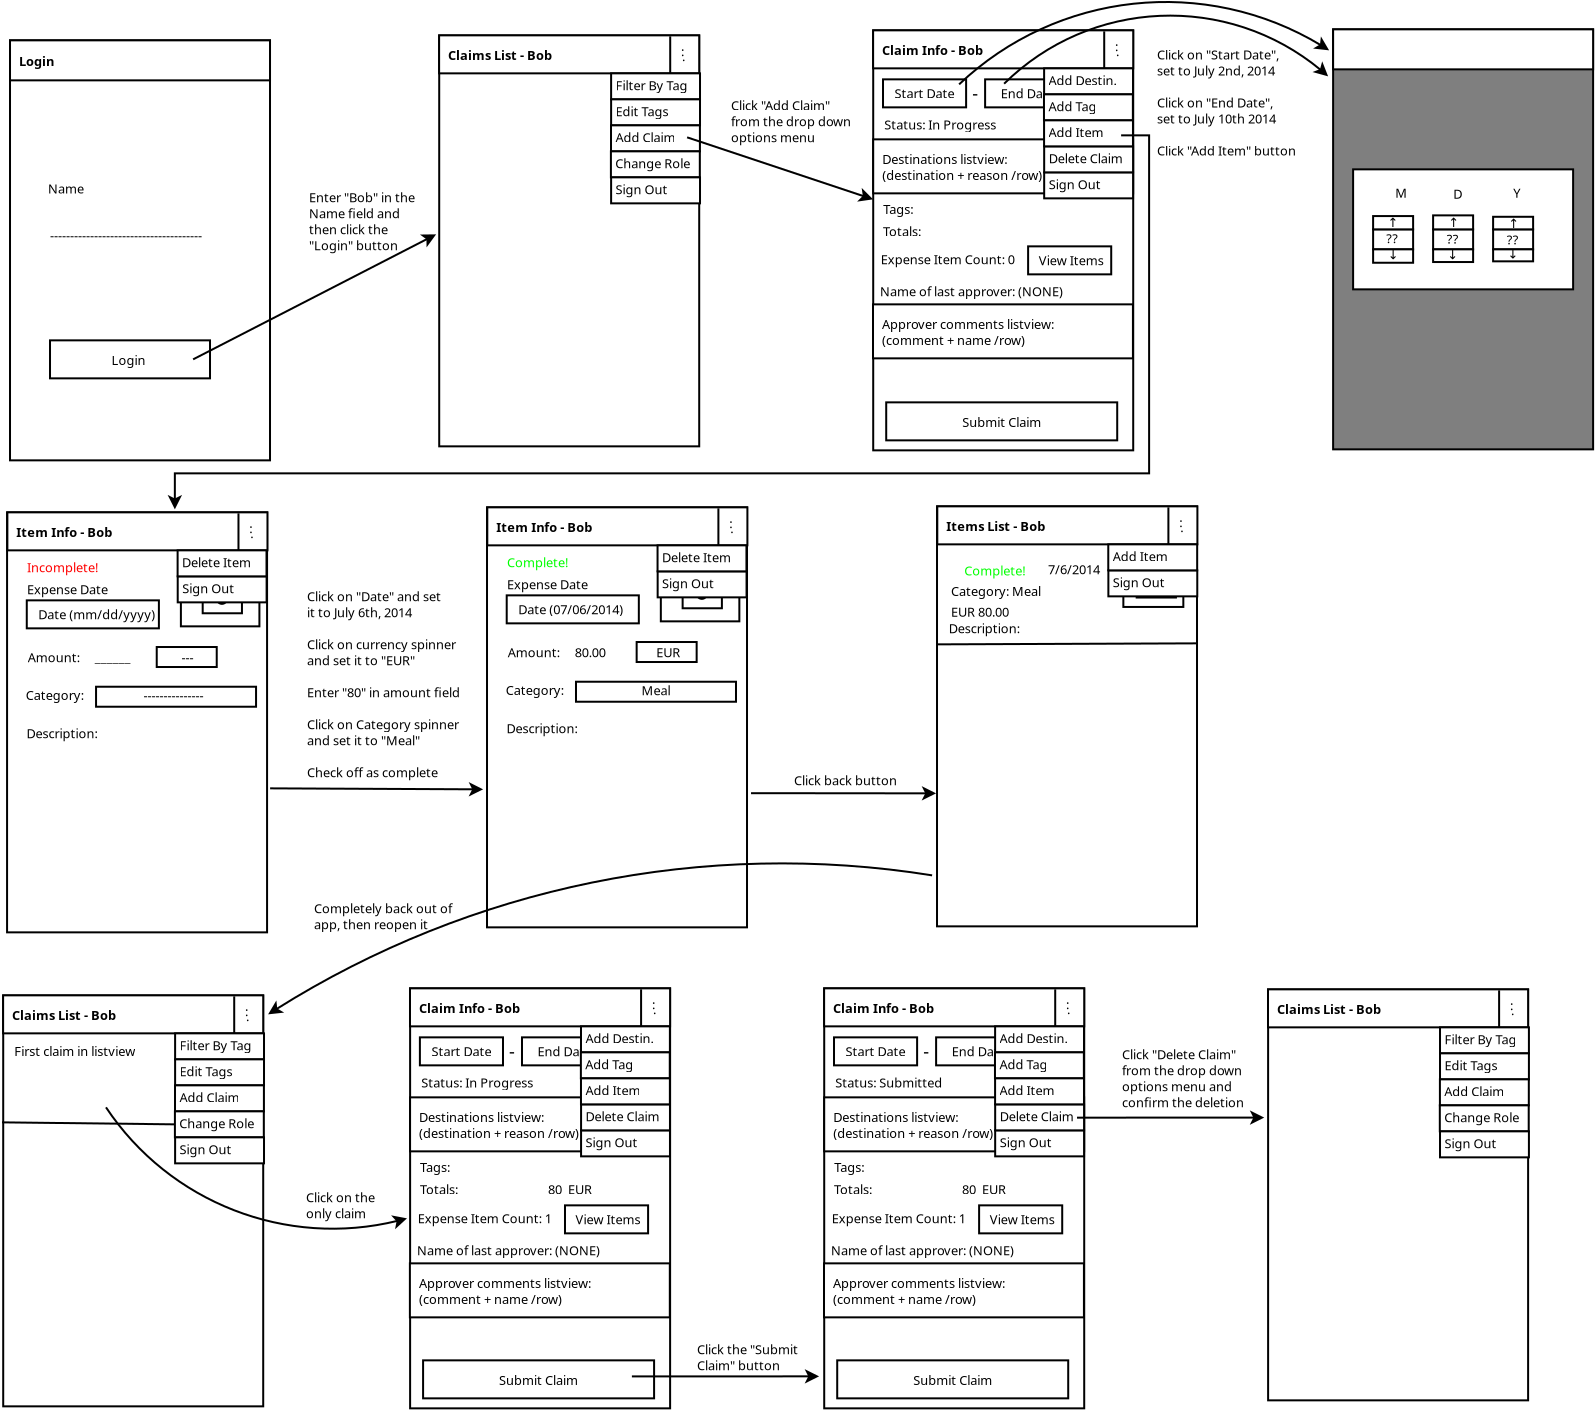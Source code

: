 <?xml version="1.0" encoding="UTF-8"?>
<dia:diagram xmlns:dia="http://www.lysator.liu.se/~alla/dia/">
  <dia:layer name="Background" visible="true" active="true">
    <dia:group>
      <dia:object type="Standard - Box" version="0" id="O0">
        <dia:attribute name="obj_pos">
          <dia:point val="23.195,23.85"/>
        </dia:attribute>
        <dia:attribute name="obj_bb">
          <dia:rectangle val="23.145,23.8;36.245,44.9"/>
        </dia:attribute>
        <dia:attribute name="elem_corner">
          <dia:point val="23.195,23.85"/>
        </dia:attribute>
        <dia:attribute name="elem_width">
          <dia:real val="13"/>
        </dia:attribute>
        <dia:attribute name="elem_height">
          <dia:real val="21"/>
        </dia:attribute>
        <dia:attribute name="show_background">
          <dia:boolean val="true"/>
        </dia:attribute>
      </dia:object>
      <dia:object type="Standard - Text" version="1" id="O1">
        <dia:attribute name="obj_pos">
          <dia:point val="24.195,27.95"/>
        </dia:attribute>
        <dia:attribute name="obj_bb">
          <dia:rectangle val="24.195,27.31;28.067,28.082"/>
        </dia:attribute>
        <dia:attribute name="text">
          <dia:composite type="text">
            <dia:attribute name="string">
              <dia:string>#Expense Date#</dia:string>
            </dia:attribute>
            <dia:attribute name="font">
              <dia:font family="sans" style="0" name="Helvetica"/>
            </dia:attribute>
            <dia:attribute name="height">
              <dia:real val="0.8"/>
            </dia:attribute>
            <dia:attribute name="pos">
              <dia:point val="24.195,27.95"/>
            </dia:attribute>
            <dia:attribute name="color">
              <dia:color val="#000000"/>
            </dia:attribute>
            <dia:attribute name="alignment">
              <dia:enum val="0"/>
            </dia:attribute>
          </dia:composite>
        </dia:attribute>
        <dia:attribute name="valign">
          <dia:enum val="3"/>
        </dia:attribute>
      </dia:object>
      <dia:object type="Standard - Text" version="1" id="O2">
        <dia:attribute name="obj_pos">
          <dia:point val="24.195,26.85"/>
        </dia:attribute>
        <dia:attribute name="obj_bb">
          <dia:rectangle val="24.195,26.21;27.07,26.983"/>
        </dia:attribute>
        <dia:attribute name="text">
          <dia:composite type="text">
            <dia:attribute name="string">
              <dia:string>#Complete!#</dia:string>
            </dia:attribute>
            <dia:attribute name="font">
              <dia:font family="sans" style="0" name="Helvetica"/>
            </dia:attribute>
            <dia:attribute name="height">
              <dia:real val="0.8"/>
            </dia:attribute>
            <dia:attribute name="pos">
              <dia:point val="24.195,26.85"/>
            </dia:attribute>
            <dia:attribute name="color">
              <dia:color val="#00ff00"/>
            </dia:attribute>
            <dia:attribute name="alignment">
              <dia:enum val="0"/>
            </dia:attribute>
          </dia:composite>
        </dia:attribute>
        <dia:attribute name="valign">
          <dia:enum val="3"/>
        </dia:attribute>
      </dia:object>
      <dia:object type="Standard - Text" version="1" id="O3">
        <dia:attribute name="obj_pos">
          <dia:point val="24.169,35.142"/>
        </dia:attribute>
        <dia:attribute name="obj_bb">
          <dia:rectangle val="24.169,34.502;27.549,35.274"/>
        </dia:attribute>
        <dia:attribute name="text">
          <dia:composite type="text">
            <dia:attribute name="string">
              <dia:string>#Description:#</dia:string>
            </dia:attribute>
            <dia:attribute name="font">
              <dia:font family="sans" style="0" name="Helvetica"/>
            </dia:attribute>
            <dia:attribute name="height">
              <dia:real val="0.8"/>
            </dia:attribute>
            <dia:attribute name="pos">
              <dia:point val="24.169,35.142"/>
            </dia:attribute>
            <dia:attribute name="color">
              <dia:color val="#000000"/>
            </dia:attribute>
            <dia:attribute name="alignment">
              <dia:enum val="0"/>
            </dia:attribute>
          </dia:composite>
        </dia:attribute>
        <dia:attribute name="valign">
          <dia:enum val="3"/>
        </dia:attribute>
      </dia:object>
      <dia:object type="Standard - Text" version="1" id="O4">
        <dia:attribute name="obj_pos">
          <dia:point val="24.229,31.343"/>
        </dia:attribute>
        <dia:attribute name="obj_bb">
          <dia:rectangle val="24.229,30.703;29.252,31.476"/>
        </dia:attribute>
        <dia:attribute name="text">
          <dia:composite type="text">
            <dia:attribute name="string">
              <dia:string>#Amount:     80.00#</dia:string>
            </dia:attribute>
            <dia:attribute name="font">
              <dia:font family="sans" style="0" name="Helvetica"/>
            </dia:attribute>
            <dia:attribute name="height">
              <dia:real val="0.8"/>
            </dia:attribute>
            <dia:attribute name="pos">
              <dia:point val="24.229,31.343"/>
            </dia:attribute>
            <dia:attribute name="color">
              <dia:color val="#000000"/>
            </dia:attribute>
            <dia:attribute name="alignment">
              <dia:enum val="0"/>
            </dia:attribute>
          </dia:composite>
        </dia:attribute>
        <dia:attribute name="valign">
          <dia:enum val="3"/>
        </dia:attribute>
      </dia:object>
      <dia:object type="Standard - Text" version="1" id="O5">
        <dia:attribute name="obj_pos">
          <dia:point val="24.13,33.228"/>
        </dia:attribute>
        <dia:attribute name="obj_bb">
          <dia:rectangle val="24.13,32.588;26.883,33.36"/>
        </dia:attribute>
        <dia:attribute name="text">
          <dia:composite type="text">
            <dia:attribute name="string">
              <dia:string>#Category:#</dia:string>
            </dia:attribute>
            <dia:attribute name="font">
              <dia:font family="sans" style="0" name="Helvetica"/>
            </dia:attribute>
            <dia:attribute name="height">
              <dia:real val="0.8"/>
            </dia:attribute>
            <dia:attribute name="pos">
              <dia:point val="24.13,33.228"/>
            </dia:attribute>
            <dia:attribute name="color">
              <dia:color val="#000000"/>
            </dia:attribute>
            <dia:attribute name="alignment">
              <dia:enum val="0"/>
            </dia:attribute>
          </dia:composite>
        </dia:attribute>
        <dia:attribute name="valign">
          <dia:enum val="3"/>
        </dia:attribute>
      </dia:object>
      <dia:object type="Flowchart - Box" version="0" id="O6">
        <dia:attribute name="obj_pos">
          <dia:point val="23.209,23.85"/>
        </dia:attribute>
        <dia:attribute name="obj_bb">
          <dia:rectangle val="23.159,23.8;36.264,25.8"/>
        </dia:attribute>
        <dia:attribute name="elem_corner">
          <dia:point val="23.209,23.85"/>
        </dia:attribute>
        <dia:attribute name="elem_width">
          <dia:real val="13.005"/>
        </dia:attribute>
        <dia:attribute name="elem_height">
          <dia:real val="1.9"/>
        </dia:attribute>
        <dia:attribute name="border_width">
          <dia:real val="0.1"/>
        </dia:attribute>
        <dia:attribute name="show_background">
          <dia:boolean val="true"/>
        </dia:attribute>
        <dia:attribute name="padding">
          <dia:real val="0.5"/>
        </dia:attribute>
        <dia:attribute name="text">
          <dia:composite type="text">
            <dia:attribute name="string">
              <dia:string>#Item Info - Bob#</dia:string>
            </dia:attribute>
            <dia:attribute name="font">
              <dia:font family="sans" style="80" name="Helvetica-Bold"/>
            </dia:attribute>
            <dia:attribute name="height">
              <dia:real val="0.8"/>
            </dia:attribute>
            <dia:attribute name="pos">
              <dia:point val="23.659,25.04"/>
            </dia:attribute>
            <dia:attribute name="color">
              <dia:color val="#000000"/>
            </dia:attribute>
            <dia:attribute name="alignment">
              <dia:enum val="0"/>
            </dia:attribute>
          </dia:composite>
        </dia:attribute>
      </dia:object>
      <dia:group>
        <dia:object type="Standard - Line" version="0" id="O7">
          <dia:attribute name="obj_pos">
            <dia:point val="34.764,23.9"/>
          </dia:attribute>
          <dia:attribute name="obj_bb">
            <dia:rectangle val="34.714,23.85;34.814,25.8"/>
          </dia:attribute>
          <dia:attribute name="conn_endpoints">
            <dia:point val="34.764,23.9"/>
            <dia:point val="34.764,25.75"/>
          </dia:attribute>
          <dia:attribute name="numcp">
            <dia:int val="1"/>
          </dia:attribute>
        </dia:object>
        <dia:group>
          <dia:object type="Standard - Text" version="1" id="O8">
            <dia:attribute name="obj_pos">
              <dia:point val="35.309,24.89"/>
            </dia:attribute>
            <dia:attribute name="obj_bb">
              <dia:rectangle val="35.309,24.25;35.537,25.023"/>
            </dia:attribute>
            <dia:attribute name="text">
              <dia:composite type="text">
                <dia:attribute name="string">
                  <dia:string>#:#</dia:string>
                </dia:attribute>
                <dia:attribute name="font">
                  <dia:font family="sans" style="0" name="Helvetica"/>
                </dia:attribute>
                <dia:attribute name="height">
                  <dia:real val="0.8"/>
                </dia:attribute>
                <dia:attribute name="pos">
                  <dia:point val="35.309,24.89"/>
                </dia:attribute>
                <dia:attribute name="color">
                  <dia:color val="#000000"/>
                </dia:attribute>
                <dia:attribute name="alignment">
                  <dia:enum val="0"/>
                </dia:attribute>
              </dia:composite>
            </dia:attribute>
            <dia:attribute name="valign">
              <dia:enum val="3"/>
            </dia:attribute>
          </dia:object>
          <dia:object type="Standard - Text" version="1" id="O9">
            <dia:attribute name="obj_pos">
              <dia:point val="35.359,25.14"/>
            </dia:attribute>
            <dia:attribute name="obj_bb">
              <dia:rectangle val="35.359,24.5;35.554,25.273"/>
            </dia:attribute>
            <dia:attribute name="text">
              <dia:composite type="text">
                <dia:attribute name="string">
                  <dia:string>#.#</dia:string>
                </dia:attribute>
                <dia:attribute name="font">
                  <dia:font family="sans" style="0" name="Helvetica"/>
                </dia:attribute>
                <dia:attribute name="height">
                  <dia:real val="0.8"/>
                </dia:attribute>
                <dia:attribute name="pos">
                  <dia:point val="35.359,25.14"/>
                </dia:attribute>
                <dia:attribute name="color">
                  <dia:color val="#000000"/>
                </dia:attribute>
                <dia:attribute name="alignment">
                  <dia:enum val="0"/>
                </dia:attribute>
              </dia:composite>
            </dia:attribute>
            <dia:attribute name="valign">
              <dia:enum val="3"/>
            </dia:attribute>
          </dia:object>
        </dia:group>
      </dia:group>
      <dia:group>
        <dia:object type="Standard - Box" version="0" id="O10">
          <dia:attribute name="obj_pos">
            <dia:point val="31.886,26.53"/>
          </dia:attribute>
          <dia:attribute name="obj_bb">
            <dia:rectangle val="31.836,26.48;35.861,29.6"/>
          </dia:attribute>
          <dia:attribute name="elem_corner">
            <dia:point val="31.886,26.53"/>
          </dia:attribute>
          <dia:attribute name="elem_width">
            <dia:real val="3.926"/>
          </dia:attribute>
          <dia:attribute name="elem_height">
            <dia:real val="3.02"/>
          </dia:attribute>
          <dia:attribute name="show_background">
            <dia:boolean val="true"/>
          </dia:attribute>
        </dia:object>
        <dia:object type="Standard - Box" version="0" id="O11">
          <dia:attribute name="obj_pos">
            <dia:point val="32.976,27.478"/>
          </dia:attribute>
          <dia:attribute name="obj_bb">
            <dia:rectangle val="32.926,27.428;34.989,28.945"/>
          </dia:attribute>
          <dia:attribute name="elem_corner">
            <dia:point val="32.976,27.478"/>
          </dia:attribute>
          <dia:attribute name="elem_width">
            <dia:real val="1.963"/>
          </dia:attribute>
          <dia:attribute name="elem_height">
            <dia:real val="1.418"/>
          </dia:attribute>
          <dia:attribute name="show_background">
            <dia:boolean val="true"/>
          </dia:attribute>
        </dia:object>
        <dia:object type="Standard - Box" version="0" id="O12">
          <dia:attribute name="obj_pos">
            <dia:point val="34.338,27.187"/>
          </dia:attribute>
          <dia:attribute name="obj_bb">
            <dia:rectangle val="34.288,27.137;34.838,27.462"/>
          </dia:attribute>
          <dia:attribute name="elem_corner">
            <dia:point val="34.338,27.187"/>
          </dia:attribute>
          <dia:attribute name="elem_width">
            <dia:real val="0.45"/>
          </dia:attribute>
          <dia:attribute name="elem_height">
            <dia:real val="0.225"/>
          </dia:attribute>
          <dia:attribute name="show_background">
            <dia:boolean val="true"/>
          </dia:attribute>
        </dia:object>
        <dia:object type="Standard - Ellipse" version="0" id="O13">
          <dia:attribute name="obj_pos">
            <dia:point val="33.7,27.935"/>
          </dia:attribute>
          <dia:attribute name="obj_bb">
            <dia:rectangle val="33.65,27.885;34.225,28.475"/>
          </dia:attribute>
          <dia:attribute name="elem_corner">
            <dia:point val="33.7,27.935"/>
          </dia:attribute>
          <dia:attribute name="elem_width">
            <dia:real val="0.475"/>
          </dia:attribute>
          <dia:attribute name="elem_height">
            <dia:real val="0.49"/>
          </dia:attribute>
        </dia:object>
        <dia:object type="Standard - Box" version="0" id="O14">
          <dia:attribute name="obj_pos">
            <dia:point val="33.713,27.587"/>
          </dia:attribute>
          <dia:attribute name="obj_bb">
            <dia:rectangle val="33.663,27.537;34.288,27.962"/>
          </dia:attribute>
          <dia:attribute name="elem_corner">
            <dia:point val="33.713,27.587"/>
          </dia:attribute>
          <dia:attribute name="elem_width">
            <dia:real val="0.525"/>
          </dia:attribute>
          <dia:attribute name="elem_height">
            <dia:real val="0.325"/>
          </dia:attribute>
          <dia:attribute name="show_background">
            <dia:boolean val="true"/>
          </dia:attribute>
        </dia:object>
      </dia:group>
      <dia:object type="Standard - Box" version="0" id="O15">
        <dia:attribute name="obj_pos">
          <dia:point val="27.644,32.569"/>
        </dia:attribute>
        <dia:attribute name="obj_bb">
          <dia:rectangle val="27.594,32.519;35.694,33.618"/>
        </dia:attribute>
        <dia:attribute name="elem_corner">
          <dia:point val="27.644,32.569"/>
        </dia:attribute>
        <dia:attribute name="elem_width">
          <dia:real val="8"/>
        </dia:attribute>
        <dia:attribute name="elem_height">
          <dia:real val="1"/>
        </dia:attribute>
        <dia:attribute name="show_background">
          <dia:boolean val="true"/>
        </dia:attribute>
      </dia:object>
      <dia:object type="Standard - Text" version="1" id="O16">
        <dia:attribute name="obj_pos">
          <dia:point val="30.921,33.241"/>
        </dia:attribute>
        <dia:attribute name="obj_bb">
          <dia:rectangle val="30.921,32.601;32.233,33.373"/>
        </dia:attribute>
        <dia:attribute name="text">
          <dia:composite type="text">
            <dia:attribute name="string">
              <dia:string>#Meal#</dia:string>
            </dia:attribute>
            <dia:attribute name="font">
              <dia:font family="sans" style="0" name="Helvetica"/>
            </dia:attribute>
            <dia:attribute name="height">
              <dia:real val="0.8"/>
            </dia:attribute>
            <dia:attribute name="pos">
              <dia:point val="30.921,33.241"/>
            </dia:attribute>
            <dia:attribute name="color">
              <dia:color val="#000000"/>
            </dia:attribute>
            <dia:attribute name="alignment">
              <dia:enum val="0"/>
            </dia:attribute>
          </dia:composite>
        </dia:attribute>
        <dia:attribute name="valign">
          <dia:enum val="3"/>
        </dia:attribute>
      </dia:object>
      <dia:object type="Standard - Box" version="0" id="O17">
        <dia:attribute name="obj_pos">
          <dia:point val="30.677,30.583"/>
        </dia:attribute>
        <dia:attribute name="obj_bb">
          <dia:rectangle val="30.627,30.533;33.727,31.633"/>
        </dia:attribute>
        <dia:attribute name="elem_corner">
          <dia:point val="30.677,30.583"/>
        </dia:attribute>
        <dia:attribute name="elem_width">
          <dia:real val="3"/>
        </dia:attribute>
        <dia:attribute name="elem_height">
          <dia:real val="1"/>
        </dia:attribute>
        <dia:attribute name="show_background">
          <dia:boolean val="true"/>
        </dia:attribute>
      </dia:object>
      <dia:object type="Standard - Text" version="1" id="O18">
        <dia:attribute name="obj_pos">
          <dia:point val="31.663,31.343"/>
        </dia:attribute>
        <dia:attribute name="obj_bb">
          <dia:rectangle val="31.663,30.703;32.841,31.475"/>
        </dia:attribute>
        <dia:attribute name="text">
          <dia:composite type="text">
            <dia:attribute name="string">
              <dia:string>#EUR#</dia:string>
            </dia:attribute>
            <dia:attribute name="font">
              <dia:font family="sans" style="0" name="Helvetica"/>
            </dia:attribute>
            <dia:attribute name="height">
              <dia:real val="0.8"/>
            </dia:attribute>
            <dia:attribute name="pos">
              <dia:point val="31.663,31.343"/>
            </dia:attribute>
            <dia:attribute name="color">
              <dia:color val="#000000"/>
            </dia:attribute>
            <dia:attribute name="alignment">
              <dia:enum val="0"/>
            </dia:attribute>
          </dia:composite>
        </dia:attribute>
        <dia:attribute name="valign">
          <dia:enum val="3"/>
        </dia:attribute>
      </dia:object>
      <dia:object type="Standard - Box" version="0" id="O19">
        <dia:attribute name="obj_pos">
          <dia:point val="24.18,28.25"/>
        </dia:attribute>
        <dia:attribute name="obj_bb">
          <dia:rectangle val="24.13,28.2;30.835,29.7"/>
        </dia:attribute>
        <dia:attribute name="elem_corner">
          <dia:point val="24.18,28.25"/>
        </dia:attribute>
        <dia:attribute name="elem_width">
          <dia:real val="6.606"/>
        </dia:attribute>
        <dia:attribute name="elem_height">
          <dia:real val="1.4"/>
        </dia:attribute>
        <dia:attribute name="show_background">
          <dia:boolean val="true"/>
        </dia:attribute>
      </dia:object>
      <dia:object type="Standard - Text" version="1" id="O20">
        <dia:attribute name="obj_pos">
          <dia:point val="24.757,29.2"/>
        </dia:attribute>
        <dia:attribute name="obj_bb">
          <dia:rectangle val="24.757,28.56;30.06,29.332"/>
        </dia:attribute>
        <dia:attribute name="text">
          <dia:composite type="text">
            <dia:attribute name="string">
              <dia:string>#Date (07/06/2014)#</dia:string>
            </dia:attribute>
            <dia:attribute name="font">
              <dia:font family="sans" style="0" name="Helvetica"/>
            </dia:attribute>
            <dia:attribute name="height">
              <dia:real val="0.8"/>
            </dia:attribute>
            <dia:attribute name="pos">
              <dia:point val="24.757,29.2"/>
            </dia:attribute>
            <dia:attribute name="color">
              <dia:color val="#000000"/>
            </dia:attribute>
            <dia:attribute name="alignment">
              <dia:enum val="0"/>
            </dia:attribute>
          </dia:composite>
        </dia:attribute>
        <dia:attribute name="valign">
          <dia:enum val="3"/>
        </dia:attribute>
      </dia:object>
      <dia:group>
        <dia:object type="Standard - Box" version="0" id="O21">
          <dia:attribute name="obj_pos">
            <dia:point val="31.727,27.05"/>
          </dia:attribute>
          <dia:attribute name="obj_bb">
            <dia:rectangle val="31.677,27;36.222,28.4"/>
          </dia:attribute>
          <dia:attribute name="elem_corner">
            <dia:point val="31.727,27.05"/>
          </dia:attribute>
          <dia:attribute name="elem_width">
            <dia:real val="4.445"/>
          </dia:attribute>
          <dia:attribute name="elem_height">
            <dia:real val="1.3"/>
          </dia:attribute>
          <dia:attribute name="show_background">
            <dia:boolean val="true"/>
          </dia:attribute>
        </dia:object>
        <dia:object type="Standard - Text" version="1" id="O22">
          <dia:attribute name="obj_pos">
            <dia:point val="31.95,27.9"/>
          </dia:attribute>
          <dia:attribute name="obj_bb">
            <dia:rectangle val="31.95,27.26;34.392,28.032"/>
          </dia:attribute>
          <dia:attribute name="text">
            <dia:composite type="text">
              <dia:attribute name="string">
                <dia:string>#Sign Out#</dia:string>
              </dia:attribute>
              <dia:attribute name="font">
                <dia:font family="sans" style="0" name="Helvetica"/>
              </dia:attribute>
              <dia:attribute name="height">
                <dia:real val="0.8"/>
              </dia:attribute>
              <dia:attribute name="pos">
                <dia:point val="31.95,27.9"/>
              </dia:attribute>
              <dia:attribute name="color">
                <dia:color val="#000000"/>
              </dia:attribute>
              <dia:attribute name="alignment">
                <dia:enum val="0"/>
              </dia:attribute>
            </dia:composite>
          </dia:attribute>
          <dia:attribute name="valign">
            <dia:enum val="3"/>
          </dia:attribute>
        </dia:object>
      </dia:group>
      <dia:group>
        <dia:object type="Standard - Box" version="0" id="O23">
          <dia:attribute name="obj_pos">
            <dia:point val="31.722,25.75"/>
          </dia:attribute>
          <dia:attribute name="obj_bb">
            <dia:rectangle val="31.672,25.7;36.217,27.1"/>
          </dia:attribute>
          <dia:attribute name="elem_corner">
            <dia:point val="31.722,25.75"/>
          </dia:attribute>
          <dia:attribute name="elem_width">
            <dia:real val="4.445"/>
          </dia:attribute>
          <dia:attribute name="elem_height">
            <dia:real val="1.3"/>
          </dia:attribute>
          <dia:attribute name="show_background">
            <dia:boolean val="true"/>
          </dia:attribute>
        </dia:object>
        <dia:object type="Standard - Text" version="1" id="O24">
          <dia:attribute name="obj_pos">
            <dia:point val="31.945,26.6"/>
          </dia:attribute>
          <dia:attribute name="obj_bb">
            <dia:rectangle val="31.945,25.96;35.285,26.733"/>
          </dia:attribute>
          <dia:attribute name="text">
            <dia:composite type="text">
              <dia:attribute name="string">
                <dia:string>#Delete Item#</dia:string>
              </dia:attribute>
              <dia:attribute name="font">
                <dia:font family="sans" style="0" name="Helvetica"/>
              </dia:attribute>
              <dia:attribute name="height">
                <dia:real val="0.8"/>
              </dia:attribute>
              <dia:attribute name="pos">
                <dia:point val="31.945,26.6"/>
              </dia:attribute>
              <dia:attribute name="color">
                <dia:color val="#000000"/>
              </dia:attribute>
              <dia:attribute name="alignment">
                <dia:enum val="0"/>
              </dia:attribute>
            </dia:composite>
          </dia:attribute>
          <dia:attribute name="valign">
            <dia:enum val="3"/>
          </dia:attribute>
        </dia:object>
      </dia:group>
    </dia:group>
    <dia:group>
      <dia:object type="Flowchart - Box" version="0" id="O25">
        <dia:attribute name="obj_pos">
          <dia:point val="65.5,-0.05"/>
        </dia:attribute>
        <dia:attribute name="obj_bb">
          <dia:rectangle val="65.45,-0.1;78.55,21"/>
        </dia:attribute>
        <dia:attribute name="elem_corner">
          <dia:point val="65.5,-0.05"/>
        </dia:attribute>
        <dia:attribute name="elem_width">
          <dia:real val="13"/>
        </dia:attribute>
        <dia:attribute name="elem_height">
          <dia:real val="21"/>
        </dia:attribute>
        <dia:attribute name="border_width">
          <dia:real val="0.1"/>
        </dia:attribute>
        <dia:attribute name="inner_color">
          <dia:color val="#7f7f7f"/>
        </dia:attribute>
        <dia:attribute name="show_background">
          <dia:boolean val="true"/>
        </dia:attribute>
        <dia:attribute name="padding">
          <dia:real val="0.5"/>
        </dia:attribute>
        <dia:attribute name="text">
          <dia:composite type="text">
            <dia:attribute name="string">
              <dia:string>##</dia:string>
            </dia:attribute>
            <dia:attribute name="font">
              <dia:font family="sans" style="0" name="Helvetica"/>
            </dia:attribute>
            <dia:attribute name="height">
              <dia:real val="0.8"/>
            </dia:attribute>
            <dia:attribute name="pos">
              <dia:point val="72,10.69"/>
            </dia:attribute>
            <dia:attribute name="color">
              <dia:color val="#000000"/>
            </dia:attribute>
            <dia:attribute name="alignment">
              <dia:enum val="1"/>
            </dia:attribute>
          </dia:composite>
        </dia:attribute>
      </dia:object>
      <dia:object type="Standard - Box" version="0" id="O26">
        <dia:attribute name="obj_pos">
          <dia:point val="65.5,-0.05"/>
        </dia:attribute>
        <dia:attribute name="obj_bb">
          <dia:rectangle val="65.45,-0.1;78.55,2"/>
        </dia:attribute>
        <dia:attribute name="elem_corner">
          <dia:point val="65.5,-0.05"/>
        </dia:attribute>
        <dia:attribute name="elem_width">
          <dia:real val="13"/>
        </dia:attribute>
        <dia:attribute name="elem_height">
          <dia:real val="2"/>
        </dia:attribute>
        <dia:attribute name="show_background">
          <dia:boolean val="true"/>
        </dia:attribute>
      </dia:object>
      <dia:object type="Standard - Text" version="1" id="O27">
        <dia:attribute name="obj_pos">
          <dia:point val="70.5,0.95"/>
        </dia:attribute>
        <dia:attribute name="obj_bb">
          <dia:rectangle val="70.5,0.31;70.5,1.083"/>
        </dia:attribute>
        <dia:attribute name="text">
          <dia:composite type="text">
            <dia:attribute name="string">
              <dia:string>##</dia:string>
            </dia:attribute>
            <dia:attribute name="font">
              <dia:font family="sans" style="0" name="Helvetica"/>
            </dia:attribute>
            <dia:attribute name="height">
              <dia:real val="0.8"/>
            </dia:attribute>
            <dia:attribute name="pos">
              <dia:point val="70.5,0.95"/>
            </dia:attribute>
            <dia:attribute name="color">
              <dia:color val="#000000"/>
            </dia:attribute>
            <dia:attribute name="alignment">
              <dia:enum val="0"/>
            </dia:attribute>
          </dia:composite>
        </dia:attribute>
        <dia:attribute name="valign">
          <dia:enum val="3"/>
        </dia:attribute>
      </dia:object>
      <dia:object type="Standard - Box" version="0" id="O28">
        <dia:attribute name="obj_pos">
          <dia:point val="66.5,6.95"/>
        </dia:attribute>
        <dia:attribute name="obj_bb">
          <dia:rectangle val="66.45,6.9;77.55,13"/>
        </dia:attribute>
        <dia:attribute name="elem_corner">
          <dia:point val="66.5,6.95"/>
        </dia:attribute>
        <dia:attribute name="elem_width">
          <dia:real val="11"/>
        </dia:attribute>
        <dia:attribute name="elem_height">
          <dia:real val="6"/>
        </dia:attribute>
        <dia:attribute name="show_background">
          <dia:boolean val="true"/>
        </dia:attribute>
      </dia:object>
      <dia:object type="Standard - Text" version="1" id="O29">
        <dia:attribute name="obj_pos">
          <dia:point val="68.452,8.367"/>
        </dia:attribute>
        <dia:attribute name="obj_bb">
          <dia:rectangle val="68.452,7.727;69.145,8.499"/>
        </dia:attribute>
        <dia:attribute name="text">
          <dia:composite type="text">
            <dia:attribute name="string">
              <dia:string># M#</dia:string>
            </dia:attribute>
            <dia:attribute name="font">
              <dia:font family="sans" style="0" name="Helvetica"/>
            </dia:attribute>
            <dia:attribute name="height">
              <dia:real val="0.8"/>
            </dia:attribute>
            <dia:attribute name="pos">
              <dia:point val="68.452,8.367"/>
            </dia:attribute>
            <dia:attribute name="color">
              <dia:color val="#000000"/>
            </dia:attribute>
            <dia:attribute name="alignment">
              <dia:enum val="0"/>
            </dia:attribute>
          </dia:composite>
        </dia:attribute>
        <dia:attribute name="valign">
          <dia:enum val="3"/>
        </dia:attribute>
      </dia:object>
      <dia:object type="Standard - Text" version="1" id="O30">
        <dia:attribute name="obj_pos">
          <dia:point val="71.506,8.421"/>
        </dia:attribute>
        <dia:attribute name="obj_bb">
          <dia:rectangle val="71.506,7.781;71.941,8.554"/>
        </dia:attribute>
        <dia:attribute name="text">
          <dia:composite type="text">
            <dia:attribute name="string">
              <dia:string>#D#</dia:string>
            </dia:attribute>
            <dia:attribute name="font">
              <dia:font family="sans" style="0" name="Helvetica"/>
            </dia:attribute>
            <dia:attribute name="height">
              <dia:real val="0.8"/>
            </dia:attribute>
            <dia:attribute name="pos">
              <dia:point val="71.506,8.421"/>
            </dia:attribute>
            <dia:attribute name="color">
              <dia:color val="#000000"/>
            </dia:attribute>
            <dia:attribute name="alignment">
              <dia:enum val="0"/>
            </dia:attribute>
          </dia:composite>
        </dia:attribute>
        <dia:attribute name="valign">
          <dia:enum val="3"/>
        </dia:attribute>
      </dia:object>
      <dia:object type="Standard - Text" version="1" id="O31">
        <dia:attribute name="obj_pos">
          <dia:point val="74.505,8.367"/>
        </dia:attribute>
        <dia:attribute name="obj_bb">
          <dia:rectangle val="74.505,7.727;74.89,8.499"/>
        </dia:attribute>
        <dia:attribute name="text">
          <dia:composite type="text">
            <dia:attribute name="string">
              <dia:string>#Y#</dia:string>
            </dia:attribute>
            <dia:attribute name="font">
              <dia:font family="sans" style="0" name="Helvetica"/>
            </dia:attribute>
            <dia:attribute name="height">
              <dia:real val="0.8"/>
            </dia:attribute>
            <dia:attribute name="pos">
              <dia:point val="74.505,8.367"/>
            </dia:attribute>
            <dia:attribute name="color">
              <dia:color val="#000000"/>
            </dia:attribute>
            <dia:attribute name="alignment">
              <dia:enum val="0"/>
            </dia:attribute>
          </dia:composite>
        </dia:attribute>
        <dia:attribute name="valign">
          <dia:enum val="3"/>
        </dia:attribute>
      </dia:object>
      <dia:object type="Standard - Box" version="0" id="O32">
        <dia:attribute name="obj_pos">
          <dia:point val="67.5,9.95"/>
        </dia:attribute>
        <dia:attribute name="obj_bb">
          <dia:rectangle val="67.45,9.9;69.55,11"/>
        </dia:attribute>
        <dia:attribute name="elem_corner">
          <dia:point val="67.5,9.95"/>
        </dia:attribute>
        <dia:attribute name="elem_width">
          <dia:real val="2"/>
        </dia:attribute>
        <dia:attribute name="elem_height">
          <dia:real val="1"/>
        </dia:attribute>
        <dia:attribute name="show_background">
          <dia:boolean val="true"/>
        </dia:attribute>
      </dia:object>
      <dia:object type="Standard - Text" version="1" id="O33">
        <dia:attribute name="obj_pos">
          <dia:point val="68.161,10.643"/>
        </dia:attribute>
        <dia:attribute name="obj_bb">
          <dia:rectangle val="68.161,10.004;68.766,10.776"/>
        </dia:attribute>
        <dia:attribute name="text">
          <dia:composite type="text">
            <dia:attribute name="string">
              <dia:string>#??#</dia:string>
            </dia:attribute>
            <dia:attribute name="font">
              <dia:font family="sans" style="0" name="Helvetica"/>
            </dia:attribute>
            <dia:attribute name="height">
              <dia:real val="0.8"/>
            </dia:attribute>
            <dia:attribute name="pos">
              <dia:point val="68.161,10.643"/>
            </dia:attribute>
            <dia:attribute name="color">
              <dia:color val="#000000"/>
            </dia:attribute>
            <dia:attribute name="alignment">
              <dia:enum val="0"/>
            </dia:attribute>
          </dia:composite>
        </dia:attribute>
        <dia:attribute name="valign">
          <dia:enum val="3"/>
        </dia:attribute>
      </dia:object>
      <dia:object type="Standard - Box" version="0" id="O34">
        <dia:attribute name="obj_pos">
          <dia:point val="70.5,9.95"/>
        </dia:attribute>
        <dia:attribute name="obj_bb">
          <dia:rectangle val="70.45,9.9;72.55,11"/>
        </dia:attribute>
        <dia:attribute name="elem_corner">
          <dia:point val="70.5,9.95"/>
        </dia:attribute>
        <dia:attribute name="elem_width">
          <dia:real val="2"/>
        </dia:attribute>
        <dia:attribute name="elem_height">
          <dia:real val="1"/>
        </dia:attribute>
        <dia:attribute name="show_background">
          <dia:boolean val="true"/>
        </dia:attribute>
      </dia:object>
      <dia:object type="Standard - Box" version="0" id="O35">
        <dia:attribute name="obj_pos">
          <dia:point val="73.5,9.95"/>
        </dia:attribute>
        <dia:attribute name="obj_bb">
          <dia:rectangle val="73.45,9.9;75.55,11"/>
        </dia:attribute>
        <dia:attribute name="elem_corner">
          <dia:point val="73.5,9.95"/>
        </dia:attribute>
        <dia:attribute name="elem_width">
          <dia:real val="2"/>
        </dia:attribute>
        <dia:attribute name="elem_height">
          <dia:real val="1"/>
        </dia:attribute>
        <dia:attribute name="show_background">
          <dia:boolean val="true"/>
        </dia:attribute>
      </dia:object>
      <dia:object type="Standard - Box" version="0" id="O36">
        <dia:attribute name="obj_pos">
          <dia:point val="67.5,9.286"/>
        </dia:attribute>
        <dia:attribute name="obj_bb">
          <dia:rectangle val="67.45,9.236;69.55,10.0"/>
        </dia:attribute>
        <dia:attribute name="elem_corner">
          <dia:point val="67.5,9.286"/>
        </dia:attribute>
        <dia:attribute name="elem_width">
          <dia:real val="2"/>
        </dia:attribute>
        <dia:attribute name="elem_height">
          <dia:real val="0.664"/>
        </dia:attribute>
        <dia:attribute name="show_background">
          <dia:boolean val="true"/>
        </dia:attribute>
      </dia:object>
      <dia:object type="Standard - Box" version="0" id="O37">
        <dia:attribute name="obj_pos">
          <dia:point val="70.5,9.251"/>
        </dia:attribute>
        <dia:attribute name="obj_bb">
          <dia:rectangle val="70.45,9.201;72.55,10"/>
        </dia:attribute>
        <dia:attribute name="elem_corner">
          <dia:point val="70.5,9.251"/>
        </dia:attribute>
        <dia:attribute name="elem_width">
          <dia:real val="2"/>
        </dia:attribute>
        <dia:attribute name="elem_height">
          <dia:real val="0.699"/>
        </dia:attribute>
        <dia:attribute name="show_background">
          <dia:boolean val="true"/>
        </dia:attribute>
      </dia:object>
      <dia:object type="Standard - Box" version="0" id="O38">
        <dia:attribute name="obj_pos">
          <dia:point val="73.5,9.322"/>
        </dia:attribute>
        <dia:attribute name="obj_bb">
          <dia:rectangle val="73.45,9.272;75.55,10"/>
        </dia:attribute>
        <dia:attribute name="elem_corner">
          <dia:point val="73.5,9.322"/>
        </dia:attribute>
        <dia:attribute name="elem_width">
          <dia:real val="2"/>
        </dia:attribute>
        <dia:attribute name="elem_height">
          <dia:real val="0.628"/>
        </dia:attribute>
        <dia:attribute name="show_background">
          <dia:boolean val="true"/>
        </dia:attribute>
      </dia:object>
      <dia:object type="Standard - Box" version="0" id="O39">
        <dia:attribute name="obj_pos">
          <dia:point val="67.5,10.95"/>
        </dia:attribute>
        <dia:attribute name="obj_bb">
          <dia:rectangle val="67.45,10.9;69.55,11.67"/>
        </dia:attribute>
        <dia:attribute name="elem_corner">
          <dia:point val="67.5,10.95"/>
        </dia:attribute>
        <dia:attribute name="elem_width">
          <dia:real val="2"/>
        </dia:attribute>
        <dia:attribute name="elem_height">
          <dia:real val="0.67"/>
        </dia:attribute>
        <dia:attribute name="show_background">
          <dia:boolean val="true"/>
        </dia:attribute>
      </dia:object>
      <dia:object type="Standard - Box" version="0" id="O40">
        <dia:attribute name="obj_pos">
          <dia:point val="70.5,10.95"/>
        </dia:attribute>
        <dia:attribute name="obj_bb">
          <dia:rectangle val="70.45,10.9;72.55,11.634"/>
        </dia:attribute>
        <dia:attribute name="elem_corner">
          <dia:point val="70.5,10.95"/>
        </dia:attribute>
        <dia:attribute name="elem_width">
          <dia:real val="2"/>
        </dia:attribute>
        <dia:attribute name="elem_height">
          <dia:real val="0.634"/>
        </dia:attribute>
        <dia:attribute name="show_background">
          <dia:boolean val="true"/>
        </dia:attribute>
      </dia:object>
      <dia:object type="Standard - Box" version="0" id="O41">
        <dia:attribute name="obj_pos">
          <dia:point val="73.5,10.95"/>
        </dia:attribute>
        <dia:attribute name="obj_bb">
          <dia:rectangle val="73.45,10.9;75.55,11.599"/>
        </dia:attribute>
        <dia:attribute name="elem_corner">
          <dia:point val="73.5,10.95"/>
        </dia:attribute>
        <dia:attribute name="elem_width">
          <dia:real val="2"/>
        </dia:attribute>
        <dia:attribute name="elem_height">
          <dia:real val="0.599"/>
        </dia:attribute>
        <dia:attribute name="show_background">
          <dia:boolean val="true"/>
        </dia:attribute>
      </dia:object>
      <dia:object type="Standard - Text" version="1" id="O42">
        <dia:attribute name="obj_pos">
          <dia:point val="71.182,10.673"/>
        </dia:attribute>
        <dia:attribute name="obj_bb">
          <dia:rectangle val="71.182,10.033;71.787,10.806"/>
        </dia:attribute>
        <dia:attribute name="text">
          <dia:composite type="text">
            <dia:attribute name="string">
              <dia:string>#??#</dia:string>
            </dia:attribute>
            <dia:attribute name="font">
              <dia:font family="sans" style="0" name="Helvetica"/>
            </dia:attribute>
            <dia:attribute name="height">
              <dia:real val="0.8"/>
            </dia:attribute>
            <dia:attribute name="pos">
              <dia:point val="71.182,10.673"/>
            </dia:attribute>
            <dia:attribute name="color">
              <dia:color val="#000000"/>
            </dia:attribute>
            <dia:attribute name="alignment">
              <dia:enum val="0"/>
            </dia:attribute>
          </dia:composite>
        </dia:attribute>
        <dia:attribute name="valign">
          <dia:enum val="3"/>
        </dia:attribute>
      </dia:object>
      <dia:object type="Standard - Text" version="1" id="O43">
        <dia:attribute name="obj_pos">
          <dia:point val="74.185,10.711"/>
        </dia:attribute>
        <dia:attribute name="obj_bb">
          <dia:rectangle val="74.185,10.071;74.79,10.844"/>
        </dia:attribute>
        <dia:attribute name="text">
          <dia:composite type="text">
            <dia:attribute name="string">
              <dia:string>#??#</dia:string>
            </dia:attribute>
            <dia:attribute name="font">
              <dia:font family="sans" style="0" name="Helvetica"/>
            </dia:attribute>
            <dia:attribute name="height">
              <dia:real val="0.8"/>
            </dia:attribute>
            <dia:attribute name="pos">
              <dia:point val="74.185,10.711"/>
            </dia:attribute>
            <dia:attribute name="color">
              <dia:color val="#000000"/>
            </dia:attribute>
            <dia:attribute name="alignment">
              <dia:enum val="0"/>
            </dia:attribute>
          </dia:composite>
        </dia:attribute>
        <dia:attribute name="valign">
          <dia:enum val="3"/>
        </dia:attribute>
      </dia:object>
      <dia:object type="Standard - Text" version="1" id="O44">
        <dia:attribute name="obj_pos">
          <dia:point val="68.214,9.828"/>
        </dia:attribute>
        <dia:attribute name="obj_bb">
          <dia:rectangle val="68.214,9.143;68.672,10.0"/>
        </dia:attribute>
        <dia:attribute name="text">
          <dia:composite type="text">
            <dia:attribute name="string">
              <dia:string>#↑#</dia:string>
            </dia:attribute>
            <dia:attribute name="font">
              <dia:font family="sans" style="0" name="Helvetica"/>
            </dia:attribute>
            <dia:attribute name="height">
              <dia:real val="0.8"/>
            </dia:attribute>
            <dia:attribute name="pos">
              <dia:point val="68.214,9.828"/>
            </dia:attribute>
            <dia:attribute name="color">
              <dia:color val="#000000"/>
            </dia:attribute>
            <dia:attribute name="alignment">
              <dia:enum val="0"/>
            </dia:attribute>
          </dia:composite>
        </dia:attribute>
        <dia:attribute name="valign">
          <dia:enum val="3"/>
        </dia:attribute>
      </dia:object>
      <dia:object type="Standard - Text" version="1" id="O45">
        <dia:attribute name="obj_pos">
          <dia:point val="71.26,9.828"/>
        </dia:attribute>
        <dia:attribute name="obj_bb">
          <dia:rectangle val="71.26,9.143;71.718,10.0"/>
        </dia:attribute>
        <dia:attribute name="text">
          <dia:composite type="text">
            <dia:attribute name="string">
              <dia:string>#↑#</dia:string>
            </dia:attribute>
            <dia:attribute name="font">
              <dia:font family="sans" style="0" name="Helvetica"/>
            </dia:attribute>
            <dia:attribute name="height">
              <dia:real val="0.8"/>
            </dia:attribute>
            <dia:attribute name="pos">
              <dia:point val="71.26,9.828"/>
            </dia:attribute>
            <dia:attribute name="color">
              <dia:color val="#000000"/>
            </dia:attribute>
            <dia:attribute name="alignment">
              <dia:enum val="0"/>
            </dia:attribute>
          </dia:composite>
        </dia:attribute>
        <dia:attribute name="valign">
          <dia:enum val="3"/>
        </dia:attribute>
      </dia:object>
      <dia:object type="Standard - Text" version="1" id="O46">
        <dia:attribute name="obj_pos">
          <dia:point val="74.256,9.886"/>
        </dia:attribute>
        <dia:attribute name="obj_bb">
          <dia:rectangle val="74.256,9.201;74.713,10.059"/>
        </dia:attribute>
        <dia:attribute name="text">
          <dia:composite type="text">
            <dia:attribute name="string">
              <dia:string>#↑#</dia:string>
            </dia:attribute>
            <dia:attribute name="font">
              <dia:font family="sans" style="0" name="Helvetica"/>
            </dia:attribute>
            <dia:attribute name="height">
              <dia:real val="0.8"/>
            </dia:attribute>
            <dia:attribute name="pos">
              <dia:point val="74.256,9.886"/>
            </dia:attribute>
            <dia:attribute name="color">
              <dia:color val="#000000"/>
            </dia:attribute>
            <dia:attribute name="alignment">
              <dia:enum val="0"/>
            </dia:attribute>
          </dia:composite>
        </dia:attribute>
        <dia:attribute name="valign">
          <dia:enum val="3"/>
        </dia:attribute>
      </dia:object>
      <dia:object type="Standard - Text" version="1" id="O47">
        <dia:attribute name="obj_pos">
          <dia:point val="74.224,11.41"/>
        </dia:attribute>
        <dia:attribute name="obj_bb">
          <dia:rectangle val="74.224,10.725;74.681,11.583"/>
        </dia:attribute>
        <dia:attribute name="text">
          <dia:composite type="text">
            <dia:attribute name="string">
              <dia:string>#↓#</dia:string>
            </dia:attribute>
            <dia:attribute name="font">
              <dia:font family="sans" style="0" name="Helvetica"/>
            </dia:attribute>
            <dia:attribute name="height">
              <dia:real val="0.8"/>
            </dia:attribute>
            <dia:attribute name="pos">
              <dia:point val="74.224,11.41"/>
            </dia:attribute>
            <dia:attribute name="color">
              <dia:color val="#000000"/>
            </dia:attribute>
            <dia:attribute name="alignment">
              <dia:enum val="0"/>
            </dia:attribute>
          </dia:composite>
        </dia:attribute>
        <dia:attribute name="valign">
          <dia:enum val="3"/>
        </dia:attribute>
      </dia:object>
      <dia:object type="Standard - Text" version="1" id="O48">
        <dia:attribute name="obj_pos">
          <dia:point val="71.208,11.443"/>
        </dia:attribute>
        <dia:attribute name="obj_bb">
          <dia:rectangle val="71.208,10.758;71.666,11.615"/>
        </dia:attribute>
        <dia:attribute name="text">
          <dia:composite type="text">
            <dia:attribute name="string">
              <dia:string>#↓#</dia:string>
            </dia:attribute>
            <dia:attribute name="font">
              <dia:font family="sans" style="0" name="Helvetica"/>
            </dia:attribute>
            <dia:attribute name="height">
              <dia:real val="0.8"/>
            </dia:attribute>
            <dia:attribute name="pos">
              <dia:point val="71.208,11.443"/>
            </dia:attribute>
            <dia:attribute name="color">
              <dia:color val="#000000"/>
            </dia:attribute>
            <dia:attribute name="alignment">
              <dia:enum val="0"/>
            </dia:attribute>
          </dia:composite>
        </dia:attribute>
        <dia:attribute name="valign">
          <dia:enum val="3"/>
        </dia:attribute>
      </dia:object>
      <dia:object type="Standard - Text" version="1" id="O49">
        <dia:attribute name="obj_pos">
          <dia:point val="68.226,11.443"/>
        </dia:attribute>
        <dia:attribute name="obj_bb">
          <dia:rectangle val="68.226,10.758;68.683,11.615"/>
        </dia:attribute>
        <dia:attribute name="text">
          <dia:composite type="text">
            <dia:attribute name="string">
              <dia:string>#↓#</dia:string>
            </dia:attribute>
            <dia:attribute name="font">
              <dia:font family="sans" style="0" name="Helvetica"/>
            </dia:attribute>
            <dia:attribute name="height">
              <dia:real val="0.8"/>
            </dia:attribute>
            <dia:attribute name="pos">
              <dia:point val="68.226,11.443"/>
            </dia:attribute>
            <dia:attribute name="color">
              <dia:color val="#000000"/>
            </dia:attribute>
            <dia:attribute name="alignment">
              <dia:enum val="0"/>
            </dia:attribute>
          </dia:composite>
        </dia:attribute>
        <dia:attribute name="valign">
          <dia:enum val="3"/>
        </dia:attribute>
      </dia:object>
    </dia:group>
    <dia:group>
      <dia:object type="Flowchart - Box" version="0" id="O50">
        <dia:attribute name="obj_pos">
          <dia:point val="20.805,0.255"/>
        </dia:attribute>
        <dia:attribute name="obj_bb">
          <dia:rectangle val="20.755,0.205;33.855,20.85"/>
        </dia:attribute>
        <dia:attribute name="elem_corner">
          <dia:point val="20.805,0.255"/>
        </dia:attribute>
        <dia:attribute name="elem_width">
          <dia:real val="13.0"/>
        </dia:attribute>
        <dia:attribute name="elem_height">
          <dia:real val="20.545"/>
        </dia:attribute>
        <dia:attribute name="show_background">
          <dia:boolean val="true"/>
        </dia:attribute>
        <dia:attribute name="padding">
          <dia:real val="0.5"/>
        </dia:attribute>
        <dia:attribute name="text">
          <dia:composite type="text">
            <dia:attribute name="string">
              <dia:string>##</dia:string>
            </dia:attribute>
            <dia:attribute name="font">
              <dia:font family="sans" style="0" name="Helvetica"/>
            </dia:attribute>
            <dia:attribute name="height">
              <dia:real val="0.8"/>
            </dia:attribute>
            <dia:attribute name="pos">
              <dia:point val="27.305,10.768"/>
            </dia:attribute>
            <dia:attribute name="color">
              <dia:color val="#000000"/>
            </dia:attribute>
            <dia:attribute name="alignment">
              <dia:enum val="1"/>
            </dia:attribute>
          </dia:composite>
        </dia:attribute>
      </dia:object>
      <dia:object type="Flowchart - Box" version="0" id="O51">
        <dia:attribute name="obj_pos">
          <dia:point val="20.8,0.25"/>
        </dia:attribute>
        <dia:attribute name="obj_bb">
          <dia:rectangle val="20.75,0.2;33.855,2.2"/>
        </dia:attribute>
        <dia:attribute name="elem_corner">
          <dia:point val="20.8,0.25"/>
        </dia:attribute>
        <dia:attribute name="elem_width">
          <dia:real val="13.005"/>
        </dia:attribute>
        <dia:attribute name="elem_height">
          <dia:real val="1.9"/>
        </dia:attribute>
        <dia:attribute name="border_width">
          <dia:real val="0.1"/>
        </dia:attribute>
        <dia:attribute name="show_background">
          <dia:boolean val="true"/>
        </dia:attribute>
        <dia:attribute name="padding">
          <dia:real val="0.5"/>
        </dia:attribute>
        <dia:attribute name="text">
          <dia:composite type="text">
            <dia:attribute name="string">
              <dia:string>#Claims List - Bob#</dia:string>
            </dia:attribute>
            <dia:attribute name="font">
              <dia:font family="sans" style="80" name="Helvetica-Bold"/>
            </dia:attribute>
            <dia:attribute name="height">
              <dia:real val="0.8"/>
            </dia:attribute>
            <dia:attribute name="pos">
              <dia:point val="21.25,1.44"/>
            </dia:attribute>
            <dia:attribute name="color">
              <dia:color val="#000000"/>
            </dia:attribute>
            <dia:attribute name="alignment">
              <dia:enum val="0"/>
            </dia:attribute>
          </dia:composite>
        </dia:attribute>
      </dia:object>
      <dia:group>
        <dia:object type="Standard - Line" version="0" id="O52">
          <dia:attribute name="obj_pos">
            <dia:point val="32.355,0.3"/>
          </dia:attribute>
          <dia:attribute name="obj_bb">
            <dia:rectangle val="32.305,0.25;32.405,2.2"/>
          </dia:attribute>
          <dia:attribute name="conn_endpoints">
            <dia:point val="32.355,0.3"/>
            <dia:point val="32.355,2.15"/>
          </dia:attribute>
          <dia:attribute name="numcp">
            <dia:int val="1"/>
          </dia:attribute>
        </dia:object>
        <dia:group>
          <dia:object type="Standard - Text" version="1" id="O53">
            <dia:attribute name="obj_pos">
              <dia:point val="32.9,1.29"/>
            </dia:attribute>
            <dia:attribute name="obj_bb">
              <dia:rectangle val="32.9,0.65;33.127,1.423"/>
            </dia:attribute>
            <dia:attribute name="text">
              <dia:composite type="text">
                <dia:attribute name="string">
                  <dia:string>#:#</dia:string>
                </dia:attribute>
                <dia:attribute name="font">
                  <dia:font family="sans" style="0" name="Helvetica"/>
                </dia:attribute>
                <dia:attribute name="height">
                  <dia:real val="0.8"/>
                </dia:attribute>
                <dia:attribute name="pos">
                  <dia:point val="32.9,1.29"/>
                </dia:attribute>
                <dia:attribute name="color">
                  <dia:color val="#000000"/>
                </dia:attribute>
                <dia:attribute name="alignment">
                  <dia:enum val="0"/>
                </dia:attribute>
              </dia:composite>
            </dia:attribute>
            <dia:attribute name="valign">
              <dia:enum val="3"/>
            </dia:attribute>
          </dia:object>
          <dia:object type="Standard - Text" version="1" id="O54">
            <dia:attribute name="obj_pos">
              <dia:point val="32.95,1.54"/>
            </dia:attribute>
            <dia:attribute name="obj_bb">
              <dia:rectangle val="32.95,0.9;33.145,1.673"/>
            </dia:attribute>
            <dia:attribute name="text">
              <dia:composite type="text">
                <dia:attribute name="string">
                  <dia:string>#.#</dia:string>
                </dia:attribute>
                <dia:attribute name="font">
                  <dia:font family="sans" style="0" name="Helvetica"/>
                </dia:attribute>
                <dia:attribute name="height">
                  <dia:real val="0.8"/>
                </dia:attribute>
                <dia:attribute name="pos">
                  <dia:point val="32.95,1.54"/>
                </dia:attribute>
                <dia:attribute name="color">
                  <dia:color val="#000000"/>
                </dia:attribute>
                <dia:attribute name="alignment">
                  <dia:enum val="0"/>
                </dia:attribute>
              </dia:composite>
            </dia:attribute>
            <dia:attribute name="valign">
              <dia:enum val="3"/>
            </dia:attribute>
          </dia:object>
        </dia:group>
      </dia:group>
      <dia:group>
        <dia:object type="Standard - Box" version="0" id="O55">
          <dia:attribute name="obj_pos">
            <dia:point val="29.4,2.15"/>
          </dia:attribute>
          <dia:attribute name="obj_bb">
            <dia:rectangle val="29.35,2.1;33.895,3.5"/>
          </dia:attribute>
          <dia:attribute name="elem_corner">
            <dia:point val="29.4,2.15"/>
          </dia:attribute>
          <dia:attribute name="elem_width">
            <dia:real val="4.445"/>
          </dia:attribute>
          <dia:attribute name="elem_height">
            <dia:real val="1.3"/>
          </dia:attribute>
          <dia:attribute name="show_background">
            <dia:boolean val="true"/>
          </dia:attribute>
        </dia:object>
        <dia:object type="Standard - Text" version="1" id="O56">
          <dia:attribute name="obj_pos">
            <dia:point val="29.622,3"/>
          </dia:attribute>
          <dia:attribute name="obj_bb">
            <dia:rectangle val="29.622,2.36;33.197,3.132"/>
          </dia:attribute>
          <dia:attribute name="text">
            <dia:composite type="text">
              <dia:attribute name="string">
                <dia:string>#Filter By Tag#</dia:string>
              </dia:attribute>
              <dia:attribute name="font">
                <dia:font family="sans" style="0" name="Helvetica"/>
              </dia:attribute>
              <dia:attribute name="height">
                <dia:real val="0.8"/>
              </dia:attribute>
              <dia:attribute name="pos">
                <dia:point val="29.622,3"/>
              </dia:attribute>
              <dia:attribute name="color">
                <dia:color val="#000000"/>
              </dia:attribute>
              <dia:attribute name="alignment">
                <dia:enum val="0"/>
              </dia:attribute>
            </dia:composite>
          </dia:attribute>
          <dia:attribute name="valign">
            <dia:enum val="3"/>
          </dia:attribute>
        </dia:object>
      </dia:group>
      <dia:group>
        <dia:object type="Standard - Box" version="0" id="O57">
          <dia:attribute name="obj_pos">
            <dia:point val="29.4,3.45"/>
          </dia:attribute>
          <dia:attribute name="obj_bb">
            <dia:rectangle val="29.35,3.4;33.895,4.8"/>
          </dia:attribute>
          <dia:attribute name="elem_corner">
            <dia:point val="29.4,3.45"/>
          </dia:attribute>
          <dia:attribute name="elem_width">
            <dia:real val="4.445"/>
          </dia:attribute>
          <dia:attribute name="elem_height">
            <dia:real val="1.3"/>
          </dia:attribute>
          <dia:attribute name="show_background">
            <dia:boolean val="true"/>
          </dia:attribute>
        </dia:object>
        <dia:object type="Standard - Text" version="1" id="O58">
          <dia:attribute name="obj_pos">
            <dia:point val="29.622,4.3"/>
          </dia:attribute>
          <dia:attribute name="obj_bb">
            <dia:rectangle val="29.622,3.66;32.25,4.433"/>
          </dia:attribute>
          <dia:attribute name="text">
            <dia:composite type="text">
              <dia:attribute name="string">
                <dia:string>#Edit Tags#</dia:string>
              </dia:attribute>
              <dia:attribute name="font">
                <dia:font family="sans" style="0" name="Helvetica"/>
              </dia:attribute>
              <dia:attribute name="height">
                <dia:real val="0.8"/>
              </dia:attribute>
              <dia:attribute name="pos">
                <dia:point val="29.622,4.3"/>
              </dia:attribute>
              <dia:attribute name="color">
                <dia:color val="#000000"/>
              </dia:attribute>
              <dia:attribute name="alignment">
                <dia:enum val="0"/>
              </dia:attribute>
            </dia:composite>
          </dia:attribute>
          <dia:attribute name="valign">
            <dia:enum val="3"/>
          </dia:attribute>
        </dia:object>
      </dia:group>
      <dia:group>
        <dia:object type="Standard - Box" version="0" id="O59">
          <dia:attribute name="obj_pos">
            <dia:point val="29.395,4.75"/>
          </dia:attribute>
          <dia:attribute name="obj_bb">
            <dia:rectangle val="29.345,4.7;33.89,6.1"/>
          </dia:attribute>
          <dia:attribute name="elem_corner">
            <dia:point val="29.395,4.75"/>
          </dia:attribute>
          <dia:attribute name="elem_width">
            <dia:real val="4.445"/>
          </dia:attribute>
          <dia:attribute name="elem_height">
            <dia:real val="1.3"/>
          </dia:attribute>
          <dia:attribute name="show_background">
            <dia:boolean val="true"/>
          </dia:attribute>
        </dia:object>
        <dia:object type="Standard - Text" version="1" id="O60">
          <dia:attribute name="obj_pos">
            <dia:point val="29.617,5.6"/>
          </dia:attribute>
          <dia:attribute name="obj_bb">
            <dia:rectangle val="29.617,4.96;32.465,5.732"/>
          </dia:attribute>
          <dia:attribute name="text">
            <dia:composite type="text">
              <dia:attribute name="string">
                <dia:string>#Add Claim#</dia:string>
              </dia:attribute>
              <dia:attribute name="font">
                <dia:font family="sans" style="0" name="Helvetica"/>
              </dia:attribute>
              <dia:attribute name="height">
                <dia:real val="0.8"/>
              </dia:attribute>
              <dia:attribute name="pos">
                <dia:point val="29.617,5.6"/>
              </dia:attribute>
              <dia:attribute name="color">
                <dia:color val="#000000"/>
              </dia:attribute>
              <dia:attribute name="alignment">
                <dia:enum val="0"/>
              </dia:attribute>
            </dia:composite>
          </dia:attribute>
          <dia:attribute name="valign">
            <dia:enum val="3"/>
          </dia:attribute>
        </dia:object>
      </dia:group>
      <dia:group>
        <dia:object type="Standard - Box" version="0" id="O61">
          <dia:attribute name="obj_pos">
            <dia:point val="29.39,6.05"/>
          </dia:attribute>
          <dia:attribute name="obj_bb">
            <dia:rectangle val="29.34,6;33.885,7.4"/>
          </dia:attribute>
          <dia:attribute name="elem_corner">
            <dia:point val="29.39,6.05"/>
          </dia:attribute>
          <dia:attribute name="elem_width">
            <dia:real val="4.445"/>
          </dia:attribute>
          <dia:attribute name="elem_height">
            <dia:real val="1.3"/>
          </dia:attribute>
          <dia:attribute name="show_background">
            <dia:boolean val="true"/>
          </dia:attribute>
        </dia:object>
        <dia:object type="Standard - Text" version="1" id="O62">
          <dia:attribute name="obj_pos">
            <dia:point val="29.613,6.9"/>
          </dia:attribute>
          <dia:attribute name="obj_bb">
            <dia:rectangle val="29.613,6.26;33.17,7.032"/>
          </dia:attribute>
          <dia:attribute name="text">
            <dia:composite type="text">
              <dia:attribute name="string">
                <dia:string>#Change Role#</dia:string>
              </dia:attribute>
              <dia:attribute name="font">
                <dia:font family="sans" style="0" name="Helvetica"/>
              </dia:attribute>
              <dia:attribute name="height">
                <dia:real val="0.8"/>
              </dia:attribute>
              <dia:attribute name="pos">
                <dia:point val="29.613,6.9"/>
              </dia:attribute>
              <dia:attribute name="color">
                <dia:color val="#000000"/>
              </dia:attribute>
              <dia:attribute name="alignment">
                <dia:enum val="0"/>
              </dia:attribute>
            </dia:composite>
          </dia:attribute>
          <dia:attribute name="valign">
            <dia:enum val="3"/>
          </dia:attribute>
        </dia:object>
      </dia:group>
      <dia:group>
        <dia:object type="Standard - Box" version="0" id="O63">
          <dia:attribute name="obj_pos">
            <dia:point val="29.4,7.35"/>
          </dia:attribute>
          <dia:attribute name="obj_bb">
            <dia:rectangle val="29.35,7.3;33.895,8.7"/>
          </dia:attribute>
          <dia:attribute name="elem_corner">
            <dia:point val="29.4,7.35"/>
          </dia:attribute>
          <dia:attribute name="elem_width">
            <dia:real val="4.445"/>
          </dia:attribute>
          <dia:attribute name="elem_height">
            <dia:real val="1.3"/>
          </dia:attribute>
          <dia:attribute name="show_background">
            <dia:boolean val="true"/>
          </dia:attribute>
        </dia:object>
        <dia:object type="Standard - Text" version="1" id="O64">
          <dia:attribute name="obj_pos">
            <dia:point val="29.622,8.2"/>
          </dia:attribute>
          <dia:attribute name="obj_bb">
            <dia:rectangle val="29.622,7.56;32.065,8.332"/>
          </dia:attribute>
          <dia:attribute name="text">
            <dia:composite type="text">
              <dia:attribute name="string">
                <dia:string>#Sign Out#</dia:string>
              </dia:attribute>
              <dia:attribute name="font">
                <dia:font family="sans" style="0" name="Helvetica"/>
              </dia:attribute>
              <dia:attribute name="height">
                <dia:real val="0.8"/>
              </dia:attribute>
              <dia:attribute name="pos">
                <dia:point val="29.622,8.2"/>
              </dia:attribute>
              <dia:attribute name="color">
                <dia:color val="#000000"/>
              </dia:attribute>
              <dia:attribute name="alignment">
                <dia:enum val="0"/>
              </dia:attribute>
            </dia:composite>
          </dia:attribute>
          <dia:attribute name="valign">
            <dia:enum val="3"/>
          </dia:attribute>
        </dia:object>
      </dia:group>
    </dia:group>
    <dia:object type="Standard - Text" version="1" id="O65">
      <dia:attribute name="obj_pos">
        <dia:point val="14.3,8.6"/>
      </dia:attribute>
      <dia:attribute name="obj_bb">
        <dia:rectangle val="14.3,7.96;19.41,11.133"/>
      </dia:attribute>
      <dia:attribute name="text">
        <dia:composite type="text">
          <dia:attribute name="string">
            <dia:string>#Enter "Bob" in the
Name field and
then click the
"Login" button#</dia:string>
          </dia:attribute>
          <dia:attribute name="font">
            <dia:font family="sans" style="0" name="Helvetica"/>
          </dia:attribute>
          <dia:attribute name="height">
            <dia:real val="0.8"/>
          </dia:attribute>
          <dia:attribute name="pos">
            <dia:point val="14.3,8.6"/>
          </dia:attribute>
          <dia:attribute name="color">
            <dia:color val="#000000"/>
          </dia:attribute>
          <dia:attribute name="alignment">
            <dia:enum val="0"/>
          </dia:attribute>
        </dia:composite>
      </dia:attribute>
      <dia:attribute name="valign">
        <dia:enum val="3"/>
      </dia:attribute>
    </dia:object>
    <dia:object type="Standard - Text" version="1" id="O66">
      <dia:attribute name="obj_pos">
        <dia:point val="35.4,4"/>
      </dia:attribute>
      <dia:attribute name="obj_bb">
        <dia:rectangle val="35.4,3.341;41.272,5.771"/>
      </dia:attribute>
      <dia:attribute name="text">
        <dia:composite type="text">
          <dia:attribute name="string">
            <dia:string>#Click "Add Claim"
from the drop down 
options menu#</dia:string>
          </dia:attribute>
          <dia:attribute name="font">
            <dia:font family="sans" style="0" name="Helvetica"/>
          </dia:attribute>
          <dia:attribute name="height">
            <dia:real val="0.8"/>
          </dia:attribute>
          <dia:attribute name="pos">
            <dia:point val="35.4,4"/>
          </dia:attribute>
          <dia:attribute name="color">
            <dia:color val="#000000"/>
          </dia:attribute>
          <dia:attribute name="alignment">
            <dia:enum val="0"/>
          </dia:attribute>
        </dia:composite>
      </dia:attribute>
      <dia:attribute name="valign">
        <dia:enum val="3"/>
      </dia:attribute>
    </dia:object>
    <dia:object type="Standard - Text" version="1" id="O67">
      <dia:attribute name="obj_pos">
        <dia:point val="49.55,-3.087"/>
      </dia:attribute>
      <dia:attribute name="obj_bb">
        <dia:rectangle val="49.55,-3.728;49.55,-2.955"/>
      </dia:attribute>
      <dia:attribute name="text">
        <dia:composite type="text">
          <dia:attribute name="string">
            <dia:string>##</dia:string>
          </dia:attribute>
          <dia:attribute name="font">
            <dia:font family="sans" style="0" name="Helvetica"/>
          </dia:attribute>
          <dia:attribute name="height">
            <dia:real val="0.8"/>
          </dia:attribute>
          <dia:attribute name="pos">
            <dia:point val="49.55,-3.087"/>
          </dia:attribute>
          <dia:attribute name="color">
            <dia:color val="#000000"/>
          </dia:attribute>
          <dia:attribute name="alignment">
            <dia:enum val="0"/>
          </dia:attribute>
        </dia:composite>
      </dia:attribute>
      <dia:attribute name="valign">
        <dia:enum val="3"/>
      </dia:attribute>
    </dia:object>
    <dia:object type="Standard - Text" version="1" id="O68">
      <dia:attribute name="obj_pos">
        <dia:point val="56.7,1.462"/>
      </dia:attribute>
      <dia:attribute name="obj_bb">
        <dia:rectangle val="56.7,0.823;63.383,6.395"/>
      </dia:attribute>
      <dia:attribute name="text">
        <dia:composite type="text">
          <dia:attribute name="string">
            <dia:string>#Click on "Start Date", 
set to July 2nd, 2014

Click on "End Date", 
set to July 10th 2014

Click "Add Item" button#</dia:string>
          </dia:attribute>
          <dia:attribute name="font">
            <dia:font family="sans" style="0" name="Helvetica"/>
          </dia:attribute>
          <dia:attribute name="height">
            <dia:real val="0.8"/>
          </dia:attribute>
          <dia:attribute name="pos">
            <dia:point val="56.7,1.462"/>
          </dia:attribute>
          <dia:attribute name="color">
            <dia:color val="#000000"/>
          </dia:attribute>
          <dia:attribute name="alignment">
            <dia:enum val="0"/>
          </dia:attribute>
        </dia:composite>
      </dia:attribute>
      <dia:attribute name="valign">
        <dia:enum val="3"/>
      </dia:attribute>
    </dia:object>
    <dia:object type="Standard - Text" version="1" id="O69">
      <dia:attribute name="obj_pos">
        <dia:point val="85.255,17.907"/>
      </dia:attribute>
      <dia:attribute name="obj_bb">
        <dia:rectangle val="85.255,17.267;85.255,18.039"/>
      </dia:attribute>
      <dia:attribute name="text">
        <dia:composite type="text">
          <dia:attribute name="string">
            <dia:string>##</dia:string>
          </dia:attribute>
          <dia:attribute name="font">
            <dia:font family="sans" style="0" name="Helvetica"/>
          </dia:attribute>
          <dia:attribute name="height">
            <dia:real val="0.8"/>
          </dia:attribute>
          <dia:attribute name="pos">
            <dia:point val="85.255,17.907"/>
          </dia:attribute>
          <dia:attribute name="color">
            <dia:color val="#000000"/>
          </dia:attribute>
          <dia:attribute name="alignment">
            <dia:enum val="0"/>
          </dia:attribute>
        </dia:composite>
      </dia:attribute>
      <dia:attribute name="valign">
        <dia:enum val="3"/>
      </dia:attribute>
    </dia:object>
    <dia:object type="Standard - Text" version="1" id="O70">
      <dia:attribute name="obj_pos">
        <dia:point val="39,54"/>
      </dia:attribute>
      <dia:attribute name="obj_bb">
        <dia:rectangle val="39,53.36;39,54.133"/>
      </dia:attribute>
      <dia:attribute name="text">
        <dia:composite type="text">
          <dia:attribute name="string">
            <dia:string>##</dia:string>
          </dia:attribute>
          <dia:attribute name="font">
            <dia:font family="sans" style="0" name="Helvetica"/>
          </dia:attribute>
          <dia:attribute name="height">
            <dia:real val="0.8"/>
          </dia:attribute>
          <dia:attribute name="pos">
            <dia:point val="39,54"/>
          </dia:attribute>
          <dia:attribute name="color">
            <dia:color val="#000000"/>
          </dia:attribute>
          <dia:attribute name="alignment">
            <dia:enum val="0"/>
          </dia:attribute>
        </dia:composite>
      </dia:attribute>
      <dia:attribute name="valign">
        <dia:enum val="3"/>
      </dia:attribute>
    </dia:object>
    <dia:object type="Standard - Text" version="1" id="O71">
      <dia:attribute name="obj_pos">
        <dia:point val="19,55.963"/>
      </dia:attribute>
      <dia:attribute name="obj_bb">
        <dia:rectangle val="19,55.323;19,56.095"/>
      </dia:attribute>
      <dia:attribute name="text">
        <dia:composite type="text">
          <dia:attribute name="string">
            <dia:string>##</dia:string>
          </dia:attribute>
          <dia:attribute name="font">
            <dia:font family="sans" style="0" name="Helvetica"/>
          </dia:attribute>
          <dia:attribute name="height">
            <dia:real val="0.8"/>
          </dia:attribute>
          <dia:attribute name="pos">
            <dia:point val="19,55.963"/>
          </dia:attribute>
          <dia:attribute name="color">
            <dia:color val="#000000"/>
          </dia:attribute>
          <dia:attribute name="alignment">
            <dia:enum val="0"/>
          </dia:attribute>
        </dia:composite>
      </dia:attribute>
      <dia:attribute name="valign">
        <dia:enum val="3"/>
      </dia:attribute>
    </dia:object>
    <dia:object type="Standard - Arc" version="0" id="O72">
      <dia:attribute name="obj_pos">
        <dia:point val="45.45,42.25"/>
      </dia:attribute>
      <dia:attribute name="obj_bb">
        <dia:rectangle val="12.191,41.602;45.509,49.259"/>
      </dia:attribute>
      <dia:attribute name="conn_endpoints">
        <dia:point val="45.45,42.25"/>
        <dia:point val="12.25,49.2"/>
      </dia:attribute>
      <dia:attribute name="curve_distance">
        <dia:real val="3.132"/>
      </dia:attribute>
      <dia:attribute name="end_arrow">
        <dia:enum val="22"/>
      </dia:attribute>
      <dia:attribute name="end_arrow_length">
        <dia:real val="0.5"/>
      </dia:attribute>
      <dia:attribute name="end_arrow_width">
        <dia:real val="0.5"/>
      </dia:attribute>
    </dia:object>
    <dia:object type="Standard - Text" version="1" id="O73">
      <dia:attribute name="obj_pos">
        <dia:point val="15.342,39.846"/>
      </dia:attribute>
      <dia:attribute name="obj_bb">
        <dia:rectangle val="15.342,39.206;15.342,39.978"/>
      </dia:attribute>
      <dia:attribute name="text">
        <dia:composite type="text">
          <dia:attribute name="string">
            <dia:string>##</dia:string>
          </dia:attribute>
          <dia:attribute name="font">
            <dia:font family="sans" style="0" name="Helvetica"/>
          </dia:attribute>
          <dia:attribute name="height">
            <dia:real val="0.8"/>
          </dia:attribute>
          <dia:attribute name="pos">
            <dia:point val="15.342,39.846"/>
          </dia:attribute>
          <dia:attribute name="color">
            <dia:color val="#000000"/>
          </dia:attribute>
          <dia:attribute name="alignment">
            <dia:enum val="0"/>
          </dia:attribute>
        </dia:composite>
      </dia:attribute>
      <dia:attribute name="valign">
        <dia:enum val="3"/>
      </dia:attribute>
    </dia:object>
    <dia:object type="Standard - Text" version="1" id="O74">
      <dia:attribute name="obj_pos">
        <dia:point val="15.48,40.488"/>
      </dia:attribute>
      <dia:attribute name="obj_bb">
        <dia:rectangle val="15.48,39.848;15.48,40.62"/>
      </dia:attribute>
      <dia:attribute name="text">
        <dia:composite type="text">
          <dia:attribute name="string">
            <dia:string>##</dia:string>
          </dia:attribute>
          <dia:attribute name="font">
            <dia:font family="sans" style="0" name="Helvetica"/>
          </dia:attribute>
          <dia:attribute name="height">
            <dia:real val="0.8"/>
          </dia:attribute>
          <dia:attribute name="pos">
            <dia:point val="15.48,40.488"/>
          </dia:attribute>
          <dia:attribute name="color">
            <dia:color val="#000000"/>
          </dia:attribute>
          <dia:attribute name="alignment">
            <dia:enum val="0"/>
          </dia:attribute>
        </dia:composite>
      </dia:attribute>
      <dia:attribute name="valign">
        <dia:enum val="3"/>
      </dia:attribute>
    </dia:object>
    <dia:object type="Standard - Text" version="1" id="O75">
      <dia:attribute name="obj_pos">
        <dia:point val="33.7,66.2"/>
      </dia:attribute>
      <dia:attribute name="obj_bb">
        <dia:rectangle val="33.7,65.56;38.532,67.132"/>
      </dia:attribute>
      <dia:attribute name="text">
        <dia:composite type="text">
          <dia:attribute name="string">
            <dia:string>#Click the "Submit
Claim" button#</dia:string>
          </dia:attribute>
          <dia:attribute name="font">
            <dia:font family="sans" style="0" name="Helvetica"/>
          </dia:attribute>
          <dia:attribute name="height">
            <dia:real val="0.8"/>
          </dia:attribute>
          <dia:attribute name="pos">
            <dia:point val="33.7,66.2"/>
          </dia:attribute>
          <dia:attribute name="color">
            <dia:color val="#000000"/>
          </dia:attribute>
          <dia:attribute name="alignment">
            <dia:enum val="0"/>
          </dia:attribute>
        </dia:composite>
      </dia:attribute>
      <dia:attribute name="valign">
        <dia:enum val="3"/>
      </dia:attribute>
    </dia:object>
    <dia:group>
      <dia:object type="Flowchart - Box" version="0" id="O76">
        <dia:attribute name="obj_pos">
          <dia:point val="-0.655,0.5"/>
        </dia:attribute>
        <dia:attribute name="obj_bb">
          <dia:rectangle val="-0.705,0.45;12.395,21.55"/>
        </dia:attribute>
        <dia:attribute name="elem_corner">
          <dia:point val="-0.655,0.5"/>
        </dia:attribute>
        <dia:attribute name="elem_width">
          <dia:real val="13"/>
        </dia:attribute>
        <dia:attribute name="elem_height">
          <dia:real val="21"/>
        </dia:attribute>
        <dia:attribute name="show_background">
          <dia:boolean val="true"/>
        </dia:attribute>
        <dia:attribute name="padding">
          <dia:real val="0.5"/>
        </dia:attribute>
        <dia:attribute name="text">
          <dia:composite type="text">
            <dia:attribute name="string">
              <dia:string>##</dia:string>
            </dia:attribute>
            <dia:attribute name="font">
              <dia:font family="sans" style="0" name="Helvetica"/>
            </dia:attribute>
            <dia:attribute name="height">
              <dia:real val="0.8"/>
            </dia:attribute>
            <dia:attribute name="pos">
              <dia:point val="5.845,11.24"/>
            </dia:attribute>
            <dia:attribute name="color">
              <dia:color val="#000000"/>
            </dia:attribute>
            <dia:attribute name="alignment">
              <dia:enum val="1"/>
            </dia:attribute>
          </dia:composite>
        </dia:attribute>
      </dia:object>
      <dia:object type="Flowchart - Box" version="0" id="O77">
        <dia:attribute name="obj_pos">
          <dia:point val="-0.655,0.5"/>
        </dia:attribute>
        <dia:attribute name="obj_bb">
          <dia:rectangle val="-0.705,0.45;12.395,2.55"/>
        </dia:attribute>
        <dia:attribute name="elem_corner">
          <dia:point val="-0.655,0.5"/>
        </dia:attribute>
        <dia:attribute name="elem_width">
          <dia:real val="13"/>
        </dia:attribute>
        <dia:attribute name="elem_height">
          <dia:real val="2"/>
        </dia:attribute>
        <dia:attribute name="border_width">
          <dia:real val="0.1"/>
        </dia:attribute>
        <dia:attribute name="show_background">
          <dia:boolean val="true"/>
        </dia:attribute>
        <dia:attribute name="padding">
          <dia:real val="0.5"/>
        </dia:attribute>
        <dia:attribute name="text">
          <dia:composite type="text">
            <dia:attribute name="string">
              <dia:string>#Login#</dia:string>
            </dia:attribute>
            <dia:attribute name="font">
              <dia:font family="sans" style="80" name="Helvetica-Bold"/>
            </dia:attribute>
            <dia:attribute name="height">
              <dia:real val="0.8"/>
            </dia:attribute>
            <dia:attribute name="pos">
              <dia:point val="-0.205,1.74"/>
            </dia:attribute>
            <dia:attribute name="color">
              <dia:color val="#000000"/>
            </dia:attribute>
            <dia:attribute name="alignment">
              <dia:enum val="0"/>
            </dia:attribute>
          </dia:composite>
        </dia:attribute>
      </dia:object>
      <dia:object type="Flowchart - Box" version="0" id="O78">
        <dia:attribute name="obj_pos">
          <dia:point val="1.345,15.5"/>
        </dia:attribute>
        <dia:attribute name="obj_bb">
          <dia:rectangle val="1.295,15.45;9.395,17.45"/>
        </dia:attribute>
        <dia:attribute name="elem_corner">
          <dia:point val="1.345,15.5"/>
        </dia:attribute>
        <dia:attribute name="elem_width">
          <dia:real val="8"/>
        </dia:attribute>
        <dia:attribute name="elem_height">
          <dia:real val="1.9"/>
        </dia:attribute>
        <dia:attribute name="show_background">
          <dia:boolean val="true"/>
        </dia:attribute>
        <dia:attribute name="padding">
          <dia:real val="0.5"/>
        </dia:attribute>
        <dia:attribute name="text">
          <dia:composite type="text">
            <dia:attribute name="string">
              <dia:string>#Login #</dia:string>
            </dia:attribute>
            <dia:attribute name="font">
              <dia:font family="sans" style="0" name="Helvetica"/>
            </dia:attribute>
            <dia:attribute name="height">
              <dia:real val="0.8"/>
            </dia:attribute>
            <dia:attribute name="pos">
              <dia:point val="5.345,16.69"/>
            </dia:attribute>
            <dia:attribute name="color">
              <dia:color val="#000000"/>
            </dia:attribute>
            <dia:attribute name="alignment">
              <dia:enum val="1"/>
            </dia:attribute>
          </dia:composite>
        </dia:attribute>
      </dia:object>
      <dia:object type="Standard - Text" version="1" id="O79">
        <dia:attribute name="obj_pos">
          <dia:point val="3.045,8.35"/>
        </dia:attribute>
        <dia:attribute name="obj_bb">
          <dia:rectangle val="1.407,7.577;3.045,8.35"/>
        </dia:attribute>
        <dia:attribute name="text">
          <dia:composite type="text">
            <dia:attribute name="string">
              <dia:string>#Name#</dia:string>
            </dia:attribute>
            <dia:attribute name="font">
              <dia:font family="sans" style="0" name="Helvetica"/>
            </dia:attribute>
            <dia:attribute name="height">
              <dia:real val="0.8"/>
            </dia:attribute>
            <dia:attribute name="pos">
              <dia:point val="3.045,8.217"/>
            </dia:attribute>
            <dia:attribute name="color">
              <dia:color val="#000000"/>
            </dia:attribute>
            <dia:attribute name="alignment">
              <dia:enum val="2"/>
            </dia:attribute>
          </dia:composite>
        </dia:attribute>
        <dia:attribute name="valign">
          <dia:enum val="1"/>
        </dia:attribute>
      </dia:object>
      <dia:object type="Standard - Text" version="1" id="O80">
        <dia:attribute name="obj_pos">
          <dia:point val="1.345,10.5"/>
        </dia:attribute>
        <dia:attribute name="obj_bb">
          <dia:rectangle val="1.345,9.86;10.18,10.633"/>
        </dia:attribute>
        <dia:attribute name="text">
          <dia:composite type="text">
            <dia:attribute name="string">
              <dia:string>#--------------------------------------#</dia:string>
            </dia:attribute>
            <dia:attribute name="font">
              <dia:font family="sans" style="0" name="Helvetica"/>
            </dia:attribute>
            <dia:attribute name="height">
              <dia:real val="0.8"/>
            </dia:attribute>
            <dia:attribute name="pos">
              <dia:point val="1.345,10.5"/>
            </dia:attribute>
            <dia:attribute name="color">
              <dia:color val="#000000"/>
            </dia:attribute>
            <dia:attribute name="alignment">
              <dia:enum val="0"/>
            </dia:attribute>
          </dia:composite>
        </dia:attribute>
        <dia:attribute name="valign">
          <dia:enum val="3"/>
        </dia:attribute>
      </dia:object>
      <dia:object type="Standard - Text" version="1" id="O81">
        <dia:attribute name="obj_pos">
          <dia:point val="4.976,7.39"/>
        </dia:attribute>
        <dia:attribute name="obj_bb">
          <dia:rectangle val="4.976,6.75;4.976,7.522"/>
        </dia:attribute>
        <dia:attribute name="text">
          <dia:composite type="text">
            <dia:attribute name="string">
              <dia:string>##</dia:string>
            </dia:attribute>
            <dia:attribute name="font">
              <dia:font family="sans" style="0" name="Helvetica"/>
            </dia:attribute>
            <dia:attribute name="height">
              <dia:real val="0.8"/>
            </dia:attribute>
            <dia:attribute name="pos">
              <dia:point val="4.976,7.39"/>
            </dia:attribute>
            <dia:attribute name="color">
              <dia:color val="#000000"/>
            </dia:attribute>
            <dia:attribute name="alignment">
              <dia:enum val="0"/>
            </dia:attribute>
          </dia:composite>
        </dia:attribute>
        <dia:attribute name="valign">
          <dia:enum val="3"/>
        </dia:attribute>
      </dia:object>
      <dia:object type="Standard - Text" version="1" id="O82">
        <dia:attribute name="obj_pos">
          <dia:point val="3.345,10.5"/>
        </dia:attribute>
        <dia:attribute name="obj_bb">
          <dia:rectangle val="3.345,9.86;3.345,10.633"/>
        </dia:attribute>
        <dia:attribute name="text">
          <dia:composite type="text">
            <dia:attribute name="string">
              <dia:string>##</dia:string>
            </dia:attribute>
            <dia:attribute name="font">
              <dia:font family="sans" style="0" name="Helvetica"/>
            </dia:attribute>
            <dia:attribute name="height">
              <dia:real val="0.8"/>
            </dia:attribute>
            <dia:attribute name="pos">
              <dia:point val="3.345,10.5"/>
            </dia:attribute>
            <dia:attribute name="color">
              <dia:color val="#000000"/>
            </dia:attribute>
            <dia:attribute name="alignment">
              <dia:enum val="0"/>
            </dia:attribute>
          </dia:composite>
        </dia:attribute>
        <dia:attribute name="valign">
          <dia:enum val="3"/>
        </dia:attribute>
      </dia:object>
    </dia:group>
    <dia:object type="Standard - Line" version="0" id="O83">
      <dia:attribute name="obj_pos">
        <dia:point val="8.5,16.45"/>
      </dia:attribute>
      <dia:attribute name="obj_bb">
        <dia:rectangle val="8.433,10.13;20.749,16.517"/>
      </dia:attribute>
      <dia:attribute name="conn_endpoints">
        <dia:point val="8.5,16.45"/>
        <dia:point val="20.65,10.2"/>
      </dia:attribute>
      <dia:attribute name="numcp">
        <dia:int val="1"/>
      </dia:attribute>
      <dia:attribute name="end_arrow">
        <dia:enum val="22"/>
      </dia:attribute>
      <dia:attribute name="end_arrow_length">
        <dia:real val="0.5"/>
      </dia:attribute>
      <dia:attribute name="end_arrow_width">
        <dia:real val="0.5"/>
      </dia:attribute>
    </dia:object>
    <dia:object type="Standard - Line" version="0" id="O84">
      <dia:attribute name="obj_pos">
        <dia:point val="33.2,5.35"/>
      </dia:attribute>
      <dia:attribute name="obj_bb">
        <dia:rectangle val="33.137,5.287;42.606,8.6"/>
      </dia:attribute>
      <dia:attribute name="conn_endpoints">
        <dia:point val="33.2,5.35"/>
        <dia:point val="42.5,8.45"/>
      </dia:attribute>
      <dia:attribute name="numcp">
        <dia:int val="1"/>
      </dia:attribute>
      <dia:attribute name="end_arrow">
        <dia:enum val="22"/>
      </dia:attribute>
      <dia:attribute name="end_arrow_length">
        <dia:real val="0.5"/>
      </dia:attribute>
      <dia:attribute name="end_arrow_width">
        <dia:real val="0.5"/>
      </dia:attribute>
    </dia:object>
    <dia:group>
      <dia:object type="Standard - Box" version="0" id="O85">
        <dia:attribute name="obj_pos">
          <dia:point val="42.505,7.451e-010"/>
        </dia:attribute>
        <dia:attribute name="obj_bb">
          <dia:rectangle val="42.455,-0.05;55.555,21.05"/>
        </dia:attribute>
        <dia:attribute name="elem_corner">
          <dia:point val="42.505,7.451e-010"/>
        </dia:attribute>
        <dia:attribute name="elem_width">
          <dia:real val="13"/>
        </dia:attribute>
        <dia:attribute name="elem_height">
          <dia:real val="21"/>
        </dia:attribute>
        <dia:attribute name="show_background">
          <dia:boolean val="true"/>
        </dia:attribute>
      </dia:object>
      <dia:object type="Standard - Text" version="1" id="O86">
        <dia:attribute name="obj_pos">
          <dia:point val="43.06,4.956"/>
        </dia:attribute>
        <dia:attribute name="obj_bb">
          <dia:rectangle val="43.06,4.316;48.473,5.088"/>
        </dia:attribute>
        <dia:attribute name="text">
          <dia:composite type="text">
            <dia:attribute name="string">
              <dia:string>#Status: In Progress#</dia:string>
            </dia:attribute>
            <dia:attribute name="font">
              <dia:font family="sans" style="0" name="Helvetica"/>
            </dia:attribute>
            <dia:attribute name="height">
              <dia:real val="0.8"/>
            </dia:attribute>
            <dia:attribute name="pos">
              <dia:point val="43.06,4.956"/>
            </dia:attribute>
            <dia:attribute name="color">
              <dia:color val="#000000"/>
            </dia:attribute>
            <dia:attribute name="alignment">
              <dia:enum val="0"/>
            </dia:attribute>
          </dia:composite>
        </dia:attribute>
        <dia:attribute name="valign">
          <dia:enum val="3"/>
        </dia:attribute>
      </dia:object>
      <dia:object type="Standard - Text" version="1" id="O87">
        <dia:attribute name="obj_pos">
          <dia:point val="43.001,9.188"/>
        </dia:attribute>
        <dia:attribute name="obj_bb">
          <dia:rectangle val="43.001,8.548;44.579,9.32"/>
        </dia:attribute>
        <dia:attribute name="text">
          <dia:composite type="text">
            <dia:attribute name="string">
              <dia:string>#Tags:#</dia:string>
            </dia:attribute>
            <dia:attribute name="font">
              <dia:font family="sans" style="0" name="Helvetica"/>
            </dia:attribute>
            <dia:attribute name="height">
              <dia:real val="0.8"/>
            </dia:attribute>
            <dia:attribute name="pos">
              <dia:point val="43.001,9.188"/>
            </dia:attribute>
            <dia:attribute name="color">
              <dia:color val="#000000"/>
            </dia:attribute>
            <dia:attribute name="alignment">
              <dia:enum val="0"/>
            </dia:attribute>
          </dia:composite>
        </dia:attribute>
        <dia:attribute name="valign">
          <dia:enum val="3"/>
        </dia:attribute>
      </dia:object>
      <dia:object type="Standard - Text" version="1" id="O88">
        <dia:attribute name="obj_pos">
          <dia:point val="42.883,11.689"/>
        </dia:attribute>
        <dia:attribute name="obj_bb">
          <dia:rectangle val="42.883,11.049;49.403,11.822"/>
        </dia:attribute>
        <dia:attribute name="text">
          <dia:composite type="text">
            <dia:attribute name="string">
              <dia:string>#Expense Item Count: 0#</dia:string>
            </dia:attribute>
            <dia:attribute name="font">
              <dia:font family="sans" style="0" name="Helvetica"/>
            </dia:attribute>
            <dia:attribute name="height">
              <dia:real val="0.8"/>
            </dia:attribute>
            <dia:attribute name="pos">
              <dia:point val="42.883,11.689"/>
            </dia:attribute>
            <dia:attribute name="color">
              <dia:color val="#000000"/>
            </dia:attribute>
            <dia:attribute name="alignment">
              <dia:enum val="0"/>
            </dia:attribute>
          </dia:composite>
        </dia:attribute>
        <dia:attribute name="valign">
          <dia:enum val="3"/>
        </dia:attribute>
      </dia:object>
      <dia:object type="Flowchart - Box" version="0" id="O89">
        <dia:attribute name="obj_pos">
          <dia:point val="43.155,18.6"/>
        </dia:attribute>
        <dia:attribute name="obj_bb">
          <dia:rectangle val="43.105,18.55;54.755,20.55"/>
        </dia:attribute>
        <dia:attribute name="elem_corner">
          <dia:point val="43.155,18.6"/>
        </dia:attribute>
        <dia:attribute name="elem_width">
          <dia:real val="11.55"/>
        </dia:attribute>
        <dia:attribute name="elem_height">
          <dia:real val="1.9"/>
        </dia:attribute>
        <dia:attribute name="show_background">
          <dia:boolean val="true"/>
        </dia:attribute>
        <dia:attribute name="padding">
          <dia:real val="0.5"/>
        </dia:attribute>
        <dia:attribute name="text">
          <dia:composite type="text">
            <dia:attribute name="string">
              <dia:string>#Submit Claim#</dia:string>
            </dia:attribute>
            <dia:attribute name="font">
              <dia:font family="sans" style="0" name="Helvetica"/>
            </dia:attribute>
            <dia:attribute name="height">
              <dia:real val="0.8"/>
            </dia:attribute>
            <dia:attribute name="pos">
              <dia:point val="48.93,19.79"/>
            </dia:attribute>
            <dia:attribute name="color">
              <dia:color val="#000000"/>
            </dia:attribute>
            <dia:attribute name="alignment">
              <dia:enum val="1"/>
            </dia:attribute>
          </dia:composite>
        </dia:attribute>
      </dia:object>
      <dia:object type="Standard - Text" version="1" id="O90">
        <dia:attribute name="obj_pos">
          <dia:point val="43,10.29"/>
        </dia:attribute>
        <dia:attribute name="obj_bb">
          <dia:rectangle val="43,9.65;44.932,10.422"/>
        </dia:attribute>
        <dia:attribute name="text">
          <dia:composite type="text">
            <dia:attribute name="string">
              <dia:string>#Totals:#</dia:string>
            </dia:attribute>
            <dia:attribute name="font">
              <dia:font family="sans" style="0" name="Helvetica"/>
            </dia:attribute>
            <dia:attribute name="height">
              <dia:real val="0.8"/>
            </dia:attribute>
            <dia:attribute name="pos">
              <dia:point val="43,10.29"/>
            </dia:attribute>
            <dia:attribute name="color">
              <dia:color val="#000000"/>
            </dia:attribute>
            <dia:attribute name="alignment">
              <dia:enum val="0"/>
            </dia:attribute>
          </dia:composite>
        </dia:attribute>
        <dia:attribute name="valign">
          <dia:enum val="3"/>
        </dia:attribute>
      </dia:object>
      <dia:group>
        <dia:object type="Standard - Box" version="0" id="O91">
          <dia:attribute name="obj_pos">
            <dia:point val="50.25,10.8"/>
          </dia:attribute>
          <dia:attribute name="obj_bb">
            <dia:rectangle val="50.2,10.75;54.455,12.25"/>
          </dia:attribute>
          <dia:attribute name="elem_corner">
            <dia:point val="50.25,10.8"/>
          </dia:attribute>
          <dia:attribute name="elem_width">
            <dia:real val="4.155"/>
          </dia:attribute>
          <dia:attribute name="elem_height">
            <dia:real val="1.4"/>
          </dia:attribute>
          <dia:attribute name="show_background">
            <dia:boolean val="true"/>
          </dia:attribute>
        </dia:object>
        <dia:object type="Standard - Text" version="1" id="O92">
          <dia:attribute name="obj_pos">
            <dia:point val="50.778,11.75"/>
          </dia:attribute>
          <dia:attribute name="obj_bb">
            <dia:rectangle val="50.778,11.11;53.935,11.883"/>
          </dia:attribute>
          <dia:attribute name="text">
            <dia:composite type="text">
              <dia:attribute name="string">
                <dia:string>#View Items#</dia:string>
              </dia:attribute>
              <dia:attribute name="font">
                <dia:font family="sans" style="0" name="Helvetica"/>
              </dia:attribute>
              <dia:attribute name="height">
                <dia:real val="0.8"/>
              </dia:attribute>
              <dia:attribute name="pos">
                <dia:point val="50.778,11.75"/>
              </dia:attribute>
              <dia:attribute name="color">
                <dia:color val="#000000"/>
              </dia:attribute>
              <dia:attribute name="alignment">
                <dia:enum val="0"/>
              </dia:attribute>
            </dia:composite>
          </dia:attribute>
          <dia:attribute name="valign">
            <dia:enum val="3"/>
          </dia:attribute>
        </dia:object>
      </dia:group>
      <dia:group>
        <dia:object type="Standard - Box" version="0" id="O93">
          <dia:attribute name="obj_pos">
            <dia:point val="42.995,2.45"/>
          </dia:attribute>
          <dia:attribute name="obj_bb">
            <dia:rectangle val="42.945,2.4;47.2,3.9"/>
          </dia:attribute>
          <dia:attribute name="elem_corner">
            <dia:point val="42.995,2.45"/>
          </dia:attribute>
          <dia:attribute name="elem_width">
            <dia:real val="4.155"/>
          </dia:attribute>
          <dia:attribute name="elem_height">
            <dia:real val="1.4"/>
          </dia:attribute>
          <dia:attribute name="show_background">
            <dia:boolean val="true"/>
          </dia:attribute>
        </dia:object>
        <dia:object type="Standard - Text" version="1" id="O94">
          <dia:attribute name="obj_pos">
            <dia:point val="43.572,3.4"/>
          </dia:attribute>
          <dia:attribute name="obj_bb">
            <dia:rectangle val="43.572,2.76;46.447,3.533"/>
          </dia:attribute>
          <dia:attribute name="text">
            <dia:composite type="text">
              <dia:attribute name="string">
                <dia:string>#Start Date#</dia:string>
              </dia:attribute>
              <dia:attribute name="font">
                <dia:font family="sans" style="0" name="Helvetica"/>
              </dia:attribute>
              <dia:attribute name="height">
                <dia:real val="0.8"/>
              </dia:attribute>
              <dia:attribute name="pos">
                <dia:point val="43.572,3.4"/>
              </dia:attribute>
              <dia:attribute name="color">
                <dia:color val="#000000"/>
              </dia:attribute>
              <dia:attribute name="alignment">
                <dia:enum val="0"/>
              </dia:attribute>
            </dia:composite>
          </dia:attribute>
          <dia:attribute name="valign">
            <dia:enum val="3"/>
          </dia:attribute>
        </dia:object>
      </dia:group>
      <dia:group>
        <dia:object type="Standard - Box" version="0" id="O95">
          <dia:attribute name="obj_pos">
            <dia:point val="48.1,2.45"/>
          </dia:attribute>
          <dia:attribute name="obj_bb">
            <dia:rectangle val="48.05,2.4;52.305,3.9"/>
          </dia:attribute>
          <dia:attribute name="elem_corner">
            <dia:point val="48.1,2.45"/>
          </dia:attribute>
          <dia:attribute name="elem_width">
            <dia:real val="4.155"/>
          </dia:attribute>
          <dia:attribute name="elem_height">
            <dia:real val="1.4"/>
          </dia:attribute>
          <dia:attribute name="show_background">
            <dia:boolean val="true"/>
          </dia:attribute>
        </dia:object>
        <dia:object type="Standard - Text" version="1" id="O96">
          <dia:attribute name="obj_pos">
            <dia:point val="48.877,3.4"/>
          </dia:attribute>
          <dia:attribute name="obj_bb">
            <dia:rectangle val="48.877,2.76;51.472,3.533"/>
          </dia:attribute>
          <dia:attribute name="text">
            <dia:composite type="text">
              <dia:attribute name="string">
                <dia:string>#End Date#</dia:string>
              </dia:attribute>
              <dia:attribute name="font">
                <dia:font family="sans" style="0" name="Helvetica"/>
              </dia:attribute>
              <dia:attribute name="height">
                <dia:real val="0.8"/>
              </dia:attribute>
              <dia:attribute name="pos">
                <dia:point val="48.877,3.4"/>
              </dia:attribute>
              <dia:attribute name="color">
                <dia:color val="#000000"/>
              </dia:attribute>
              <dia:attribute name="alignment">
                <dia:enum val="0"/>
              </dia:attribute>
            </dia:composite>
          </dia:attribute>
          <dia:attribute name="valign">
            <dia:enum val="3"/>
          </dia:attribute>
        </dia:object>
      </dia:group>
      <dia:object type="Standard - Text" version="1" id="O97">
        <dia:attribute name="obj_pos">
          <dia:point val="47.455,3.5"/>
        </dia:attribute>
        <dia:attribute name="obj_bb">
          <dia:rectangle val="47.455,2.598;47.783,3.688"/>
        </dia:attribute>
        <dia:attribute name="text">
          <dia:composite type="text">
            <dia:attribute name="string">
              <dia:string>#-#</dia:string>
            </dia:attribute>
            <dia:attribute name="font">
              <dia:font family="sans" style="0" name="Helvetica"/>
            </dia:attribute>
            <dia:attribute name="height">
              <dia:real val="1.129"/>
            </dia:attribute>
            <dia:attribute name="pos">
              <dia:point val="47.455,3.5"/>
            </dia:attribute>
            <dia:attribute name="color">
              <dia:color val="#000000"/>
            </dia:attribute>
            <dia:attribute name="alignment">
              <dia:enum val="0"/>
            </dia:attribute>
          </dia:composite>
        </dia:attribute>
        <dia:attribute name="valign">
          <dia:enum val="3"/>
        </dia:attribute>
      </dia:object>
      <dia:object type="Flowchart - Box" version="0" id="O98">
        <dia:attribute name="obj_pos">
          <dia:point val="42.5,7.451e-010"/>
        </dia:attribute>
        <dia:attribute name="obj_bb">
          <dia:rectangle val="42.45,-0.05;55.555,1.95"/>
        </dia:attribute>
        <dia:attribute name="elem_corner">
          <dia:point val="42.5,7.451e-010"/>
        </dia:attribute>
        <dia:attribute name="elem_width">
          <dia:real val="13.005"/>
        </dia:attribute>
        <dia:attribute name="elem_height">
          <dia:real val="1.9"/>
        </dia:attribute>
        <dia:attribute name="border_width">
          <dia:real val="0.1"/>
        </dia:attribute>
        <dia:attribute name="show_background">
          <dia:boolean val="true"/>
        </dia:attribute>
        <dia:attribute name="padding">
          <dia:real val="0.5"/>
        </dia:attribute>
        <dia:attribute name="text">
          <dia:composite type="text">
            <dia:attribute name="string">
              <dia:string>#Claim Info - Bob#</dia:string>
            </dia:attribute>
            <dia:attribute name="font">
              <dia:font family="sans" style="80" name="Helvetica-Bold"/>
            </dia:attribute>
            <dia:attribute name="height">
              <dia:real val="0.8"/>
            </dia:attribute>
            <dia:attribute name="pos">
              <dia:point val="42.95,1.19"/>
            </dia:attribute>
            <dia:attribute name="color">
              <dia:color val="#000000"/>
            </dia:attribute>
            <dia:attribute name="alignment">
              <dia:enum val="0"/>
            </dia:attribute>
          </dia:composite>
        </dia:attribute>
      </dia:object>
      <dia:group>
        <dia:object type="Standard - Line" version="0" id="O99">
          <dia:attribute name="obj_pos">
            <dia:point val="54.055,0.05"/>
          </dia:attribute>
          <dia:attribute name="obj_bb">
            <dia:rectangle val="54.005,7.451e-010;54.105,1.95"/>
          </dia:attribute>
          <dia:attribute name="conn_endpoints">
            <dia:point val="54.055,0.05"/>
            <dia:point val="54.055,1.9"/>
          </dia:attribute>
          <dia:attribute name="numcp">
            <dia:int val="1"/>
          </dia:attribute>
        </dia:object>
        <dia:group>
          <dia:object type="Standard - Text" version="1" id="O100">
            <dia:attribute name="obj_pos">
              <dia:point val="54.6,1.04"/>
            </dia:attribute>
            <dia:attribute name="obj_bb">
              <dia:rectangle val="54.6,0.4;54.828,1.173"/>
            </dia:attribute>
            <dia:attribute name="text">
              <dia:composite type="text">
                <dia:attribute name="string">
                  <dia:string>#:#</dia:string>
                </dia:attribute>
                <dia:attribute name="font">
                  <dia:font family="sans" style="0" name="Helvetica"/>
                </dia:attribute>
                <dia:attribute name="height">
                  <dia:real val="0.8"/>
                </dia:attribute>
                <dia:attribute name="pos">
                  <dia:point val="54.6,1.04"/>
                </dia:attribute>
                <dia:attribute name="color">
                  <dia:color val="#000000"/>
                </dia:attribute>
                <dia:attribute name="alignment">
                  <dia:enum val="0"/>
                </dia:attribute>
              </dia:composite>
            </dia:attribute>
            <dia:attribute name="valign">
              <dia:enum val="3"/>
            </dia:attribute>
          </dia:object>
          <dia:object type="Standard - Text" version="1" id="O101">
            <dia:attribute name="obj_pos">
              <dia:point val="54.65,1.29"/>
            </dia:attribute>
            <dia:attribute name="obj_bb">
              <dia:rectangle val="54.65,0.65;54.845,1.423"/>
            </dia:attribute>
            <dia:attribute name="text">
              <dia:composite type="text">
                <dia:attribute name="string">
                  <dia:string>#.#</dia:string>
                </dia:attribute>
                <dia:attribute name="font">
                  <dia:font family="sans" style="0" name="Helvetica"/>
                </dia:attribute>
                <dia:attribute name="height">
                  <dia:real val="0.8"/>
                </dia:attribute>
                <dia:attribute name="pos">
                  <dia:point val="54.65,1.29"/>
                </dia:attribute>
                <dia:attribute name="color">
                  <dia:color val="#000000"/>
                </dia:attribute>
                <dia:attribute name="alignment">
                  <dia:enum val="0"/>
                </dia:attribute>
              </dia:composite>
            </dia:attribute>
            <dia:attribute name="valign">
              <dia:enum val="3"/>
            </dia:attribute>
          </dia:object>
        </dia:group>
      </dia:group>
      <dia:object type="Flowchart - Box" version="0" id="O102">
        <dia:attribute name="obj_pos">
          <dia:point val="42.504,5.45"/>
        </dia:attribute>
        <dia:attribute name="obj_bb">
          <dia:rectangle val="42.454,5.4;55.55,8.2"/>
        </dia:attribute>
        <dia:attribute name="elem_corner">
          <dia:point val="42.504,5.45"/>
        </dia:attribute>
        <dia:attribute name="elem_width">
          <dia:real val="12.996"/>
        </dia:attribute>
        <dia:attribute name="elem_height">
          <dia:real val="2.7"/>
        </dia:attribute>
        <dia:attribute name="border_width">
          <dia:real val="0.1"/>
        </dia:attribute>
        <dia:attribute name="show_background">
          <dia:boolean val="true"/>
        </dia:attribute>
        <dia:attribute name="padding">
          <dia:real val="0.5"/>
        </dia:attribute>
        <dia:attribute name="text">
          <dia:composite type="text">
            <dia:attribute name="string">
              <dia:string>#Destinations listview:
(destination + reason /row)#</dia:string>
            </dia:attribute>
            <dia:attribute name="font">
              <dia:font family="sans" style="0" name="Helvetica"/>
            </dia:attribute>
            <dia:attribute name="height">
              <dia:real val="0.8"/>
            </dia:attribute>
            <dia:attribute name="pos">
              <dia:point val="42.954,6.64"/>
            </dia:attribute>
            <dia:attribute name="color">
              <dia:color val="#000000"/>
            </dia:attribute>
            <dia:attribute name="alignment">
              <dia:enum val="0"/>
            </dia:attribute>
          </dia:composite>
        </dia:attribute>
      </dia:object>
      <dia:object type="Flowchart - Box" version="0" id="O103">
        <dia:attribute name="obj_pos">
          <dia:point val="42.495,13.7"/>
        </dia:attribute>
        <dia:attribute name="obj_bb">
          <dia:rectangle val="42.445,13.65;55.541,16.45"/>
        </dia:attribute>
        <dia:attribute name="elem_corner">
          <dia:point val="42.495,13.7"/>
        </dia:attribute>
        <dia:attribute name="elem_width">
          <dia:real val="12.996"/>
        </dia:attribute>
        <dia:attribute name="elem_height">
          <dia:real val="2.7"/>
        </dia:attribute>
        <dia:attribute name="border_width">
          <dia:real val="0.1"/>
        </dia:attribute>
        <dia:attribute name="show_background">
          <dia:boolean val="true"/>
        </dia:attribute>
        <dia:attribute name="padding">
          <dia:real val="0.5"/>
        </dia:attribute>
        <dia:attribute name="text">
          <dia:composite type="text">
            <dia:attribute name="string">
              <dia:string>#Approver comments listview:
(comment + name /row)#</dia:string>
            </dia:attribute>
            <dia:attribute name="font">
              <dia:font family="sans" style="0" name="Helvetica"/>
            </dia:attribute>
            <dia:attribute name="height">
              <dia:real val="0.8"/>
            </dia:attribute>
            <dia:attribute name="pos">
              <dia:point val="42.945,14.89"/>
            </dia:attribute>
            <dia:attribute name="color">
              <dia:color val="#000000"/>
            </dia:attribute>
            <dia:attribute name="alignment">
              <dia:enum val="0"/>
            </dia:attribute>
          </dia:composite>
        </dia:attribute>
      </dia:object>
      <dia:object type="Standard - Text" version="1" id="O104">
        <dia:attribute name="obj_pos">
          <dia:point val="42.845,13.3"/>
        </dia:attribute>
        <dia:attribute name="obj_bb">
          <dia:rectangle val="42.845,12.66;51.712,13.432"/>
        </dia:attribute>
        <dia:attribute name="text">
          <dia:composite type="text">
            <dia:attribute name="string">
              <dia:string>#Name of last approver: (NONE)#</dia:string>
            </dia:attribute>
            <dia:attribute name="font">
              <dia:font family="sans" style="0" name="Helvetica"/>
            </dia:attribute>
            <dia:attribute name="height">
              <dia:real val="0.8"/>
            </dia:attribute>
            <dia:attribute name="pos">
              <dia:point val="42.845,13.3"/>
            </dia:attribute>
            <dia:attribute name="color">
              <dia:color val="#000000"/>
            </dia:attribute>
            <dia:attribute name="alignment">
              <dia:enum val="0"/>
            </dia:attribute>
          </dia:composite>
        </dia:attribute>
        <dia:attribute name="valign">
          <dia:enum val="3"/>
        </dia:attribute>
      </dia:object>
      <dia:group>
        <dia:object type="Standard - Box" version="0" id="O105">
          <dia:attribute name="obj_pos">
            <dia:point val="51.053,7.1"/>
          </dia:attribute>
          <dia:attribute name="obj_bb">
            <dia:rectangle val="51.003,7.05;55.548,8.45"/>
          </dia:attribute>
          <dia:attribute name="elem_corner">
            <dia:point val="51.053,7.1"/>
          </dia:attribute>
          <dia:attribute name="elem_width">
            <dia:real val="4.445"/>
          </dia:attribute>
          <dia:attribute name="elem_height">
            <dia:real val="1.3"/>
          </dia:attribute>
          <dia:attribute name="show_background">
            <dia:boolean val="true"/>
          </dia:attribute>
        </dia:object>
        <dia:object type="Standard - Text" version="1" id="O106">
          <dia:attribute name="obj_pos">
            <dia:point val="51.276,7.95"/>
          </dia:attribute>
          <dia:attribute name="obj_bb">
            <dia:rectangle val="51.276,7.31;53.718,8.082"/>
          </dia:attribute>
          <dia:attribute name="text">
            <dia:composite type="text">
              <dia:attribute name="string">
                <dia:string>#Sign Out#</dia:string>
              </dia:attribute>
              <dia:attribute name="font">
                <dia:font family="sans" style="0" name="Helvetica"/>
              </dia:attribute>
              <dia:attribute name="height">
                <dia:real val="0.8"/>
              </dia:attribute>
              <dia:attribute name="pos">
                <dia:point val="51.276,7.95"/>
              </dia:attribute>
              <dia:attribute name="color">
                <dia:color val="#000000"/>
              </dia:attribute>
              <dia:attribute name="alignment">
                <dia:enum val="0"/>
              </dia:attribute>
            </dia:composite>
          </dia:attribute>
          <dia:attribute name="valign">
            <dia:enum val="3"/>
          </dia:attribute>
        </dia:object>
      </dia:group>
      <dia:group>
        <dia:object type="Standard - Box" version="0" id="O107">
          <dia:attribute name="obj_pos">
            <dia:point val="51.05,1.9"/>
          </dia:attribute>
          <dia:attribute name="obj_bb">
            <dia:rectangle val="51,1.85;55.545,3.25"/>
          </dia:attribute>
          <dia:attribute name="elem_corner">
            <dia:point val="51.05,1.9"/>
          </dia:attribute>
          <dia:attribute name="elem_width">
            <dia:real val="4.445"/>
          </dia:attribute>
          <dia:attribute name="elem_height">
            <dia:real val="1.3"/>
          </dia:attribute>
          <dia:attribute name="show_background">
            <dia:boolean val="true"/>
          </dia:attribute>
        </dia:object>
        <dia:object type="Standard - Text" version="1" id="O108">
          <dia:attribute name="obj_pos">
            <dia:point val="51.273,2.75"/>
          </dia:attribute>
          <dia:attribute name="obj_bb">
            <dia:rectangle val="51.273,2.11;54.54,2.882"/>
          </dia:attribute>
          <dia:attribute name="text">
            <dia:composite type="text">
              <dia:attribute name="string">
                <dia:string>#Add Destin.#</dia:string>
              </dia:attribute>
              <dia:attribute name="font">
                <dia:font family="sans" style="0" name="Helvetica"/>
              </dia:attribute>
              <dia:attribute name="height">
                <dia:real val="0.8"/>
              </dia:attribute>
              <dia:attribute name="pos">
                <dia:point val="51.273,2.75"/>
              </dia:attribute>
              <dia:attribute name="color">
                <dia:color val="#000000"/>
              </dia:attribute>
              <dia:attribute name="alignment">
                <dia:enum val="0"/>
              </dia:attribute>
            </dia:composite>
          </dia:attribute>
          <dia:attribute name="valign">
            <dia:enum val="3"/>
          </dia:attribute>
        </dia:object>
      </dia:group>
      <dia:group>
        <dia:object type="Standard - Box" version="0" id="O109">
          <dia:attribute name="obj_pos">
            <dia:point val="51.043,3.2"/>
          </dia:attribute>
          <dia:attribute name="obj_bb">
            <dia:rectangle val="50.993,3.15;55.538,4.55"/>
          </dia:attribute>
          <dia:attribute name="elem_corner">
            <dia:point val="51.043,3.2"/>
          </dia:attribute>
          <dia:attribute name="elem_width">
            <dia:real val="4.445"/>
          </dia:attribute>
          <dia:attribute name="elem_height">
            <dia:real val="1.3"/>
          </dia:attribute>
          <dia:attribute name="show_background">
            <dia:boolean val="true"/>
          </dia:attribute>
        </dia:object>
        <dia:object type="Standard - Text" version="1" id="O110">
          <dia:attribute name="obj_pos">
            <dia:point val="51.266,4.05"/>
          </dia:attribute>
          <dia:attribute name="obj_bb">
            <dia:rectangle val="51.266,3.41;53.626,4.183"/>
          </dia:attribute>
          <dia:attribute name="text">
            <dia:composite type="text">
              <dia:attribute name="string">
                <dia:string>#Add Tag#</dia:string>
              </dia:attribute>
              <dia:attribute name="font">
                <dia:font family="sans" style="0" name="Helvetica"/>
              </dia:attribute>
              <dia:attribute name="height">
                <dia:real val="0.8"/>
              </dia:attribute>
              <dia:attribute name="pos">
                <dia:point val="51.266,4.05"/>
              </dia:attribute>
              <dia:attribute name="color">
                <dia:color val="#000000"/>
              </dia:attribute>
              <dia:attribute name="alignment">
                <dia:enum val="0"/>
              </dia:attribute>
            </dia:composite>
          </dia:attribute>
          <dia:attribute name="valign">
            <dia:enum val="3"/>
          </dia:attribute>
        </dia:object>
      </dia:group>
      <dia:group>
        <dia:object type="Standard - Box" version="0" id="O111">
          <dia:attribute name="obj_pos">
            <dia:point val="51.053,5.8"/>
          </dia:attribute>
          <dia:attribute name="obj_bb">
            <dia:rectangle val="51.003,5.75;55.548,7.15"/>
          </dia:attribute>
          <dia:attribute name="elem_corner">
            <dia:point val="51.053,5.8"/>
          </dia:attribute>
          <dia:attribute name="elem_width">
            <dia:real val="4.445"/>
          </dia:attribute>
          <dia:attribute name="elem_height">
            <dia:real val="1.3"/>
          </dia:attribute>
          <dia:attribute name="show_background">
            <dia:boolean val="true"/>
          </dia:attribute>
        </dia:object>
        <dia:object type="Standard - Text" version="1" id="O112">
          <dia:attribute name="obj_pos">
            <dia:point val="51.276,6.65"/>
          </dia:attribute>
          <dia:attribute name="obj_bb">
            <dia:rectangle val="51.276,6.01;54.838,6.782"/>
          </dia:attribute>
          <dia:attribute name="text">
            <dia:composite type="text">
              <dia:attribute name="string">
                <dia:string>#Delete Claim#</dia:string>
              </dia:attribute>
              <dia:attribute name="font">
                <dia:font family="sans" style="0" name="Helvetica"/>
              </dia:attribute>
              <dia:attribute name="height">
                <dia:real val="0.8"/>
              </dia:attribute>
              <dia:attribute name="pos">
                <dia:point val="51.276,6.65"/>
              </dia:attribute>
              <dia:attribute name="color">
                <dia:color val="#000000"/>
              </dia:attribute>
              <dia:attribute name="alignment">
                <dia:enum val="0"/>
              </dia:attribute>
            </dia:composite>
          </dia:attribute>
          <dia:attribute name="valign">
            <dia:enum val="3"/>
          </dia:attribute>
        </dia:object>
      </dia:group>
      <dia:group>
        <dia:object type="Standard - Box" version="0" id="O113">
          <dia:attribute name="obj_pos">
            <dia:point val="51.048,4.5"/>
          </dia:attribute>
          <dia:attribute name="obj_bb">
            <dia:rectangle val="50.998,4.45;55.543,5.85"/>
          </dia:attribute>
          <dia:attribute name="elem_corner">
            <dia:point val="51.048,4.5"/>
          </dia:attribute>
          <dia:attribute name="elem_width">
            <dia:real val="4.445"/>
          </dia:attribute>
          <dia:attribute name="elem_height">
            <dia:real val="1.3"/>
          </dia:attribute>
          <dia:attribute name="show_background">
            <dia:boolean val="true"/>
          </dia:attribute>
        </dia:object>
        <dia:object type="Standard - Text" version="1" id="O114">
          <dia:attribute name="obj_pos">
            <dia:point val="51.271,5.35"/>
          </dia:attribute>
          <dia:attribute name="obj_bb">
            <dia:rectangle val="51.271,4.71;53.896,5.482"/>
          </dia:attribute>
          <dia:attribute name="text">
            <dia:composite type="text">
              <dia:attribute name="string">
                <dia:string>#Add Item#</dia:string>
              </dia:attribute>
              <dia:attribute name="font">
                <dia:font family="sans" style="0" name="Helvetica"/>
              </dia:attribute>
              <dia:attribute name="height">
                <dia:real val="0.8"/>
              </dia:attribute>
              <dia:attribute name="pos">
                <dia:point val="51.271,5.35"/>
              </dia:attribute>
              <dia:attribute name="color">
                <dia:color val="#000000"/>
              </dia:attribute>
              <dia:attribute name="alignment">
                <dia:enum val="0"/>
              </dia:attribute>
            </dia:composite>
          </dia:attribute>
          <dia:attribute name="valign">
            <dia:enum val="3"/>
          </dia:attribute>
        </dia:object>
      </dia:group>
    </dia:group>
    <dia:object type="Standard - Arc" version="0" id="O115">
      <dia:attribute name="obj_pos">
        <dia:point val="65.3,1"/>
      </dia:attribute>
      <dia:attribute name="obj_bb">
        <dia:rectangle val="46.746,-1.468;65.355,2.754"/>
      </dia:attribute>
      <dia:attribute name="conn_endpoints">
        <dia:point val="65.3,1"/>
        <dia:point val="46.8,2.7"/>
      </dia:attribute>
      <dia:attribute name="curve_distance">
        <dia:real val="3.218"/>
      </dia:attribute>
      <dia:attribute name="line_width">
        <dia:real val="0.1"/>
      </dia:attribute>
      <dia:attribute name="start_arrow">
        <dia:enum val="22"/>
      </dia:attribute>
      <dia:attribute name="start_arrow_length">
        <dia:real val="0.5"/>
      </dia:attribute>
      <dia:attribute name="start_arrow_width">
        <dia:real val="0.5"/>
      </dia:attribute>
    </dia:object>
    <dia:object type="Standard - Arc" version="0" id="O116">
      <dia:attribute name="obj_pos">
        <dia:point val="65.25,2.3"/>
      </dia:attribute>
      <dia:attribute name="obj_bb">
        <dia:rectangle val="48.998,-0.786;65.301,2.719"/>
      </dia:attribute>
      <dia:attribute name="conn_endpoints">
        <dia:point val="65.25,2.3"/>
        <dia:point val="49.05,2.668"/>
      </dia:attribute>
      <dia:attribute name="curve_distance">
        <dia:real val="3.218"/>
      </dia:attribute>
      <dia:attribute name="line_width">
        <dia:real val="0.1"/>
      </dia:attribute>
      <dia:attribute name="start_arrow">
        <dia:enum val="22"/>
      </dia:attribute>
      <dia:attribute name="start_arrow_length">
        <dia:real val="0.5"/>
      </dia:attribute>
      <dia:attribute name="start_arrow_width">
        <dia:real val="0.5"/>
      </dia:attribute>
    </dia:object>
    <dia:object type="Standard - Line" version="0" id="O117">
      <dia:attribute name="obj_pos">
        <dia:point val="12.35,37.9"/>
      </dia:attribute>
      <dia:attribute name="obj_bb">
        <dia:rectangle val="12.3,37.585;23.112,38.309"/>
      </dia:attribute>
      <dia:attribute name="conn_endpoints">
        <dia:point val="12.35,37.9"/>
        <dia:point val="23,37.95"/>
      </dia:attribute>
      <dia:attribute name="numcp">
        <dia:int val="1"/>
      </dia:attribute>
      <dia:attribute name="end_arrow">
        <dia:enum val="22"/>
      </dia:attribute>
      <dia:attribute name="end_arrow_length">
        <dia:real val="0.5"/>
      </dia:attribute>
      <dia:attribute name="end_arrow_width">
        <dia:real val="0.5"/>
      </dia:attribute>
    </dia:object>
    <dia:group>
      <dia:object type="Standard - Box" version="0" id="O118">
        <dia:attribute name="obj_pos">
          <dia:point val="-0.802,24.1"/>
        </dia:attribute>
        <dia:attribute name="obj_bb">
          <dia:rectangle val="-0.852,24.05;12.248,45.15"/>
        </dia:attribute>
        <dia:attribute name="elem_corner">
          <dia:point val="-0.802,24.1"/>
        </dia:attribute>
        <dia:attribute name="elem_width">
          <dia:real val="13"/>
        </dia:attribute>
        <dia:attribute name="elem_height">
          <dia:real val="21"/>
        </dia:attribute>
        <dia:attribute name="show_background">
          <dia:boolean val="true"/>
        </dia:attribute>
      </dia:object>
      <dia:object type="Standard - Text" version="1" id="O119">
        <dia:attribute name="obj_pos">
          <dia:point val="0.198,28.2"/>
        </dia:attribute>
        <dia:attribute name="obj_bb">
          <dia:rectangle val="0.198,27.56;4.071,28.332"/>
        </dia:attribute>
        <dia:attribute name="text">
          <dia:composite type="text">
            <dia:attribute name="string">
              <dia:string>#Expense Date#</dia:string>
            </dia:attribute>
            <dia:attribute name="font">
              <dia:font family="sans" style="0" name="Helvetica"/>
            </dia:attribute>
            <dia:attribute name="height">
              <dia:real val="0.8"/>
            </dia:attribute>
            <dia:attribute name="pos">
              <dia:point val="0.198,28.2"/>
            </dia:attribute>
            <dia:attribute name="color">
              <dia:color val="#000000"/>
            </dia:attribute>
            <dia:attribute name="alignment">
              <dia:enum val="0"/>
            </dia:attribute>
          </dia:composite>
        </dia:attribute>
        <dia:attribute name="valign">
          <dia:enum val="3"/>
        </dia:attribute>
      </dia:object>
      <dia:object type="Standard - Text" version="1" id="O120">
        <dia:attribute name="obj_pos">
          <dia:point val="0.198,27.1"/>
        </dia:attribute>
        <dia:attribute name="obj_bb">
          <dia:rectangle val="0.198,26.46;3.581,27.233"/>
        </dia:attribute>
        <dia:attribute name="text">
          <dia:composite type="text">
            <dia:attribute name="string">
              <dia:string>#Incomplete!#</dia:string>
            </dia:attribute>
            <dia:attribute name="font">
              <dia:font family="sans" style="0" name="Helvetica"/>
            </dia:attribute>
            <dia:attribute name="height">
              <dia:real val="0.8"/>
            </dia:attribute>
            <dia:attribute name="pos">
              <dia:point val="0.198,27.1"/>
            </dia:attribute>
            <dia:attribute name="color">
              <dia:color val="#ff0000"/>
            </dia:attribute>
            <dia:attribute name="alignment">
              <dia:enum val="0"/>
            </dia:attribute>
          </dia:composite>
        </dia:attribute>
        <dia:attribute name="valign">
          <dia:enum val="3"/>
        </dia:attribute>
      </dia:object>
      <dia:object type="Standard - Text" version="1" id="O121">
        <dia:attribute name="obj_pos">
          <dia:point val="0.172,35.392"/>
        </dia:attribute>
        <dia:attribute name="obj_bb">
          <dia:rectangle val="0.172,34.732;3.572,35.563"/>
        </dia:attribute>
        <dia:attribute name="text">
          <dia:composite type="text">
            <dia:attribute name="string">
              <dia:string>#Description:#</dia:string>
            </dia:attribute>
            <dia:attribute name="font">
              <dia:font family="sans" style="0" name="Helvetica"/>
            </dia:attribute>
            <dia:attribute name="height">
              <dia:real val="0.8"/>
            </dia:attribute>
            <dia:attribute name="pos">
              <dia:point val="0.172,35.392"/>
            </dia:attribute>
            <dia:attribute name="color">
              <dia:color val="#000000"/>
            </dia:attribute>
            <dia:attribute name="alignment">
              <dia:enum val="0"/>
            </dia:attribute>
          </dia:composite>
        </dia:attribute>
        <dia:attribute name="valign">
          <dia:enum val="3"/>
        </dia:attribute>
      </dia:object>
      <dia:object type="Standard - Text" version="1" id="O122">
        <dia:attribute name="obj_pos">
          <dia:point val="0.232,31.593"/>
        </dia:attribute>
        <dia:attribute name="obj_bb">
          <dia:rectangle val="0.232,30.953;5.775,31.726"/>
        </dia:attribute>
        <dia:attribute name="text">
          <dia:composite type="text">
            <dia:attribute name="string">
              <dia:string>#Amount:     ______#</dia:string>
            </dia:attribute>
            <dia:attribute name="font">
              <dia:font family="sans" style="0" name="Helvetica"/>
            </dia:attribute>
            <dia:attribute name="height">
              <dia:real val="0.8"/>
            </dia:attribute>
            <dia:attribute name="pos">
              <dia:point val="0.232,31.593"/>
            </dia:attribute>
            <dia:attribute name="color">
              <dia:color val="#000000"/>
            </dia:attribute>
            <dia:attribute name="alignment">
              <dia:enum val="0"/>
            </dia:attribute>
          </dia:composite>
        </dia:attribute>
        <dia:attribute name="valign">
          <dia:enum val="3"/>
        </dia:attribute>
      </dia:object>
      <dia:object type="Standard - Text" version="1" id="O123">
        <dia:attribute name="obj_pos">
          <dia:point val="0.133,33.478"/>
        </dia:attribute>
        <dia:attribute name="obj_bb">
          <dia:rectangle val="0.133,32.838;2.886,33.61"/>
        </dia:attribute>
        <dia:attribute name="text">
          <dia:composite type="text">
            <dia:attribute name="string">
              <dia:string>#Category:#</dia:string>
            </dia:attribute>
            <dia:attribute name="font">
              <dia:font family="sans" style="0" name="Helvetica"/>
            </dia:attribute>
            <dia:attribute name="height">
              <dia:real val="0.8"/>
            </dia:attribute>
            <dia:attribute name="pos">
              <dia:point val="0.133,33.478"/>
            </dia:attribute>
            <dia:attribute name="color">
              <dia:color val="#000000"/>
            </dia:attribute>
            <dia:attribute name="alignment">
              <dia:enum val="0"/>
            </dia:attribute>
          </dia:composite>
        </dia:attribute>
        <dia:attribute name="valign">
          <dia:enum val="3"/>
        </dia:attribute>
      </dia:object>
      <dia:object type="Flowchart - Box" version="0" id="O124">
        <dia:attribute name="obj_pos">
          <dia:point val="-0.787,24.1"/>
        </dia:attribute>
        <dia:attribute name="obj_bb">
          <dia:rectangle val="-0.837,24.05;12.268,26.05"/>
        </dia:attribute>
        <dia:attribute name="elem_corner">
          <dia:point val="-0.787,24.1"/>
        </dia:attribute>
        <dia:attribute name="elem_width">
          <dia:real val="13.005"/>
        </dia:attribute>
        <dia:attribute name="elem_height">
          <dia:real val="1.9"/>
        </dia:attribute>
        <dia:attribute name="border_width">
          <dia:real val="0.1"/>
        </dia:attribute>
        <dia:attribute name="show_background">
          <dia:boolean val="true"/>
        </dia:attribute>
        <dia:attribute name="padding">
          <dia:real val="0.5"/>
        </dia:attribute>
        <dia:attribute name="text">
          <dia:composite type="text">
            <dia:attribute name="string">
              <dia:string>#Item Info - Bob#</dia:string>
            </dia:attribute>
            <dia:attribute name="font">
              <dia:font family="sans" style="80" name="Helvetica-Bold"/>
            </dia:attribute>
            <dia:attribute name="height">
              <dia:real val="0.8"/>
            </dia:attribute>
            <dia:attribute name="pos">
              <dia:point val="-0.337,25.29"/>
            </dia:attribute>
            <dia:attribute name="color">
              <dia:color val="#000000"/>
            </dia:attribute>
            <dia:attribute name="alignment">
              <dia:enum val="0"/>
            </dia:attribute>
          </dia:composite>
        </dia:attribute>
      </dia:object>
      <dia:group>
        <dia:object type="Standard - Line" version="0" id="O125">
          <dia:attribute name="obj_pos">
            <dia:point val="10.768,24.15"/>
          </dia:attribute>
          <dia:attribute name="obj_bb">
            <dia:rectangle val="10.718,24.1;10.818,26.05"/>
          </dia:attribute>
          <dia:attribute name="conn_endpoints">
            <dia:point val="10.768,24.15"/>
            <dia:point val="10.768,26"/>
          </dia:attribute>
          <dia:attribute name="numcp">
            <dia:int val="1"/>
          </dia:attribute>
        </dia:object>
        <dia:group>
          <dia:object type="Standard - Text" version="1" id="O126">
            <dia:attribute name="obj_pos">
              <dia:point val="11.313,25.14"/>
            </dia:attribute>
            <dia:attribute name="obj_bb">
              <dia:rectangle val="11.313,24.5;11.54,25.273"/>
            </dia:attribute>
            <dia:attribute name="text">
              <dia:composite type="text">
                <dia:attribute name="string">
                  <dia:string>#:#</dia:string>
                </dia:attribute>
                <dia:attribute name="font">
                  <dia:font family="sans" style="0" name="Helvetica"/>
                </dia:attribute>
                <dia:attribute name="height">
                  <dia:real val="0.8"/>
                </dia:attribute>
                <dia:attribute name="pos">
                  <dia:point val="11.313,25.14"/>
                </dia:attribute>
                <dia:attribute name="color">
                  <dia:color val="#000000"/>
                </dia:attribute>
                <dia:attribute name="alignment">
                  <dia:enum val="0"/>
                </dia:attribute>
              </dia:composite>
            </dia:attribute>
            <dia:attribute name="valign">
              <dia:enum val="3"/>
            </dia:attribute>
          </dia:object>
          <dia:object type="Standard - Text" version="1" id="O127">
            <dia:attribute name="obj_pos">
              <dia:point val="11.363,25.39"/>
            </dia:attribute>
            <dia:attribute name="obj_bb">
              <dia:rectangle val="11.363,24.75;11.558,25.523"/>
            </dia:attribute>
            <dia:attribute name="text">
              <dia:composite type="text">
                <dia:attribute name="string">
                  <dia:string>#.#</dia:string>
                </dia:attribute>
                <dia:attribute name="font">
                  <dia:font family="sans" style="0" name="Helvetica"/>
                </dia:attribute>
                <dia:attribute name="height">
                  <dia:real val="0.8"/>
                </dia:attribute>
                <dia:attribute name="pos">
                  <dia:point val="11.363,25.39"/>
                </dia:attribute>
                <dia:attribute name="color">
                  <dia:color val="#000000"/>
                </dia:attribute>
                <dia:attribute name="alignment">
                  <dia:enum val="0"/>
                </dia:attribute>
              </dia:composite>
            </dia:attribute>
            <dia:attribute name="valign">
              <dia:enum val="3"/>
            </dia:attribute>
          </dia:object>
        </dia:group>
      </dia:group>
      <dia:group>
        <dia:object type="Standard - Box" version="0" id="O128">
          <dia:attribute name="obj_pos">
            <dia:point val="7.889,26.78"/>
          </dia:attribute>
          <dia:attribute name="obj_bb">
            <dia:rectangle val="7.839,26.73;11.865,29.85"/>
          </dia:attribute>
          <dia:attribute name="elem_corner">
            <dia:point val="7.889,26.78"/>
          </dia:attribute>
          <dia:attribute name="elem_width">
            <dia:real val="3.926"/>
          </dia:attribute>
          <dia:attribute name="elem_height">
            <dia:real val="3.02"/>
          </dia:attribute>
          <dia:attribute name="show_background">
            <dia:boolean val="true"/>
          </dia:attribute>
        </dia:object>
        <dia:object type="Standard - Box" version="0" id="O129">
          <dia:attribute name="obj_pos">
            <dia:point val="8.979,27.728"/>
          </dia:attribute>
          <dia:attribute name="obj_bb">
            <dia:rectangle val="8.929,27.678;10.992,29.195"/>
          </dia:attribute>
          <dia:attribute name="elem_corner">
            <dia:point val="8.979,27.728"/>
          </dia:attribute>
          <dia:attribute name="elem_width">
            <dia:real val="1.963"/>
          </dia:attribute>
          <dia:attribute name="elem_height">
            <dia:real val="1.418"/>
          </dia:attribute>
          <dia:attribute name="show_background">
            <dia:boolean val="true"/>
          </dia:attribute>
        </dia:object>
        <dia:object type="Standard - Box" version="0" id="O130">
          <dia:attribute name="obj_pos">
            <dia:point val="10.341,27.437"/>
          </dia:attribute>
          <dia:attribute name="obj_bb">
            <dia:rectangle val="10.291,27.387;10.841,27.712"/>
          </dia:attribute>
          <dia:attribute name="elem_corner">
            <dia:point val="10.341,27.437"/>
          </dia:attribute>
          <dia:attribute name="elem_width">
            <dia:real val="0.45"/>
          </dia:attribute>
          <dia:attribute name="elem_height">
            <dia:real val="0.225"/>
          </dia:attribute>
          <dia:attribute name="show_background">
            <dia:boolean val="true"/>
          </dia:attribute>
        </dia:object>
        <dia:object type="Standard - Ellipse" version="0" id="O131">
          <dia:attribute name="obj_pos">
            <dia:point val="9.704,28.185"/>
          </dia:attribute>
          <dia:attribute name="obj_bb">
            <dia:rectangle val="9.654,28.135;10.229,28.725"/>
          </dia:attribute>
          <dia:attribute name="elem_corner">
            <dia:point val="9.704,28.185"/>
          </dia:attribute>
          <dia:attribute name="elem_width">
            <dia:real val="0.475"/>
          </dia:attribute>
          <dia:attribute name="elem_height">
            <dia:real val="0.49"/>
          </dia:attribute>
        </dia:object>
        <dia:object type="Standard - Box" version="0" id="O132">
          <dia:attribute name="obj_pos">
            <dia:point val="9.716,27.837"/>
          </dia:attribute>
          <dia:attribute name="obj_bb">
            <dia:rectangle val="9.666,27.787;10.291,28.212"/>
          </dia:attribute>
          <dia:attribute name="elem_corner">
            <dia:point val="9.716,27.837"/>
          </dia:attribute>
          <dia:attribute name="elem_width">
            <dia:real val="0.525"/>
          </dia:attribute>
          <dia:attribute name="elem_height">
            <dia:real val="0.325"/>
          </dia:attribute>
          <dia:attribute name="show_background">
            <dia:boolean val="true"/>
          </dia:attribute>
        </dia:object>
      </dia:group>
      <dia:object type="Standard - Box" version="0" id="O133">
        <dia:attribute name="obj_pos">
          <dia:point val="3.647,32.819"/>
        </dia:attribute>
        <dia:attribute name="obj_bb">
          <dia:rectangle val="3.597,32.769;11.697,33.868"/>
        </dia:attribute>
        <dia:attribute name="elem_corner">
          <dia:point val="3.647,32.819"/>
        </dia:attribute>
        <dia:attribute name="elem_width">
          <dia:real val="8"/>
        </dia:attribute>
        <dia:attribute name="elem_height">
          <dia:real val="1"/>
        </dia:attribute>
        <dia:attribute name="show_background">
          <dia:boolean val="true"/>
        </dia:attribute>
      </dia:object>
      <dia:object type="Standard - Text" version="1" id="O134">
        <dia:attribute name="obj_pos">
          <dia:point val="6.024,33.491"/>
        </dia:attribute>
        <dia:attribute name="obj_bb">
          <dia:rectangle val="6.024,32.851;9.511,33.623"/>
        </dia:attribute>
        <dia:attribute name="text">
          <dia:composite type="text">
            <dia:attribute name="string">
              <dia:string>#---------------#</dia:string>
            </dia:attribute>
            <dia:attribute name="font">
              <dia:font family="sans" style="0" name="Helvetica"/>
            </dia:attribute>
            <dia:attribute name="height">
              <dia:real val="0.8"/>
            </dia:attribute>
            <dia:attribute name="pos">
              <dia:point val="6.024,33.491"/>
            </dia:attribute>
            <dia:attribute name="color">
              <dia:color val="#000000"/>
            </dia:attribute>
            <dia:attribute name="alignment">
              <dia:enum val="0"/>
            </dia:attribute>
          </dia:composite>
        </dia:attribute>
        <dia:attribute name="valign">
          <dia:enum val="3"/>
        </dia:attribute>
      </dia:object>
      <dia:object type="Standard - Box" version="0" id="O135">
        <dia:attribute name="obj_pos">
          <dia:point val="6.681,30.833"/>
        </dia:attribute>
        <dia:attribute name="obj_bb">
          <dia:rectangle val="6.631,30.783;9.731,31.883"/>
        </dia:attribute>
        <dia:attribute name="elem_corner">
          <dia:point val="6.681,30.833"/>
        </dia:attribute>
        <dia:attribute name="elem_width">
          <dia:real val="3"/>
        </dia:attribute>
        <dia:attribute name="elem_height">
          <dia:real val="1"/>
        </dia:attribute>
        <dia:attribute name="show_background">
          <dia:boolean val="true"/>
        </dia:attribute>
      </dia:object>
      <dia:object type="Standard - Text" version="1" id="O136">
        <dia:attribute name="obj_pos">
          <dia:point val="7.916,31.593"/>
        </dia:attribute>
        <dia:attribute name="obj_bb">
          <dia:rectangle val="7.916,30.953;8.614,31.725"/>
        </dia:attribute>
        <dia:attribute name="text">
          <dia:composite type="text">
            <dia:attribute name="string">
              <dia:string>#---#</dia:string>
            </dia:attribute>
            <dia:attribute name="font">
              <dia:font family="sans" style="0" name="Helvetica"/>
            </dia:attribute>
            <dia:attribute name="height">
              <dia:real val="0.8"/>
            </dia:attribute>
            <dia:attribute name="pos">
              <dia:point val="7.916,31.593"/>
            </dia:attribute>
            <dia:attribute name="color">
              <dia:color val="#000000"/>
            </dia:attribute>
            <dia:attribute name="alignment">
              <dia:enum val="0"/>
            </dia:attribute>
          </dia:composite>
        </dia:attribute>
        <dia:attribute name="valign">
          <dia:enum val="3"/>
        </dia:attribute>
      </dia:object>
      <dia:group>
        <dia:object type="Standard - Box" version="0" id="O137">
          <dia:attribute name="obj_pos">
            <dia:point val="0.183,28.5"/>
          </dia:attribute>
          <dia:attribute name="obj_bb">
            <dia:rectangle val="0.133,28.45;6.839,29.95"/>
          </dia:attribute>
          <dia:attribute name="elem_corner">
            <dia:point val="0.183,28.5"/>
          </dia:attribute>
          <dia:attribute name="elem_width">
            <dia:real val="6.606"/>
          </dia:attribute>
          <dia:attribute name="elem_height">
            <dia:real val="1.4"/>
          </dia:attribute>
          <dia:attribute name="show_background">
            <dia:boolean val="true"/>
          </dia:attribute>
        </dia:object>
        <dia:object type="Standard - Text" version="1" id="O138">
          <dia:attribute name="obj_pos">
            <dia:point val="0.761,29.45"/>
          </dia:attribute>
          <dia:attribute name="obj_bb">
            <dia:rectangle val="0.761,28.81;6.328,29.582"/>
          </dia:attribute>
          <dia:attribute name="text">
            <dia:composite type="text">
              <dia:attribute name="string">
                <dia:string>#Date (mm/dd/yyyy)#</dia:string>
              </dia:attribute>
              <dia:attribute name="font">
                <dia:font family="sans" style="0" name="Helvetica"/>
              </dia:attribute>
              <dia:attribute name="height">
                <dia:real val="0.8"/>
              </dia:attribute>
              <dia:attribute name="pos">
                <dia:point val="0.761,29.45"/>
              </dia:attribute>
              <dia:attribute name="color">
                <dia:color val="#000000"/>
              </dia:attribute>
              <dia:attribute name="alignment">
                <dia:enum val="0"/>
              </dia:attribute>
            </dia:composite>
          </dia:attribute>
          <dia:attribute name="valign">
            <dia:enum val="3"/>
          </dia:attribute>
        </dia:object>
      </dia:group>
      <dia:group>
        <dia:object type="Standard - Box" version="0" id="O139">
          <dia:attribute name="obj_pos">
            <dia:point val="7.73,27.3"/>
          </dia:attribute>
          <dia:attribute name="obj_bb">
            <dia:rectangle val="7.68,27.25;12.225,28.65"/>
          </dia:attribute>
          <dia:attribute name="elem_corner">
            <dia:point val="7.73,27.3"/>
          </dia:attribute>
          <dia:attribute name="elem_width">
            <dia:real val="4.445"/>
          </dia:attribute>
          <dia:attribute name="elem_height">
            <dia:real val="1.3"/>
          </dia:attribute>
          <dia:attribute name="show_background">
            <dia:boolean val="true"/>
          </dia:attribute>
        </dia:object>
        <dia:object type="Standard - Text" version="1" id="O140">
          <dia:attribute name="obj_pos">
            <dia:point val="7.953,28.15"/>
          </dia:attribute>
          <dia:attribute name="obj_bb">
            <dia:rectangle val="7.953,27.51;10.395,28.282"/>
          </dia:attribute>
          <dia:attribute name="text">
            <dia:composite type="text">
              <dia:attribute name="string">
                <dia:string>#Sign Out#</dia:string>
              </dia:attribute>
              <dia:attribute name="font">
                <dia:font family="sans" style="0" name="Helvetica"/>
              </dia:attribute>
              <dia:attribute name="height">
                <dia:real val="0.8"/>
              </dia:attribute>
              <dia:attribute name="pos">
                <dia:point val="7.953,28.15"/>
              </dia:attribute>
              <dia:attribute name="color">
                <dia:color val="#000000"/>
              </dia:attribute>
              <dia:attribute name="alignment">
                <dia:enum val="0"/>
              </dia:attribute>
            </dia:composite>
          </dia:attribute>
          <dia:attribute name="valign">
            <dia:enum val="3"/>
          </dia:attribute>
        </dia:object>
      </dia:group>
      <dia:group>
        <dia:object type="Standard - Box" version="0" id="O141">
          <dia:attribute name="obj_pos">
            <dia:point val="7.725,26"/>
          </dia:attribute>
          <dia:attribute name="obj_bb">
            <dia:rectangle val="7.675,25.95;12.22,27.35"/>
          </dia:attribute>
          <dia:attribute name="elem_corner">
            <dia:point val="7.725,26"/>
          </dia:attribute>
          <dia:attribute name="elem_width">
            <dia:real val="4.445"/>
          </dia:attribute>
          <dia:attribute name="elem_height">
            <dia:real val="1.3"/>
          </dia:attribute>
          <dia:attribute name="show_background">
            <dia:boolean val="true"/>
          </dia:attribute>
        </dia:object>
        <dia:object type="Standard - Text" version="1" id="O142">
          <dia:attribute name="obj_pos">
            <dia:point val="7.948,26.85"/>
          </dia:attribute>
          <dia:attribute name="obj_bb">
            <dia:rectangle val="7.948,26.21;11.288,26.983"/>
          </dia:attribute>
          <dia:attribute name="text">
            <dia:composite type="text">
              <dia:attribute name="string">
                <dia:string>#Delete Item#</dia:string>
              </dia:attribute>
              <dia:attribute name="font">
                <dia:font family="sans" style="0" name="Helvetica"/>
              </dia:attribute>
              <dia:attribute name="height">
                <dia:real val="0.8"/>
              </dia:attribute>
              <dia:attribute name="pos">
                <dia:point val="7.948,26.85"/>
              </dia:attribute>
              <dia:attribute name="color">
                <dia:color val="#000000"/>
              </dia:attribute>
              <dia:attribute name="alignment">
                <dia:enum val="0"/>
              </dia:attribute>
            </dia:composite>
          </dia:attribute>
          <dia:attribute name="valign">
            <dia:enum val="3"/>
          </dia:attribute>
        </dia:object>
      </dia:group>
    </dia:group>
    <dia:object type="Standard - Text" version="1" id="O143">
      <dia:attribute name="obj_pos">
        <dia:point val="14.195,28.54"/>
      </dia:attribute>
      <dia:attribute name="obj_bb">
        <dia:rectangle val="14.195,27.9;21.558,37.472"/>
      </dia:attribute>
      <dia:attribute name="text">
        <dia:composite type="text">
          <dia:attribute name="string">
            <dia:string>#Click on "Date" and set
it to July 6th, 2014

Click on currency spinner
and set it to "EUR"

Enter "80" in amount field

Click on Category spinner
and set it to "Meal"

Check off as complete#</dia:string>
          </dia:attribute>
          <dia:attribute name="font">
            <dia:font family="sans" style="0" name="Helvetica"/>
          </dia:attribute>
          <dia:attribute name="height">
            <dia:real val="0.8"/>
          </dia:attribute>
          <dia:attribute name="pos">
            <dia:point val="14.195,28.54"/>
          </dia:attribute>
          <dia:attribute name="color">
            <dia:color val="#000000"/>
          </dia:attribute>
          <dia:attribute name="alignment">
            <dia:enum val="0"/>
          </dia:attribute>
        </dia:composite>
      </dia:attribute>
      <dia:attribute name="valign">
        <dia:enum val="3"/>
      </dia:attribute>
    </dia:object>
    <dia:object type="Standard - Line" version="0" id="O144">
      <dia:attribute name="obj_pos">
        <dia:point val="36.396,38.141"/>
      </dia:attribute>
      <dia:attribute name="obj_bb">
        <dia:rectangle val="36.346,37.788;45.762,38.511"/>
      </dia:attribute>
      <dia:attribute name="conn_endpoints">
        <dia:point val="36.396,38.141"/>
        <dia:point val="45.65,38.15"/>
      </dia:attribute>
      <dia:attribute name="numcp">
        <dia:int val="1"/>
      </dia:attribute>
      <dia:attribute name="end_arrow">
        <dia:enum val="22"/>
      </dia:attribute>
      <dia:attribute name="end_arrow_length">
        <dia:real val="0.5"/>
      </dia:attribute>
      <dia:attribute name="end_arrow_width">
        <dia:real val="0.5"/>
      </dia:attribute>
    </dia:object>
    <dia:object type="Standard - Text" version="1" id="O145">
      <dia:attribute name="obj_pos">
        <dia:point val="38.545,37.74"/>
      </dia:attribute>
      <dia:attribute name="obj_bb">
        <dia:rectangle val="38.545,37.1;43.392,37.873"/>
      </dia:attribute>
      <dia:attribute name="text">
        <dia:composite type="text">
          <dia:attribute name="string">
            <dia:string>#Click back button#</dia:string>
          </dia:attribute>
          <dia:attribute name="font">
            <dia:font family="sans" style="0" name="Helvetica"/>
          </dia:attribute>
          <dia:attribute name="height">
            <dia:real val="0.8"/>
          </dia:attribute>
          <dia:attribute name="pos">
            <dia:point val="38.545,37.74"/>
          </dia:attribute>
          <dia:attribute name="color">
            <dia:color val="#000000"/>
          </dia:attribute>
          <dia:attribute name="alignment">
            <dia:enum val="0"/>
          </dia:attribute>
        </dia:composite>
      </dia:attribute>
      <dia:attribute name="valign">
        <dia:enum val="3"/>
      </dia:attribute>
    </dia:object>
    <dia:group>
      <dia:object type="Standard - Box" version="0" id="O146">
        <dia:attribute name="obj_pos">
          <dia:point val="45.695,23.8"/>
        </dia:attribute>
        <dia:attribute name="obj_bb">
          <dia:rectangle val="45.645,23.75;58.745,44.85"/>
        </dia:attribute>
        <dia:attribute name="elem_corner">
          <dia:point val="45.695,23.8"/>
        </dia:attribute>
        <dia:attribute name="elem_width">
          <dia:real val="13"/>
        </dia:attribute>
        <dia:attribute name="elem_height">
          <dia:real val="21"/>
        </dia:attribute>
        <dia:attribute name="show_background">
          <dia:boolean val="true"/>
        </dia:attribute>
      </dia:object>
      <dia:object type="Standard - Text" version="1" id="O147">
        <dia:attribute name="obj_pos">
          <dia:point val="47.051,27.263"/>
        </dia:attribute>
        <dia:attribute name="obj_bb">
          <dia:rectangle val="47.051,26.623;49.926,27.395"/>
        </dia:attribute>
        <dia:attribute name="text">
          <dia:composite type="text">
            <dia:attribute name="string">
              <dia:string>#Complete!#</dia:string>
            </dia:attribute>
            <dia:attribute name="font">
              <dia:font family="sans" style="0" name="Helvetica"/>
            </dia:attribute>
            <dia:attribute name="height">
              <dia:real val="0.8"/>
            </dia:attribute>
            <dia:attribute name="pos">
              <dia:point val="47.051,27.263"/>
            </dia:attribute>
            <dia:attribute name="color">
              <dia:color val="#00ff00"/>
            </dia:attribute>
            <dia:attribute name="alignment">
              <dia:enum val="0"/>
            </dia:attribute>
          </dia:composite>
        </dia:attribute>
        <dia:attribute name="valign">
          <dia:enum val="3"/>
        </dia:attribute>
      </dia:object>
      <dia:object type="Standard - Text" version="1" id="O148">
        <dia:attribute name="obj_pos">
          <dia:point val="51.249,27.195"/>
        </dia:attribute>
        <dia:attribute name="obj_bb">
          <dia:rectangle val="51.249,26.555;53.839,27.327"/>
        </dia:attribute>
        <dia:attribute name="text">
          <dia:composite type="text">
            <dia:attribute name="string">
              <dia:string>#7/6/2014#</dia:string>
            </dia:attribute>
            <dia:attribute name="font">
              <dia:font family="sans" style="0" name="Helvetica"/>
            </dia:attribute>
            <dia:attribute name="height">
              <dia:real val="0.8"/>
            </dia:attribute>
            <dia:attribute name="pos">
              <dia:point val="51.249,27.195"/>
            </dia:attribute>
            <dia:attribute name="color">
              <dia:color val="#000000"/>
            </dia:attribute>
            <dia:attribute name="alignment">
              <dia:enum val="0"/>
            </dia:attribute>
          </dia:composite>
        </dia:attribute>
        <dia:attribute name="valign">
          <dia:enum val="3"/>
        </dia:attribute>
      </dia:object>
      <dia:object type="Standard - Text" version="1" id="O149">
        <dia:attribute name="obj_pos">
          <dia:point val="46.397,28.285"/>
        </dia:attribute>
        <dia:attribute name="obj_bb">
          <dia:rectangle val="46.397,27.645;50.662,28.418"/>
        </dia:attribute>
        <dia:attribute name="text">
          <dia:composite type="text">
            <dia:attribute name="string">
              <dia:string>#Category: Meal#</dia:string>
            </dia:attribute>
            <dia:attribute name="font">
              <dia:font family="sans" style="0" name="Helvetica"/>
            </dia:attribute>
            <dia:attribute name="height">
              <dia:real val="0.8"/>
            </dia:attribute>
            <dia:attribute name="pos">
              <dia:point val="46.397,28.285"/>
            </dia:attribute>
            <dia:attribute name="color">
              <dia:color val="#000000"/>
            </dia:attribute>
            <dia:attribute name="alignment">
              <dia:enum val="0"/>
            </dia:attribute>
          </dia:composite>
        </dia:attribute>
        <dia:attribute name="valign">
          <dia:enum val="3"/>
        </dia:attribute>
      </dia:object>
      <dia:object type="Standard - Text" version="1" id="O150">
        <dia:attribute name="obj_pos">
          <dia:point val="46.397,29.321"/>
        </dia:attribute>
        <dia:attribute name="obj_bb">
          <dia:rectangle val="46.397,28.681;49.369,29.454"/>
        </dia:attribute>
        <dia:attribute name="text">
          <dia:composite type="text">
            <dia:attribute name="string">
              <dia:string>#EUR 80.00#</dia:string>
            </dia:attribute>
            <dia:attribute name="font">
              <dia:font family="sans" style="0" name="Helvetica"/>
            </dia:attribute>
            <dia:attribute name="height">
              <dia:real val="0.8"/>
            </dia:attribute>
            <dia:attribute name="pos">
              <dia:point val="46.397,29.321"/>
            </dia:attribute>
            <dia:attribute name="color">
              <dia:color val="#000000"/>
            </dia:attribute>
            <dia:attribute name="alignment">
              <dia:enum val="0"/>
            </dia:attribute>
          </dia:composite>
        </dia:attribute>
        <dia:attribute name="valign">
          <dia:enum val="3"/>
        </dia:attribute>
      </dia:object>
      <dia:object type="Standard - Text" version="1" id="O151">
        <dia:attribute name="obj_pos">
          <dia:point val="46.288,30.139"/>
        </dia:attribute>
        <dia:attribute name="obj_bb">
          <dia:rectangle val="46.288,29.499;49.668,30.271"/>
        </dia:attribute>
        <dia:attribute name="text">
          <dia:composite type="text">
            <dia:attribute name="string">
              <dia:string>#Description:#</dia:string>
            </dia:attribute>
            <dia:attribute name="font">
              <dia:font family="sans" style="0" name="Helvetica"/>
            </dia:attribute>
            <dia:attribute name="height">
              <dia:real val="0.8"/>
            </dia:attribute>
            <dia:attribute name="pos">
              <dia:point val="46.288,30.139"/>
            </dia:attribute>
            <dia:attribute name="color">
              <dia:color val="#000000"/>
            </dia:attribute>
            <dia:attribute name="alignment">
              <dia:enum val="0"/>
            </dia:attribute>
          </dia:composite>
        </dia:attribute>
        <dia:attribute name="valign">
          <dia:enum val="3"/>
        </dia:attribute>
      </dia:object>
      <dia:object type="Flowchart - Box" version="0" id="O152">
        <dia:attribute name="obj_pos">
          <dia:point val="45.709,23.8"/>
        </dia:attribute>
        <dia:attribute name="obj_bb">
          <dia:rectangle val="45.659,23.75;58.764,25.75"/>
        </dia:attribute>
        <dia:attribute name="elem_corner">
          <dia:point val="45.709,23.8"/>
        </dia:attribute>
        <dia:attribute name="elem_width">
          <dia:real val="13.005"/>
        </dia:attribute>
        <dia:attribute name="elem_height">
          <dia:real val="1.9"/>
        </dia:attribute>
        <dia:attribute name="border_width">
          <dia:real val="0.1"/>
        </dia:attribute>
        <dia:attribute name="show_background">
          <dia:boolean val="true"/>
        </dia:attribute>
        <dia:attribute name="padding">
          <dia:real val="0.5"/>
        </dia:attribute>
        <dia:attribute name="text">
          <dia:composite type="text">
            <dia:attribute name="string">
              <dia:string>#Items List - Bob#</dia:string>
            </dia:attribute>
            <dia:attribute name="font">
              <dia:font family="sans" style="80" name="Helvetica-Bold"/>
            </dia:attribute>
            <dia:attribute name="height">
              <dia:real val="0.8"/>
            </dia:attribute>
            <dia:attribute name="pos">
              <dia:point val="46.159,24.99"/>
            </dia:attribute>
            <dia:attribute name="color">
              <dia:color val="#000000"/>
            </dia:attribute>
            <dia:attribute name="alignment">
              <dia:enum val="0"/>
            </dia:attribute>
          </dia:composite>
        </dia:attribute>
      </dia:object>
      <dia:group>
        <dia:object type="Standard - Line" version="0" id="O153">
          <dia:attribute name="obj_pos">
            <dia:point val="57.264,23.85"/>
          </dia:attribute>
          <dia:attribute name="obj_bb">
            <dia:rectangle val="57.214,23.8;57.314,25.75"/>
          </dia:attribute>
          <dia:attribute name="conn_endpoints">
            <dia:point val="57.264,23.85"/>
            <dia:point val="57.264,25.7"/>
          </dia:attribute>
          <dia:attribute name="numcp">
            <dia:int val="1"/>
          </dia:attribute>
        </dia:object>
        <dia:group>
          <dia:object type="Standard - Text" version="1" id="O154">
            <dia:attribute name="obj_pos">
              <dia:point val="57.809,24.84"/>
            </dia:attribute>
            <dia:attribute name="obj_bb">
              <dia:rectangle val="57.809,24.2;58.037,24.973"/>
            </dia:attribute>
            <dia:attribute name="text">
              <dia:composite type="text">
                <dia:attribute name="string">
                  <dia:string>#:#</dia:string>
                </dia:attribute>
                <dia:attribute name="font">
                  <dia:font family="sans" style="0" name="Helvetica"/>
                </dia:attribute>
                <dia:attribute name="height">
                  <dia:real val="0.8"/>
                </dia:attribute>
                <dia:attribute name="pos">
                  <dia:point val="57.809,24.84"/>
                </dia:attribute>
                <dia:attribute name="color">
                  <dia:color val="#000000"/>
                </dia:attribute>
                <dia:attribute name="alignment">
                  <dia:enum val="0"/>
                </dia:attribute>
              </dia:composite>
            </dia:attribute>
            <dia:attribute name="valign">
              <dia:enum val="3"/>
            </dia:attribute>
          </dia:object>
          <dia:object type="Standard - Text" version="1" id="O155">
            <dia:attribute name="obj_pos">
              <dia:point val="57.859,25.09"/>
            </dia:attribute>
            <dia:attribute name="obj_bb">
              <dia:rectangle val="57.859,24.45;58.054,25.223"/>
            </dia:attribute>
            <dia:attribute name="text">
              <dia:composite type="text">
                <dia:attribute name="string">
                  <dia:string>#.#</dia:string>
                </dia:attribute>
                <dia:attribute name="font">
                  <dia:font family="sans" style="0" name="Helvetica"/>
                </dia:attribute>
                <dia:attribute name="height">
                  <dia:real val="0.8"/>
                </dia:attribute>
                <dia:attribute name="pos">
                  <dia:point val="57.859,25.09"/>
                </dia:attribute>
                <dia:attribute name="color">
                  <dia:color val="#000000"/>
                </dia:attribute>
                <dia:attribute name="alignment">
                  <dia:enum val="0"/>
                </dia:attribute>
              </dia:composite>
            </dia:attribute>
            <dia:attribute name="valign">
              <dia:enum val="3"/>
            </dia:attribute>
          </dia:object>
        </dia:group>
      </dia:group>
      <dia:object type="Standard - Line" version="0" id="O156">
        <dia:attribute name="obj_pos">
          <dia:point val="45.73,30.7"/>
        </dia:attribute>
        <dia:attribute name="obj_bb">
          <dia:rectangle val="45.68,30.6;58.73,30.75"/>
        </dia:attribute>
        <dia:attribute name="conn_endpoints">
          <dia:point val="45.73,30.7"/>
          <dia:point val="58.68,30.65"/>
        </dia:attribute>
        <dia:attribute name="numcp">
          <dia:int val="1"/>
        </dia:attribute>
      </dia:object>
      <dia:group>
        <dia:object type="Standard - Box" version="0" id="O157">
          <dia:attribute name="obj_pos">
            <dia:point val="55.012,26.213"/>
          </dia:attribute>
          <dia:attribute name="obj_bb">
            <dia:rectangle val="54.962,26.163;58.06,28.88"/>
          </dia:attribute>
          <dia:attribute name="elem_corner">
            <dia:point val="55.012,26.213"/>
          </dia:attribute>
          <dia:attribute name="elem_width">
            <dia:real val="2.999"/>
          </dia:attribute>
          <dia:attribute name="elem_height">
            <dia:real val="2.617"/>
          </dia:attribute>
          <dia:attribute name="show_background">
            <dia:boolean val="true"/>
          </dia:attribute>
        </dia:object>
        <dia:object type="Standard - Box" version="0" id="O158">
          <dia:attribute name="obj_pos">
            <dia:point val="55.678,26.941"/>
          </dia:attribute>
          <dia:attribute name="obj_bb">
            <dia:rectangle val="55.628,26.891;57.691,28.409"/>
          </dia:attribute>
          <dia:attribute name="elem_corner">
            <dia:point val="55.678,26.941"/>
          </dia:attribute>
          <dia:attribute name="elem_width">
            <dia:real val="1.963"/>
          </dia:attribute>
          <dia:attribute name="elem_height">
            <dia:real val="1.418"/>
          </dia:attribute>
          <dia:attribute name="show_background">
            <dia:boolean val="true"/>
          </dia:attribute>
        </dia:object>
        <dia:object type="Standard - Box" version="0" id="O159">
          <dia:attribute name="obj_pos">
            <dia:point val="57.039,26.65"/>
          </dia:attribute>
          <dia:attribute name="obj_bb">
            <dia:rectangle val="56.989,26.6;57.539,26.925"/>
          </dia:attribute>
          <dia:attribute name="elem_corner">
            <dia:point val="57.039,26.65"/>
          </dia:attribute>
          <dia:attribute name="elem_width">
            <dia:real val="0.45"/>
          </dia:attribute>
          <dia:attribute name="elem_height">
            <dia:real val="0.225"/>
          </dia:attribute>
          <dia:attribute name="show_background">
            <dia:boolean val="true"/>
          </dia:attribute>
        </dia:object>
        <dia:object type="Standard - Ellipse" version="0" id="O160">
          <dia:attribute name="obj_pos">
            <dia:point val="56.402,27.463"/>
          </dia:attribute>
          <dia:attribute name="obj_bb">
            <dia:rectangle val="56.352,27.413;56.927,27.938"/>
          </dia:attribute>
          <dia:attribute name="elem_corner">
            <dia:point val="56.402,27.463"/>
          </dia:attribute>
          <dia:attribute name="elem_width">
            <dia:real val="0.475"/>
          </dia:attribute>
          <dia:attribute name="elem_height">
            <dia:real val="0.425"/>
          </dia:attribute>
        </dia:object>
        <dia:object type="Standard - Box" version="0" id="O161">
          <dia:attribute name="obj_pos">
            <dia:point val="56.415,27.05"/>
          </dia:attribute>
          <dia:attribute name="obj_bb">
            <dia:rectangle val="56.365,27.0;56.99,27.425"/>
          </dia:attribute>
          <dia:attribute name="elem_corner">
            <dia:point val="56.415,27.05"/>
          </dia:attribute>
          <dia:attribute name="elem_width">
            <dia:real val="0.525"/>
          </dia:attribute>
          <dia:attribute name="elem_height">
            <dia:real val="0.325"/>
          </dia:attribute>
          <dia:attribute name="show_background">
            <dia:boolean val="true"/>
          </dia:attribute>
        </dia:object>
      </dia:group>
      <dia:group>
        <dia:object type="Standard - Box" version="0" id="O162">
          <dia:attribute name="obj_pos">
            <dia:point val="54.263,27"/>
          </dia:attribute>
          <dia:attribute name="obj_bb">
            <dia:rectangle val="54.213,26.95;58.758,28.35"/>
          </dia:attribute>
          <dia:attribute name="elem_corner">
            <dia:point val="54.263,27"/>
          </dia:attribute>
          <dia:attribute name="elem_width">
            <dia:real val="4.445"/>
          </dia:attribute>
          <dia:attribute name="elem_height">
            <dia:real val="1.3"/>
          </dia:attribute>
          <dia:attribute name="show_background">
            <dia:boolean val="true"/>
          </dia:attribute>
        </dia:object>
        <dia:object type="Standard - Text" version="1" id="O163">
          <dia:attribute name="obj_pos">
            <dia:point val="54.486,27.85"/>
          </dia:attribute>
          <dia:attribute name="obj_bb">
            <dia:rectangle val="54.486,27.21;56.928,27.983"/>
          </dia:attribute>
          <dia:attribute name="text">
            <dia:composite type="text">
              <dia:attribute name="string">
                <dia:string>#Sign Out#</dia:string>
              </dia:attribute>
              <dia:attribute name="font">
                <dia:font family="sans" style="0" name="Helvetica"/>
              </dia:attribute>
              <dia:attribute name="height">
                <dia:real val="0.8"/>
              </dia:attribute>
              <dia:attribute name="pos">
                <dia:point val="54.486,27.85"/>
              </dia:attribute>
              <dia:attribute name="color">
                <dia:color val="#000000"/>
              </dia:attribute>
              <dia:attribute name="alignment">
                <dia:enum val="0"/>
              </dia:attribute>
            </dia:composite>
          </dia:attribute>
          <dia:attribute name="valign">
            <dia:enum val="3"/>
          </dia:attribute>
        </dia:object>
      </dia:group>
      <dia:group>
        <dia:object type="Standard - Box" version="0" id="O164">
          <dia:attribute name="obj_pos">
            <dia:point val="54.258,25.7"/>
          </dia:attribute>
          <dia:attribute name="obj_bb">
            <dia:rectangle val="54.208,25.65;58.753,27.05"/>
          </dia:attribute>
          <dia:attribute name="elem_corner">
            <dia:point val="54.258,25.7"/>
          </dia:attribute>
          <dia:attribute name="elem_width">
            <dia:real val="4.445"/>
          </dia:attribute>
          <dia:attribute name="elem_height">
            <dia:real val="1.3"/>
          </dia:attribute>
          <dia:attribute name="show_background">
            <dia:boolean val="true"/>
          </dia:attribute>
        </dia:object>
        <dia:object type="Standard - Text" version="1" id="O165">
          <dia:attribute name="obj_pos">
            <dia:point val="54.481,26.55"/>
          </dia:attribute>
          <dia:attribute name="obj_bb">
            <dia:rectangle val="54.481,25.91;57.106,26.683"/>
          </dia:attribute>
          <dia:attribute name="text">
            <dia:composite type="text">
              <dia:attribute name="string">
                <dia:string>#Add Item#</dia:string>
              </dia:attribute>
              <dia:attribute name="font">
                <dia:font family="sans" style="0" name="Helvetica"/>
              </dia:attribute>
              <dia:attribute name="height">
                <dia:real val="0.8"/>
              </dia:attribute>
              <dia:attribute name="pos">
                <dia:point val="54.481,26.55"/>
              </dia:attribute>
              <dia:attribute name="color">
                <dia:color val="#000000"/>
              </dia:attribute>
              <dia:attribute name="alignment">
                <dia:enum val="0"/>
              </dia:attribute>
            </dia:composite>
          </dia:attribute>
          <dia:attribute name="valign">
            <dia:enum val="3"/>
          </dia:attribute>
        </dia:object>
      </dia:group>
    </dia:group>
    <dia:group>
      <dia:object type="Flowchart - Box" version="0" id="O166">
        <dia:attribute name="obj_pos">
          <dia:point val="-0.995,48.255"/>
        </dia:attribute>
        <dia:attribute name="obj_bb">
          <dia:rectangle val="-1.045,48.205;12.055,68.85"/>
        </dia:attribute>
        <dia:attribute name="elem_corner">
          <dia:point val="-0.995,48.255"/>
        </dia:attribute>
        <dia:attribute name="elem_width">
          <dia:real val="13.0"/>
        </dia:attribute>
        <dia:attribute name="elem_height">
          <dia:real val="20.545"/>
        </dia:attribute>
        <dia:attribute name="show_background">
          <dia:boolean val="true"/>
        </dia:attribute>
        <dia:attribute name="padding">
          <dia:real val="0.5"/>
        </dia:attribute>
        <dia:attribute name="text">
          <dia:composite type="text">
            <dia:attribute name="string">
              <dia:string>##</dia:string>
            </dia:attribute>
            <dia:attribute name="font">
              <dia:font family="sans" style="0" name="Helvetica"/>
            </dia:attribute>
            <dia:attribute name="height">
              <dia:real val="0.8"/>
            </dia:attribute>
            <dia:attribute name="pos">
              <dia:point val="5.505,58.767"/>
            </dia:attribute>
            <dia:attribute name="color">
              <dia:color val="#000000"/>
            </dia:attribute>
            <dia:attribute name="alignment">
              <dia:enum val="1"/>
            </dia:attribute>
          </dia:composite>
        </dia:attribute>
      </dia:object>
      <dia:object type="Flowchart - Box" version="0" id="O167">
        <dia:attribute name="obj_pos">
          <dia:point val="-1.0,48.25"/>
        </dia:attribute>
        <dia:attribute name="obj_bb">
          <dia:rectangle val="-1.05,48.2;12.055,50.2"/>
        </dia:attribute>
        <dia:attribute name="elem_corner">
          <dia:point val="-1.0,48.25"/>
        </dia:attribute>
        <dia:attribute name="elem_width">
          <dia:real val="13.005"/>
        </dia:attribute>
        <dia:attribute name="elem_height">
          <dia:real val="1.9"/>
        </dia:attribute>
        <dia:attribute name="border_width">
          <dia:real val="0.1"/>
        </dia:attribute>
        <dia:attribute name="show_background">
          <dia:boolean val="true"/>
        </dia:attribute>
        <dia:attribute name="padding">
          <dia:real val="0.5"/>
        </dia:attribute>
        <dia:attribute name="text">
          <dia:composite type="text">
            <dia:attribute name="string">
              <dia:string>#Claims List - Bob#</dia:string>
            </dia:attribute>
            <dia:attribute name="font">
              <dia:font family="sans" style="80" name="Helvetica-Bold"/>
            </dia:attribute>
            <dia:attribute name="height">
              <dia:real val="0.8"/>
            </dia:attribute>
            <dia:attribute name="pos">
              <dia:point val="-0.55,49.44"/>
            </dia:attribute>
            <dia:attribute name="color">
              <dia:color val="#000000"/>
            </dia:attribute>
            <dia:attribute name="alignment">
              <dia:enum val="0"/>
            </dia:attribute>
          </dia:composite>
        </dia:attribute>
      </dia:object>
      <dia:group>
        <dia:object type="Standard - Line" version="0" id="O168">
          <dia:attribute name="obj_pos">
            <dia:point val="10.555,48.3"/>
          </dia:attribute>
          <dia:attribute name="obj_bb">
            <dia:rectangle val="10.505,48.25;10.605,50.2"/>
          </dia:attribute>
          <dia:attribute name="conn_endpoints">
            <dia:point val="10.555,48.3"/>
            <dia:point val="10.555,50.15"/>
          </dia:attribute>
          <dia:attribute name="numcp">
            <dia:int val="1"/>
          </dia:attribute>
        </dia:object>
        <dia:group>
          <dia:object type="Standard - Text" version="1" id="O169">
            <dia:attribute name="obj_pos">
              <dia:point val="11.1,49.29"/>
            </dia:attribute>
            <dia:attribute name="obj_bb">
              <dia:rectangle val="11.1,48.65;11.328,49.422"/>
            </dia:attribute>
            <dia:attribute name="text">
              <dia:composite type="text">
                <dia:attribute name="string">
                  <dia:string>#:#</dia:string>
                </dia:attribute>
                <dia:attribute name="font">
                  <dia:font family="sans" style="0" name="Helvetica"/>
                </dia:attribute>
                <dia:attribute name="height">
                  <dia:real val="0.8"/>
                </dia:attribute>
                <dia:attribute name="pos">
                  <dia:point val="11.1,49.29"/>
                </dia:attribute>
                <dia:attribute name="color">
                  <dia:color val="#000000"/>
                </dia:attribute>
                <dia:attribute name="alignment">
                  <dia:enum val="0"/>
                </dia:attribute>
              </dia:composite>
            </dia:attribute>
            <dia:attribute name="valign">
              <dia:enum val="3"/>
            </dia:attribute>
          </dia:object>
          <dia:object type="Standard - Text" version="1" id="O170">
            <dia:attribute name="obj_pos">
              <dia:point val="11.15,49.54"/>
            </dia:attribute>
            <dia:attribute name="obj_bb">
              <dia:rectangle val="11.15,48.9;11.345,49.672"/>
            </dia:attribute>
            <dia:attribute name="text">
              <dia:composite type="text">
                <dia:attribute name="string">
                  <dia:string>#.#</dia:string>
                </dia:attribute>
                <dia:attribute name="font">
                  <dia:font family="sans" style="0" name="Helvetica"/>
                </dia:attribute>
                <dia:attribute name="height">
                  <dia:real val="0.8"/>
                </dia:attribute>
                <dia:attribute name="pos">
                  <dia:point val="11.15,49.54"/>
                </dia:attribute>
                <dia:attribute name="color">
                  <dia:color val="#000000"/>
                </dia:attribute>
                <dia:attribute name="alignment">
                  <dia:enum val="0"/>
                </dia:attribute>
              </dia:composite>
            </dia:attribute>
            <dia:attribute name="valign">
              <dia:enum val="3"/>
            </dia:attribute>
          </dia:object>
        </dia:group>
      </dia:group>
      <dia:group>
        <dia:object type="Standard - Box" version="0" id="O171">
          <dia:attribute name="obj_pos">
            <dia:point val="7.6,50.15"/>
          </dia:attribute>
          <dia:attribute name="obj_bb">
            <dia:rectangle val="7.55,50.1;12.095,51.5"/>
          </dia:attribute>
          <dia:attribute name="elem_corner">
            <dia:point val="7.6,50.15"/>
          </dia:attribute>
          <dia:attribute name="elem_width">
            <dia:real val="4.445"/>
          </dia:attribute>
          <dia:attribute name="elem_height">
            <dia:real val="1.3"/>
          </dia:attribute>
          <dia:attribute name="show_background">
            <dia:boolean val="true"/>
          </dia:attribute>
        </dia:object>
        <dia:object type="Standard - Text" version="1" id="O172">
          <dia:attribute name="obj_pos">
            <dia:point val="7.822,51"/>
          </dia:attribute>
          <dia:attribute name="obj_bb">
            <dia:rectangle val="7.822,50.36;11.398,51.133"/>
          </dia:attribute>
          <dia:attribute name="text">
            <dia:composite type="text">
              <dia:attribute name="string">
                <dia:string>#Filter By Tag#</dia:string>
              </dia:attribute>
              <dia:attribute name="font">
                <dia:font family="sans" style="0" name="Helvetica"/>
              </dia:attribute>
              <dia:attribute name="height">
                <dia:real val="0.8"/>
              </dia:attribute>
              <dia:attribute name="pos">
                <dia:point val="7.822,51"/>
              </dia:attribute>
              <dia:attribute name="color">
                <dia:color val="#000000"/>
              </dia:attribute>
              <dia:attribute name="alignment">
                <dia:enum val="0"/>
              </dia:attribute>
            </dia:composite>
          </dia:attribute>
          <dia:attribute name="valign">
            <dia:enum val="3"/>
          </dia:attribute>
        </dia:object>
      </dia:group>
      <dia:group>
        <dia:object type="Standard - Box" version="0" id="O173">
          <dia:attribute name="obj_pos">
            <dia:point val="7.6,51.45"/>
          </dia:attribute>
          <dia:attribute name="obj_bb">
            <dia:rectangle val="7.55,51.4;12.095,52.8"/>
          </dia:attribute>
          <dia:attribute name="elem_corner">
            <dia:point val="7.6,51.45"/>
          </dia:attribute>
          <dia:attribute name="elem_width">
            <dia:real val="4.445"/>
          </dia:attribute>
          <dia:attribute name="elem_height">
            <dia:real val="1.3"/>
          </dia:attribute>
          <dia:attribute name="show_background">
            <dia:boolean val="true"/>
          </dia:attribute>
        </dia:object>
        <dia:object type="Standard - Text" version="1" id="O174">
          <dia:attribute name="obj_pos">
            <dia:point val="7.822,52.3"/>
          </dia:attribute>
          <dia:attribute name="obj_bb">
            <dia:rectangle val="7.822,51.66;10.45,52.432"/>
          </dia:attribute>
          <dia:attribute name="text">
            <dia:composite type="text">
              <dia:attribute name="string">
                <dia:string>#Edit Tags#</dia:string>
              </dia:attribute>
              <dia:attribute name="font">
                <dia:font family="sans" style="0" name="Helvetica"/>
              </dia:attribute>
              <dia:attribute name="height">
                <dia:real val="0.8"/>
              </dia:attribute>
              <dia:attribute name="pos">
                <dia:point val="7.822,52.3"/>
              </dia:attribute>
              <dia:attribute name="color">
                <dia:color val="#000000"/>
              </dia:attribute>
              <dia:attribute name="alignment">
                <dia:enum val="0"/>
              </dia:attribute>
            </dia:composite>
          </dia:attribute>
          <dia:attribute name="valign">
            <dia:enum val="3"/>
          </dia:attribute>
        </dia:object>
      </dia:group>
      <dia:group>
        <dia:object type="Standard - Box" version="0" id="O175">
          <dia:attribute name="obj_pos">
            <dia:point val="7.595,52.75"/>
          </dia:attribute>
          <dia:attribute name="obj_bb">
            <dia:rectangle val="7.545,52.7;12.09,54.1"/>
          </dia:attribute>
          <dia:attribute name="elem_corner">
            <dia:point val="7.595,52.75"/>
          </dia:attribute>
          <dia:attribute name="elem_width">
            <dia:real val="4.445"/>
          </dia:attribute>
          <dia:attribute name="elem_height">
            <dia:real val="1.3"/>
          </dia:attribute>
          <dia:attribute name="show_background">
            <dia:boolean val="true"/>
          </dia:attribute>
        </dia:object>
        <dia:object type="Standard - Text" version="1" id="O176">
          <dia:attribute name="obj_pos">
            <dia:point val="7.817,53.6"/>
          </dia:attribute>
          <dia:attribute name="obj_bb">
            <dia:rectangle val="7.817,52.96;10.665,53.733"/>
          </dia:attribute>
          <dia:attribute name="text">
            <dia:composite type="text">
              <dia:attribute name="string">
                <dia:string>#Add Claim#</dia:string>
              </dia:attribute>
              <dia:attribute name="font">
                <dia:font family="sans" style="0" name="Helvetica"/>
              </dia:attribute>
              <dia:attribute name="height">
                <dia:real val="0.8"/>
              </dia:attribute>
              <dia:attribute name="pos">
                <dia:point val="7.817,53.6"/>
              </dia:attribute>
              <dia:attribute name="color">
                <dia:color val="#000000"/>
              </dia:attribute>
              <dia:attribute name="alignment">
                <dia:enum val="0"/>
              </dia:attribute>
            </dia:composite>
          </dia:attribute>
          <dia:attribute name="valign">
            <dia:enum val="3"/>
          </dia:attribute>
        </dia:object>
      </dia:group>
      <dia:group>
        <dia:object type="Standard - Box" version="0" id="O177">
          <dia:attribute name="obj_pos">
            <dia:point val="7.59,54.05"/>
          </dia:attribute>
          <dia:attribute name="obj_bb">
            <dia:rectangle val="7.54,54;12.085,55.4"/>
          </dia:attribute>
          <dia:attribute name="elem_corner">
            <dia:point val="7.59,54.05"/>
          </dia:attribute>
          <dia:attribute name="elem_width">
            <dia:real val="4.445"/>
          </dia:attribute>
          <dia:attribute name="elem_height">
            <dia:real val="1.3"/>
          </dia:attribute>
          <dia:attribute name="show_background">
            <dia:boolean val="true"/>
          </dia:attribute>
        </dia:object>
        <dia:object type="Standard - Text" version="1" id="O178">
          <dia:attribute name="obj_pos">
            <dia:point val="7.812,54.9"/>
          </dia:attribute>
          <dia:attribute name="obj_bb">
            <dia:rectangle val="7.812,54.26;11.37,55.032"/>
          </dia:attribute>
          <dia:attribute name="text">
            <dia:composite type="text">
              <dia:attribute name="string">
                <dia:string>#Change Role#</dia:string>
              </dia:attribute>
              <dia:attribute name="font">
                <dia:font family="sans" style="0" name="Helvetica"/>
              </dia:attribute>
              <dia:attribute name="height">
                <dia:real val="0.8"/>
              </dia:attribute>
              <dia:attribute name="pos">
                <dia:point val="7.812,54.9"/>
              </dia:attribute>
              <dia:attribute name="color">
                <dia:color val="#000000"/>
              </dia:attribute>
              <dia:attribute name="alignment">
                <dia:enum val="0"/>
              </dia:attribute>
            </dia:composite>
          </dia:attribute>
          <dia:attribute name="valign">
            <dia:enum val="3"/>
          </dia:attribute>
        </dia:object>
      </dia:group>
      <dia:group>
        <dia:object type="Standard - Box" version="0" id="O179">
          <dia:attribute name="obj_pos">
            <dia:point val="7.6,55.35"/>
          </dia:attribute>
          <dia:attribute name="obj_bb">
            <dia:rectangle val="7.55,55.3;12.095,56.7"/>
          </dia:attribute>
          <dia:attribute name="elem_corner">
            <dia:point val="7.6,55.35"/>
          </dia:attribute>
          <dia:attribute name="elem_width">
            <dia:real val="4.445"/>
          </dia:attribute>
          <dia:attribute name="elem_height">
            <dia:real val="1.3"/>
          </dia:attribute>
          <dia:attribute name="show_background">
            <dia:boolean val="true"/>
          </dia:attribute>
        </dia:object>
        <dia:object type="Standard - Text" version="1" id="O180">
          <dia:attribute name="obj_pos">
            <dia:point val="7.822,56.2"/>
          </dia:attribute>
          <dia:attribute name="obj_bb">
            <dia:rectangle val="7.822,55.56;10.265,56.333"/>
          </dia:attribute>
          <dia:attribute name="text">
            <dia:composite type="text">
              <dia:attribute name="string">
                <dia:string>#Sign Out#</dia:string>
              </dia:attribute>
              <dia:attribute name="font">
                <dia:font family="sans" style="0" name="Helvetica"/>
              </dia:attribute>
              <dia:attribute name="height">
                <dia:real val="0.8"/>
              </dia:attribute>
              <dia:attribute name="pos">
                <dia:point val="7.822,56.2"/>
              </dia:attribute>
              <dia:attribute name="color">
                <dia:color val="#000000"/>
              </dia:attribute>
              <dia:attribute name="alignment">
                <dia:enum val="0"/>
              </dia:attribute>
            </dia:composite>
          </dia:attribute>
          <dia:attribute name="valign">
            <dia:enum val="3"/>
          </dia:attribute>
        </dia:object>
      </dia:group>
      <dia:object type="Standard - Line" version="0" id="O181">
        <dia:attribute name="obj_pos">
          <dia:point val="-1.055,54.6"/>
        </dia:attribute>
        <dia:attribute name="obj_bb">
          <dia:rectangle val="-1.106,54.55;7.641,54.751"/>
        </dia:attribute>
        <dia:attribute name="conn_endpoints">
          <dia:point val="-1.055,54.6"/>
          <dia:point val="7.59,54.7"/>
        </dia:attribute>
        <dia:attribute name="numcp">
          <dia:int val="1"/>
        </dia:attribute>
      </dia:object>
      <dia:object type="Standard - Text" version="1" id="O182">
        <dia:attribute name="obj_pos">
          <dia:point val="-0.445,51.278"/>
        </dia:attribute>
        <dia:attribute name="obj_bb">
          <dia:rectangle val="-0.445,50.638;5.41,51.41"/>
        </dia:attribute>
        <dia:attribute name="text">
          <dia:composite type="text">
            <dia:attribute name="string">
              <dia:string>#First claim in listview#</dia:string>
            </dia:attribute>
            <dia:attribute name="font">
              <dia:font family="sans" style="0" name="Helvetica"/>
            </dia:attribute>
            <dia:attribute name="height">
              <dia:real val="0.8"/>
            </dia:attribute>
            <dia:attribute name="pos">
              <dia:point val="-0.445,51.278"/>
            </dia:attribute>
            <dia:attribute name="color">
              <dia:color val="#000000"/>
            </dia:attribute>
            <dia:attribute name="alignment">
              <dia:enum val="0"/>
            </dia:attribute>
          </dia:composite>
        </dia:attribute>
        <dia:attribute name="valign">
          <dia:enum val="3"/>
        </dia:attribute>
      </dia:object>
    </dia:group>
    <dia:object type="Standard - Text" version="1" id="O183">
      <dia:attribute name="obj_pos">
        <dia:point val="14.545,44.14"/>
      </dia:attribute>
      <dia:attribute name="obj_bb">
        <dia:rectangle val="14.545,43.5;21.062,45.072"/>
      </dia:attribute>
      <dia:attribute name="text">
        <dia:composite type="text">
          <dia:attribute name="string">
            <dia:string>#Completely back out of
app, then reopen it#</dia:string>
          </dia:attribute>
          <dia:attribute name="font">
            <dia:font family="sans" style="0" name="Helvetica"/>
          </dia:attribute>
          <dia:attribute name="height">
            <dia:real val="0.8"/>
          </dia:attribute>
          <dia:attribute name="pos">
            <dia:point val="14.545,44.14"/>
          </dia:attribute>
          <dia:attribute name="color">
            <dia:color val="#000000"/>
          </dia:attribute>
          <dia:attribute name="alignment">
            <dia:enum val="0"/>
          </dia:attribute>
        </dia:composite>
      </dia:attribute>
      <dia:attribute name="valign">
        <dia:enum val="3"/>
      </dia:attribute>
    </dia:object>
    <dia:group>
      <dia:object type="Standard - Box" version="0" id="O184">
        <dia:attribute name="obj_pos">
          <dia:point val="19.35,47.9"/>
        </dia:attribute>
        <dia:attribute name="obj_bb">
          <dia:rectangle val="19.3,47.85;32.4,68.95"/>
        </dia:attribute>
        <dia:attribute name="elem_corner">
          <dia:point val="19.35,47.9"/>
        </dia:attribute>
        <dia:attribute name="elem_width">
          <dia:real val="13"/>
        </dia:attribute>
        <dia:attribute name="elem_height">
          <dia:real val="21"/>
        </dia:attribute>
        <dia:attribute name="show_background">
          <dia:boolean val="true"/>
        </dia:attribute>
      </dia:object>
      <dia:object type="Standard - Text" version="1" id="O185">
        <dia:attribute name="obj_pos">
          <dia:point val="19.905,52.856"/>
        </dia:attribute>
        <dia:attribute name="obj_bb">
          <dia:rectangle val="19.905,52.216;25.317,52.988"/>
        </dia:attribute>
        <dia:attribute name="text">
          <dia:composite type="text">
            <dia:attribute name="string">
              <dia:string>#Status: In Progress#</dia:string>
            </dia:attribute>
            <dia:attribute name="font">
              <dia:font family="sans" style="0" name="Helvetica"/>
            </dia:attribute>
            <dia:attribute name="height">
              <dia:real val="0.8"/>
            </dia:attribute>
            <dia:attribute name="pos">
              <dia:point val="19.905,52.856"/>
            </dia:attribute>
            <dia:attribute name="color">
              <dia:color val="#000000"/>
            </dia:attribute>
            <dia:attribute name="alignment">
              <dia:enum val="0"/>
            </dia:attribute>
          </dia:composite>
        </dia:attribute>
        <dia:attribute name="valign">
          <dia:enum val="3"/>
        </dia:attribute>
      </dia:object>
      <dia:object type="Standard - Text" version="1" id="O186">
        <dia:attribute name="obj_pos">
          <dia:point val="19.846,57.088"/>
        </dia:attribute>
        <dia:attribute name="obj_bb">
          <dia:rectangle val="19.846,56.448;21.423,57.22"/>
        </dia:attribute>
        <dia:attribute name="text">
          <dia:composite type="text">
            <dia:attribute name="string">
              <dia:string>#Tags:#</dia:string>
            </dia:attribute>
            <dia:attribute name="font">
              <dia:font family="sans" style="0" name="Helvetica"/>
            </dia:attribute>
            <dia:attribute name="height">
              <dia:real val="0.8"/>
            </dia:attribute>
            <dia:attribute name="pos">
              <dia:point val="19.846,57.088"/>
            </dia:attribute>
            <dia:attribute name="color">
              <dia:color val="#000000"/>
            </dia:attribute>
            <dia:attribute name="alignment">
              <dia:enum val="0"/>
            </dia:attribute>
          </dia:composite>
        </dia:attribute>
        <dia:attribute name="valign">
          <dia:enum val="3"/>
        </dia:attribute>
      </dia:object>
      <dia:object type="Standard - Text" version="1" id="O187">
        <dia:attribute name="obj_pos">
          <dia:point val="19.727,59.639"/>
        </dia:attribute>
        <dia:attribute name="obj_bb">
          <dia:rectangle val="19.727,58.999;26.247,59.772"/>
        </dia:attribute>
        <dia:attribute name="text">
          <dia:composite type="text">
            <dia:attribute name="string">
              <dia:string>#Expense Item Count: 1#</dia:string>
            </dia:attribute>
            <dia:attribute name="font">
              <dia:font family="sans" style="0" name="Helvetica"/>
            </dia:attribute>
            <dia:attribute name="height">
              <dia:real val="0.8"/>
            </dia:attribute>
            <dia:attribute name="pos">
              <dia:point val="19.727,59.639"/>
            </dia:attribute>
            <dia:attribute name="color">
              <dia:color val="#000000"/>
            </dia:attribute>
            <dia:attribute name="alignment">
              <dia:enum val="0"/>
            </dia:attribute>
          </dia:composite>
        </dia:attribute>
        <dia:attribute name="valign">
          <dia:enum val="3"/>
        </dia:attribute>
      </dia:object>
      <dia:object type="Flowchart - Box" version="0" id="O188">
        <dia:attribute name="obj_pos">
          <dia:point val="19.999,66.5"/>
        </dia:attribute>
        <dia:attribute name="obj_bb">
          <dia:rectangle val="19.949,66.45;31.599,68.45"/>
        </dia:attribute>
        <dia:attribute name="elem_corner">
          <dia:point val="19.999,66.5"/>
        </dia:attribute>
        <dia:attribute name="elem_width">
          <dia:real val="11.55"/>
        </dia:attribute>
        <dia:attribute name="elem_height">
          <dia:real val="1.9"/>
        </dia:attribute>
        <dia:attribute name="show_background">
          <dia:boolean val="true"/>
        </dia:attribute>
        <dia:attribute name="padding">
          <dia:real val="0.5"/>
        </dia:attribute>
        <dia:attribute name="text">
          <dia:composite type="text">
            <dia:attribute name="string">
              <dia:string>#Submit Claim#</dia:string>
            </dia:attribute>
            <dia:attribute name="font">
              <dia:font family="sans" style="0" name="Helvetica"/>
            </dia:attribute>
            <dia:attribute name="height">
              <dia:real val="0.8"/>
            </dia:attribute>
            <dia:attribute name="pos">
              <dia:point val="25.774,67.69"/>
            </dia:attribute>
            <dia:attribute name="color">
              <dia:color val="#000000"/>
            </dia:attribute>
            <dia:attribute name="alignment">
              <dia:enum val="1"/>
            </dia:attribute>
          </dia:composite>
        </dia:attribute>
      </dia:object>
      <dia:object type="Standard - Text" version="1" id="O189">
        <dia:attribute name="obj_pos">
          <dia:point val="19.844,58.19"/>
        </dia:attribute>
        <dia:attribute name="obj_bb">
          <dia:rectangle val="19.844,57.55;30.072,58.322"/>
        </dia:attribute>
        <dia:attribute name="text">
          <dia:composite type="text">
            <dia:attribute name="string">
              <dia:string>#Totals:                              80  EUR#</dia:string>
            </dia:attribute>
            <dia:attribute name="font">
              <dia:font family="sans" style="0" name="Helvetica"/>
            </dia:attribute>
            <dia:attribute name="height">
              <dia:real val="0.8"/>
            </dia:attribute>
            <dia:attribute name="pos">
              <dia:point val="19.844,58.19"/>
            </dia:attribute>
            <dia:attribute name="color">
              <dia:color val="#000000"/>
            </dia:attribute>
            <dia:attribute name="alignment">
              <dia:enum val="0"/>
            </dia:attribute>
          </dia:composite>
        </dia:attribute>
        <dia:attribute name="valign">
          <dia:enum val="3"/>
        </dia:attribute>
      </dia:object>
      <dia:group>
        <dia:object type="Standard - Box" version="0" id="O190">
          <dia:attribute name="obj_pos">
            <dia:point val="27.094,58.75"/>
          </dia:attribute>
          <dia:attribute name="obj_bb">
            <dia:rectangle val="27.044,58.7;31.299,60.2"/>
          </dia:attribute>
          <dia:attribute name="elem_corner">
            <dia:point val="27.094,58.75"/>
          </dia:attribute>
          <dia:attribute name="elem_width">
            <dia:real val="4.155"/>
          </dia:attribute>
          <dia:attribute name="elem_height">
            <dia:real val="1.4"/>
          </dia:attribute>
          <dia:attribute name="show_background">
            <dia:boolean val="true"/>
          </dia:attribute>
        </dia:object>
        <dia:object type="Standard - Text" version="1" id="O191">
          <dia:attribute name="obj_pos">
            <dia:point val="27.622,59.7"/>
          </dia:attribute>
          <dia:attribute name="obj_bb">
            <dia:rectangle val="27.622,59.06;30.779,59.833"/>
          </dia:attribute>
          <dia:attribute name="text">
            <dia:composite type="text">
              <dia:attribute name="string">
                <dia:string>#View Items#</dia:string>
              </dia:attribute>
              <dia:attribute name="font">
                <dia:font family="sans" style="0" name="Helvetica"/>
              </dia:attribute>
              <dia:attribute name="height">
                <dia:real val="0.8"/>
              </dia:attribute>
              <dia:attribute name="pos">
                <dia:point val="27.622,59.7"/>
              </dia:attribute>
              <dia:attribute name="color">
                <dia:color val="#000000"/>
              </dia:attribute>
              <dia:attribute name="alignment">
                <dia:enum val="0"/>
              </dia:attribute>
            </dia:composite>
          </dia:attribute>
          <dia:attribute name="valign">
            <dia:enum val="3"/>
          </dia:attribute>
        </dia:object>
      </dia:group>
      <dia:group>
        <dia:object type="Standard - Box" version="0" id="O192">
          <dia:attribute name="obj_pos">
            <dia:point val="19.839,50.35"/>
          </dia:attribute>
          <dia:attribute name="obj_bb">
            <dia:rectangle val="19.789,50.3;24.044,51.8"/>
          </dia:attribute>
          <dia:attribute name="elem_corner">
            <dia:point val="19.839,50.35"/>
          </dia:attribute>
          <dia:attribute name="elem_width">
            <dia:real val="4.155"/>
          </dia:attribute>
          <dia:attribute name="elem_height">
            <dia:real val="1.4"/>
          </dia:attribute>
          <dia:attribute name="show_background">
            <dia:boolean val="true"/>
          </dia:attribute>
        </dia:object>
        <dia:object type="Standard - Text" version="1" id="O193">
          <dia:attribute name="obj_pos">
            <dia:point val="20.417,51.3"/>
          </dia:attribute>
          <dia:attribute name="obj_bb">
            <dia:rectangle val="20.417,50.66;23.292,51.432"/>
          </dia:attribute>
          <dia:attribute name="text">
            <dia:composite type="text">
              <dia:attribute name="string">
                <dia:string>#Start Date#</dia:string>
              </dia:attribute>
              <dia:attribute name="font">
                <dia:font family="sans" style="0" name="Helvetica"/>
              </dia:attribute>
              <dia:attribute name="height">
                <dia:real val="0.8"/>
              </dia:attribute>
              <dia:attribute name="pos">
                <dia:point val="20.417,51.3"/>
              </dia:attribute>
              <dia:attribute name="color">
                <dia:color val="#000000"/>
              </dia:attribute>
              <dia:attribute name="alignment">
                <dia:enum val="0"/>
              </dia:attribute>
            </dia:composite>
          </dia:attribute>
          <dia:attribute name="valign">
            <dia:enum val="3"/>
          </dia:attribute>
        </dia:object>
      </dia:group>
      <dia:group>
        <dia:object type="Standard - Box" version="0" id="O194">
          <dia:attribute name="obj_pos">
            <dia:point val="24.944,50.35"/>
          </dia:attribute>
          <dia:attribute name="obj_bb">
            <dia:rectangle val="24.894,50.3;29.149,51.8"/>
          </dia:attribute>
          <dia:attribute name="elem_corner">
            <dia:point val="24.944,50.35"/>
          </dia:attribute>
          <dia:attribute name="elem_width">
            <dia:real val="4.155"/>
          </dia:attribute>
          <dia:attribute name="elem_height">
            <dia:real val="1.4"/>
          </dia:attribute>
          <dia:attribute name="show_background">
            <dia:boolean val="true"/>
          </dia:attribute>
        </dia:object>
        <dia:object type="Standard - Text" version="1" id="O195">
          <dia:attribute name="obj_pos">
            <dia:point val="25.722,51.3"/>
          </dia:attribute>
          <dia:attribute name="obj_bb">
            <dia:rectangle val="25.722,50.66;28.317,51.432"/>
          </dia:attribute>
          <dia:attribute name="text">
            <dia:composite type="text">
              <dia:attribute name="string">
                <dia:string>#End Date#</dia:string>
              </dia:attribute>
              <dia:attribute name="font">
                <dia:font family="sans" style="0" name="Helvetica"/>
              </dia:attribute>
              <dia:attribute name="height">
                <dia:real val="0.8"/>
              </dia:attribute>
              <dia:attribute name="pos">
                <dia:point val="25.722,51.3"/>
              </dia:attribute>
              <dia:attribute name="color">
                <dia:color val="#000000"/>
              </dia:attribute>
              <dia:attribute name="alignment">
                <dia:enum val="0"/>
              </dia:attribute>
            </dia:composite>
          </dia:attribute>
          <dia:attribute name="valign">
            <dia:enum val="3"/>
          </dia:attribute>
        </dia:object>
      </dia:group>
      <dia:object type="Standard - Text" version="1" id="O196">
        <dia:attribute name="obj_pos">
          <dia:point val="24.3,51.4"/>
        </dia:attribute>
        <dia:attribute name="obj_bb">
          <dia:rectangle val="24.3,50.498;24.627,51.587"/>
        </dia:attribute>
        <dia:attribute name="text">
          <dia:composite type="text">
            <dia:attribute name="string">
              <dia:string>#-#</dia:string>
            </dia:attribute>
            <dia:attribute name="font">
              <dia:font family="sans" style="0" name="Helvetica"/>
            </dia:attribute>
            <dia:attribute name="height">
              <dia:real val="1.129"/>
            </dia:attribute>
            <dia:attribute name="pos">
              <dia:point val="24.3,51.4"/>
            </dia:attribute>
            <dia:attribute name="color">
              <dia:color val="#000000"/>
            </dia:attribute>
            <dia:attribute name="alignment">
              <dia:enum val="0"/>
            </dia:attribute>
          </dia:composite>
        </dia:attribute>
        <dia:attribute name="valign">
          <dia:enum val="3"/>
        </dia:attribute>
      </dia:object>
      <dia:object type="Flowchart - Box" version="0" id="O197">
        <dia:attribute name="obj_pos">
          <dia:point val="19.344,47.9"/>
        </dia:attribute>
        <dia:attribute name="obj_bb">
          <dia:rectangle val="19.294,47.85;32.399,49.85"/>
        </dia:attribute>
        <dia:attribute name="elem_corner">
          <dia:point val="19.344,47.9"/>
        </dia:attribute>
        <dia:attribute name="elem_width">
          <dia:real val="13.005"/>
        </dia:attribute>
        <dia:attribute name="elem_height">
          <dia:real val="1.9"/>
        </dia:attribute>
        <dia:attribute name="border_width">
          <dia:real val="0.1"/>
        </dia:attribute>
        <dia:attribute name="show_background">
          <dia:boolean val="true"/>
        </dia:attribute>
        <dia:attribute name="padding">
          <dia:real val="0.5"/>
        </dia:attribute>
        <dia:attribute name="text">
          <dia:composite type="text">
            <dia:attribute name="string">
              <dia:string>#Claim Info - Bob#</dia:string>
            </dia:attribute>
            <dia:attribute name="font">
              <dia:font family="sans" style="80" name="Helvetica-Bold"/>
            </dia:attribute>
            <dia:attribute name="height">
              <dia:real val="0.8"/>
            </dia:attribute>
            <dia:attribute name="pos">
              <dia:point val="19.794,49.09"/>
            </dia:attribute>
            <dia:attribute name="color">
              <dia:color val="#000000"/>
            </dia:attribute>
            <dia:attribute name="alignment">
              <dia:enum val="0"/>
            </dia:attribute>
          </dia:composite>
        </dia:attribute>
      </dia:object>
      <dia:group>
        <dia:object type="Standard - Line" version="0" id="O198">
          <dia:attribute name="obj_pos">
            <dia:point val="30.899,47.95"/>
          </dia:attribute>
          <dia:attribute name="obj_bb">
            <dia:rectangle val="30.849,47.9;30.949,49.85"/>
          </dia:attribute>
          <dia:attribute name="conn_endpoints">
            <dia:point val="30.899,47.95"/>
            <dia:point val="30.899,49.8"/>
          </dia:attribute>
          <dia:attribute name="numcp">
            <dia:int val="1"/>
          </dia:attribute>
        </dia:object>
        <dia:group>
          <dia:object type="Standard - Text" version="1" id="O199">
            <dia:attribute name="obj_pos">
              <dia:point val="31.444,48.94"/>
            </dia:attribute>
            <dia:attribute name="obj_bb">
              <dia:rectangle val="31.444,48.3;31.672,49.072"/>
            </dia:attribute>
            <dia:attribute name="text">
              <dia:composite type="text">
                <dia:attribute name="string">
                  <dia:string>#:#</dia:string>
                </dia:attribute>
                <dia:attribute name="font">
                  <dia:font family="sans" style="0" name="Helvetica"/>
                </dia:attribute>
                <dia:attribute name="height">
                  <dia:real val="0.8"/>
                </dia:attribute>
                <dia:attribute name="pos">
                  <dia:point val="31.444,48.94"/>
                </dia:attribute>
                <dia:attribute name="color">
                  <dia:color val="#000000"/>
                </dia:attribute>
                <dia:attribute name="alignment">
                  <dia:enum val="0"/>
                </dia:attribute>
              </dia:composite>
            </dia:attribute>
            <dia:attribute name="valign">
              <dia:enum val="3"/>
            </dia:attribute>
          </dia:object>
          <dia:object type="Standard - Text" version="1" id="O200">
            <dia:attribute name="obj_pos">
              <dia:point val="31.494,49.19"/>
            </dia:attribute>
            <dia:attribute name="obj_bb">
              <dia:rectangle val="31.494,48.55;31.689,49.322"/>
            </dia:attribute>
            <dia:attribute name="text">
              <dia:composite type="text">
                <dia:attribute name="string">
                  <dia:string>#.#</dia:string>
                </dia:attribute>
                <dia:attribute name="font">
                  <dia:font family="sans" style="0" name="Helvetica"/>
                </dia:attribute>
                <dia:attribute name="height">
                  <dia:real val="0.8"/>
                </dia:attribute>
                <dia:attribute name="pos">
                  <dia:point val="31.494,49.19"/>
                </dia:attribute>
                <dia:attribute name="color">
                  <dia:color val="#000000"/>
                </dia:attribute>
                <dia:attribute name="alignment">
                  <dia:enum val="0"/>
                </dia:attribute>
              </dia:composite>
            </dia:attribute>
            <dia:attribute name="valign">
              <dia:enum val="3"/>
            </dia:attribute>
          </dia:object>
        </dia:group>
      </dia:group>
      <dia:object type="Flowchart - Box" version="0" id="O201">
        <dia:attribute name="obj_pos">
          <dia:point val="19.348,53.35"/>
        </dia:attribute>
        <dia:attribute name="obj_bb">
          <dia:rectangle val="19.298,53.3;32.394,56.1"/>
        </dia:attribute>
        <dia:attribute name="elem_corner">
          <dia:point val="19.348,53.35"/>
        </dia:attribute>
        <dia:attribute name="elem_width">
          <dia:real val="12.996"/>
        </dia:attribute>
        <dia:attribute name="elem_height">
          <dia:real val="2.7"/>
        </dia:attribute>
        <dia:attribute name="border_width">
          <dia:real val="0.1"/>
        </dia:attribute>
        <dia:attribute name="show_background">
          <dia:boolean val="true"/>
        </dia:attribute>
        <dia:attribute name="padding">
          <dia:real val="0.5"/>
        </dia:attribute>
        <dia:attribute name="text">
          <dia:composite type="text">
            <dia:attribute name="string">
              <dia:string>#Destinations listview:
(destination + reason /row)#</dia:string>
            </dia:attribute>
            <dia:attribute name="font">
              <dia:font family="sans" style="0" name="Helvetica"/>
            </dia:attribute>
            <dia:attribute name="height">
              <dia:real val="0.8"/>
            </dia:attribute>
            <dia:attribute name="pos">
              <dia:point val="19.798,54.54"/>
            </dia:attribute>
            <dia:attribute name="color">
              <dia:color val="#000000"/>
            </dia:attribute>
            <dia:attribute name="alignment">
              <dia:enum val="0"/>
            </dia:attribute>
          </dia:composite>
        </dia:attribute>
      </dia:object>
      <dia:object type="Flowchart - Box" version="0" id="O202">
        <dia:attribute name="obj_pos">
          <dia:point val="19.339,61.65"/>
        </dia:attribute>
        <dia:attribute name="obj_bb">
          <dia:rectangle val="19.289,61.6;32.386,64.4"/>
        </dia:attribute>
        <dia:attribute name="elem_corner">
          <dia:point val="19.339,61.65"/>
        </dia:attribute>
        <dia:attribute name="elem_width">
          <dia:real val="12.996"/>
        </dia:attribute>
        <dia:attribute name="elem_height">
          <dia:real val="2.7"/>
        </dia:attribute>
        <dia:attribute name="border_width">
          <dia:real val="0.1"/>
        </dia:attribute>
        <dia:attribute name="show_background">
          <dia:boolean val="true"/>
        </dia:attribute>
        <dia:attribute name="padding">
          <dia:real val="0.5"/>
        </dia:attribute>
        <dia:attribute name="text">
          <dia:composite type="text">
            <dia:attribute name="string">
              <dia:string>#Approver comments listview:
(comment + name /row)#</dia:string>
            </dia:attribute>
            <dia:attribute name="font">
              <dia:font family="sans" style="0" name="Helvetica"/>
            </dia:attribute>
            <dia:attribute name="height">
              <dia:real val="0.8"/>
            </dia:attribute>
            <dia:attribute name="pos">
              <dia:point val="19.789,62.84"/>
            </dia:attribute>
            <dia:attribute name="color">
              <dia:color val="#000000"/>
            </dia:attribute>
            <dia:attribute name="alignment">
              <dia:enum val="0"/>
            </dia:attribute>
          </dia:composite>
        </dia:attribute>
      </dia:object>
      <dia:object type="Standard - Text" version="1" id="O203">
        <dia:attribute name="obj_pos">
          <dia:point val="19.689,61.25"/>
        </dia:attribute>
        <dia:attribute name="obj_bb">
          <dia:rectangle val="19.689,60.61;28.557,61.383"/>
        </dia:attribute>
        <dia:attribute name="text">
          <dia:composite type="text">
            <dia:attribute name="string">
              <dia:string>#Name of last approver: (NONE)#</dia:string>
            </dia:attribute>
            <dia:attribute name="font">
              <dia:font family="sans" style="0" name="Helvetica"/>
            </dia:attribute>
            <dia:attribute name="height">
              <dia:real val="0.8"/>
            </dia:attribute>
            <dia:attribute name="pos">
              <dia:point val="19.689,61.25"/>
            </dia:attribute>
            <dia:attribute name="color">
              <dia:color val="#000000"/>
            </dia:attribute>
            <dia:attribute name="alignment">
              <dia:enum val="0"/>
            </dia:attribute>
          </dia:composite>
        </dia:attribute>
        <dia:attribute name="valign">
          <dia:enum val="3"/>
        </dia:attribute>
      </dia:object>
      <dia:group>
        <dia:object type="Standard - Box" version="0" id="O204">
          <dia:attribute name="obj_pos">
            <dia:point val="27.898,55"/>
          </dia:attribute>
          <dia:attribute name="obj_bb">
            <dia:rectangle val="27.848,54.95;32.393,56.35"/>
          </dia:attribute>
          <dia:attribute name="elem_corner">
            <dia:point val="27.898,55"/>
          </dia:attribute>
          <dia:attribute name="elem_width">
            <dia:real val="4.445"/>
          </dia:attribute>
          <dia:attribute name="elem_height">
            <dia:real val="1.3"/>
          </dia:attribute>
          <dia:attribute name="show_background">
            <dia:boolean val="true"/>
          </dia:attribute>
        </dia:object>
        <dia:object type="Standard - Text" version="1" id="O205">
          <dia:attribute name="obj_pos">
            <dia:point val="28.12,55.85"/>
          </dia:attribute>
          <dia:attribute name="obj_bb">
            <dia:rectangle val="28.12,55.21;30.563,55.983"/>
          </dia:attribute>
          <dia:attribute name="text">
            <dia:composite type="text">
              <dia:attribute name="string">
                <dia:string>#Sign Out#</dia:string>
              </dia:attribute>
              <dia:attribute name="font">
                <dia:font family="sans" style="0" name="Helvetica"/>
              </dia:attribute>
              <dia:attribute name="height">
                <dia:real val="0.8"/>
              </dia:attribute>
              <dia:attribute name="pos">
                <dia:point val="28.12,55.85"/>
              </dia:attribute>
              <dia:attribute name="color">
                <dia:color val="#000000"/>
              </dia:attribute>
              <dia:attribute name="alignment">
                <dia:enum val="0"/>
              </dia:attribute>
            </dia:composite>
          </dia:attribute>
          <dia:attribute name="valign">
            <dia:enum val="3"/>
          </dia:attribute>
        </dia:object>
      </dia:group>
      <dia:group>
        <dia:object type="Standard - Box" version="0" id="O206">
          <dia:attribute name="obj_pos">
            <dia:point val="27.894,49.8"/>
          </dia:attribute>
          <dia:attribute name="obj_bb">
            <dia:rectangle val="27.844,49.75;32.389,51.15"/>
          </dia:attribute>
          <dia:attribute name="elem_corner">
            <dia:point val="27.894,49.8"/>
          </dia:attribute>
          <dia:attribute name="elem_width">
            <dia:real val="4.445"/>
          </dia:attribute>
          <dia:attribute name="elem_height">
            <dia:real val="1.3"/>
          </dia:attribute>
          <dia:attribute name="show_background">
            <dia:boolean val="true"/>
          </dia:attribute>
        </dia:object>
        <dia:object type="Standard - Text" version="1" id="O207">
          <dia:attribute name="obj_pos">
            <dia:point val="28.117,50.65"/>
          </dia:attribute>
          <dia:attribute name="obj_bb">
            <dia:rectangle val="28.117,50.01;31.384,50.782"/>
          </dia:attribute>
          <dia:attribute name="text">
            <dia:composite type="text">
              <dia:attribute name="string">
                <dia:string>#Add Destin.#</dia:string>
              </dia:attribute>
              <dia:attribute name="font">
                <dia:font family="sans" style="0" name="Helvetica"/>
              </dia:attribute>
              <dia:attribute name="height">
                <dia:real val="0.8"/>
              </dia:attribute>
              <dia:attribute name="pos">
                <dia:point val="28.117,50.65"/>
              </dia:attribute>
              <dia:attribute name="color">
                <dia:color val="#000000"/>
              </dia:attribute>
              <dia:attribute name="alignment">
                <dia:enum val="0"/>
              </dia:attribute>
            </dia:composite>
          </dia:attribute>
          <dia:attribute name="valign">
            <dia:enum val="3"/>
          </dia:attribute>
        </dia:object>
      </dia:group>
      <dia:group>
        <dia:object type="Standard - Box" version="0" id="O208">
          <dia:attribute name="obj_pos">
            <dia:point val="27.888,51.1"/>
          </dia:attribute>
          <dia:attribute name="obj_bb">
            <dia:rectangle val="27.838,51.05;32.383,52.45"/>
          </dia:attribute>
          <dia:attribute name="elem_corner">
            <dia:point val="27.888,51.1"/>
          </dia:attribute>
          <dia:attribute name="elem_width">
            <dia:real val="4.445"/>
          </dia:attribute>
          <dia:attribute name="elem_height">
            <dia:real val="1.3"/>
          </dia:attribute>
          <dia:attribute name="show_background">
            <dia:boolean val="true"/>
          </dia:attribute>
        </dia:object>
        <dia:object type="Standard - Text" version="1" id="O209">
          <dia:attribute name="obj_pos">
            <dia:point val="28.11,51.95"/>
          </dia:attribute>
          <dia:attribute name="obj_bb">
            <dia:rectangle val="28.11,51.31;30.47,52.083"/>
          </dia:attribute>
          <dia:attribute name="text">
            <dia:composite type="text">
              <dia:attribute name="string">
                <dia:string>#Add Tag#</dia:string>
              </dia:attribute>
              <dia:attribute name="font">
                <dia:font family="sans" style="0" name="Helvetica"/>
              </dia:attribute>
              <dia:attribute name="height">
                <dia:real val="0.8"/>
              </dia:attribute>
              <dia:attribute name="pos">
                <dia:point val="28.11,51.95"/>
              </dia:attribute>
              <dia:attribute name="color">
                <dia:color val="#000000"/>
              </dia:attribute>
              <dia:attribute name="alignment">
                <dia:enum val="0"/>
              </dia:attribute>
            </dia:composite>
          </dia:attribute>
          <dia:attribute name="valign">
            <dia:enum val="3"/>
          </dia:attribute>
        </dia:object>
      </dia:group>
      <dia:group>
        <dia:object type="Standard - Box" version="0" id="O210">
          <dia:attribute name="obj_pos">
            <dia:point val="27.898,53.7"/>
          </dia:attribute>
          <dia:attribute name="obj_bb">
            <dia:rectangle val="27.848,53.65;32.393,55.05"/>
          </dia:attribute>
          <dia:attribute name="elem_corner">
            <dia:point val="27.898,53.7"/>
          </dia:attribute>
          <dia:attribute name="elem_width">
            <dia:real val="4.445"/>
          </dia:attribute>
          <dia:attribute name="elem_height">
            <dia:real val="1.3"/>
          </dia:attribute>
          <dia:attribute name="show_background">
            <dia:boolean val="true"/>
          </dia:attribute>
        </dia:object>
        <dia:object type="Standard - Text" version="1" id="O211">
          <dia:attribute name="obj_pos">
            <dia:point val="28.12,54.55"/>
          </dia:attribute>
          <dia:attribute name="obj_bb">
            <dia:rectangle val="28.12,53.91;31.683,54.682"/>
          </dia:attribute>
          <dia:attribute name="text">
            <dia:composite type="text">
              <dia:attribute name="string">
                <dia:string>#Delete Claim#</dia:string>
              </dia:attribute>
              <dia:attribute name="font">
                <dia:font family="sans" style="0" name="Helvetica"/>
              </dia:attribute>
              <dia:attribute name="height">
                <dia:real val="0.8"/>
              </dia:attribute>
              <dia:attribute name="pos">
                <dia:point val="28.12,54.55"/>
              </dia:attribute>
              <dia:attribute name="color">
                <dia:color val="#000000"/>
              </dia:attribute>
              <dia:attribute name="alignment">
                <dia:enum val="0"/>
              </dia:attribute>
            </dia:composite>
          </dia:attribute>
          <dia:attribute name="valign">
            <dia:enum val="3"/>
          </dia:attribute>
        </dia:object>
      </dia:group>
      <dia:group>
        <dia:object type="Standard - Box" version="0" id="O212">
          <dia:attribute name="obj_pos">
            <dia:point val="27.893,52.4"/>
          </dia:attribute>
          <dia:attribute name="obj_bb">
            <dia:rectangle val="27.843,52.35;32.388,53.75"/>
          </dia:attribute>
          <dia:attribute name="elem_corner">
            <dia:point val="27.893,52.4"/>
          </dia:attribute>
          <dia:attribute name="elem_width">
            <dia:real val="4.445"/>
          </dia:attribute>
          <dia:attribute name="elem_height">
            <dia:real val="1.3"/>
          </dia:attribute>
          <dia:attribute name="show_background">
            <dia:boolean val="true"/>
          </dia:attribute>
        </dia:object>
        <dia:object type="Standard - Text" version="1" id="O213">
          <dia:attribute name="obj_pos">
            <dia:point val="28.115,53.25"/>
          </dia:attribute>
          <dia:attribute name="obj_bb">
            <dia:rectangle val="28.115,52.61;30.74,53.383"/>
          </dia:attribute>
          <dia:attribute name="text">
            <dia:composite type="text">
              <dia:attribute name="string">
                <dia:string>#Add Item#</dia:string>
              </dia:attribute>
              <dia:attribute name="font">
                <dia:font family="sans" style="0" name="Helvetica"/>
              </dia:attribute>
              <dia:attribute name="height">
                <dia:real val="0.8"/>
              </dia:attribute>
              <dia:attribute name="pos">
                <dia:point val="28.115,53.25"/>
              </dia:attribute>
              <dia:attribute name="color">
                <dia:color val="#000000"/>
              </dia:attribute>
              <dia:attribute name="alignment">
                <dia:enum val="0"/>
              </dia:attribute>
            </dia:composite>
          </dia:attribute>
          <dia:attribute name="valign">
            <dia:enum val="3"/>
          </dia:attribute>
        </dia:object>
      </dia:group>
    </dia:group>
    <dia:object type="Standard - Arc" version="0" id="O214">
      <dia:attribute name="obj_pos">
        <dia:point val="4.144,53.85"/>
      </dia:attribute>
      <dia:attribute name="obj_bb">
        <dia:rectangle val="4.08,53.786;19.259,59.967"/>
      </dia:attribute>
      <dia:attribute name="conn_endpoints">
        <dia:point val="4.144,53.85"/>
        <dia:point val="19.194,59.4"/>
      </dia:attribute>
      <dia:attribute name="curve_distance">
        <dia:real val="2.613"/>
      </dia:attribute>
      <dia:attribute name="end_arrow">
        <dia:enum val="22"/>
      </dia:attribute>
      <dia:attribute name="end_arrow_length">
        <dia:real val="0.5"/>
      </dia:attribute>
      <dia:attribute name="end_arrow_width">
        <dia:real val="0.5"/>
      </dia:attribute>
    </dia:object>
    <dia:object type="Standard - Text" version="1" id="O215">
      <dia:attribute name="obj_pos">
        <dia:point val="14.141,58.59"/>
      </dia:attribute>
      <dia:attribute name="obj_bb">
        <dia:rectangle val="14.141,57.95;17.451,59.523"/>
      </dia:attribute>
      <dia:attribute name="text">
        <dia:composite type="text">
          <dia:attribute name="string">
            <dia:string>#Click on the
only claim#</dia:string>
          </dia:attribute>
          <dia:attribute name="font">
            <dia:font family="sans" style="0" name="Helvetica"/>
          </dia:attribute>
          <dia:attribute name="height">
            <dia:real val="0.8"/>
          </dia:attribute>
          <dia:attribute name="pos">
            <dia:point val="14.141,58.59"/>
          </dia:attribute>
          <dia:attribute name="color">
            <dia:color val="#000000"/>
          </dia:attribute>
          <dia:attribute name="alignment">
            <dia:enum val="0"/>
          </dia:attribute>
        </dia:composite>
      </dia:attribute>
      <dia:attribute name="valign">
        <dia:enum val="3"/>
      </dia:attribute>
    </dia:object>
    <dia:object type="Standard - Line" version="0" id="O216">
      <dia:attribute name="obj_pos">
        <dia:point val="30.439,67.304"/>
      </dia:attribute>
      <dia:attribute name="obj_bb">
        <dia:rectangle val="30.39,66.938;39.912,67.662"/>
      </dia:attribute>
      <dia:attribute name="conn_endpoints">
        <dia:point val="30.439,67.304"/>
        <dia:point val="39.8,67.3"/>
      </dia:attribute>
      <dia:attribute name="numcp">
        <dia:int val="1"/>
      </dia:attribute>
      <dia:attribute name="end_arrow">
        <dia:enum val="22"/>
      </dia:attribute>
      <dia:attribute name="end_arrow_length">
        <dia:real val="0.5"/>
      </dia:attribute>
      <dia:attribute name="end_arrow_width">
        <dia:real val="0.5"/>
      </dia:attribute>
    </dia:object>
    <dia:group>
      <dia:object type="Standard - Box" version="0" id="O217">
        <dia:attribute name="obj_pos">
          <dia:point val="40.055,47.9"/>
        </dia:attribute>
        <dia:attribute name="obj_bb">
          <dia:rectangle val="40.005,47.85;53.105,68.95"/>
        </dia:attribute>
        <dia:attribute name="elem_corner">
          <dia:point val="40.055,47.9"/>
        </dia:attribute>
        <dia:attribute name="elem_width">
          <dia:real val="13"/>
        </dia:attribute>
        <dia:attribute name="elem_height">
          <dia:real val="21"/>
        </dia:attribute>
        <dia:attribute name="show_background">
          <dia:boolean val="true"/>
        </dia:attribute>
      </dia:object>
      <dia:object type="Standard - Text" version="1" id="O218">
        <dia:attribute name="obj_pos">
          <dia:point val="40.61,52.856"/>
        </dia:attribute>
        <dia:attribute name="obj_bb">
          <dia:rectangle val="40.61,52.216;45.68,52.988"/>
        </dia:attribute>
        <dia:attribute name="text">
          <dia:composite type="text">
            <dia:attribute name="string">
              <dia:string>#Status: Submitted#</dia:string>
            </dia:attribute>
            <dia:attribute name="font">
              <dia:font family="sans" style="0" name="Helvetica"/>
            </dia:attribute>
            <dia:attribute name="height">
              <dia:real val="0.8"/>
            </dia:attribute>
            <dia:attribute name="pos">
              <dia:point val="40.61,52.856"/>
            </dia:attribute>
            <dia:attribute name="color">
              <dia:color val="#000000"/>
            </dia:attribute>
            <dia:attribute name="alignment">
              <dia:enum val="0"/>
            </dia:attribute>
          </dia:composite>
        </dia:attribute>
        <dia:attribute name="valign">
          <dia:enum val="3"/>
        </dia:attribute>
      </dia:object>
      <dia:object type="Standard - Text" version="1" id="O219">
        <dia:attribute name="obj_pos">
          <dia:point val="40.551,57.088"/>
        </dia:attribute>
        <dia:attribute name="obj_bb">
          <dia:rectangle val="40.551,56.448;42.129,57.22"/>
        </dia:attribute>
        <dia:attribute name="text">
          <dia:composite type="text">
            <dia:attribute name="string">
              <dia:string>#Tags:#</dia:string>
            </dia:attribute>
            <dia:attribute name="font">
              <dia:font family="sans" style="0" name="Helvetica"/>
            </dia:attribute>
            <dia:attribute name="height">
              <dia:real val="0.8"/>
            </dia:attribute>
            <dia:attribute name="pos">
              <dia:point val="40.551,57.088"/>
            </dia:attribute>
            <dia:attribute name="color">
              <dia:color val="#000000"/>
            </dia:attribute>
            <dia:attribute name="alignment">
              <dia:enum val="0"/>
            </dia:attribute>
          </dia:composite>
        </dia:attribute>
        <dia:attribute name="valign">
          <dia:enum val="3"/>
        </dia:attribute>
      </dia:object>
      <dia:object type="Standard - Text" version="1" id="O220">
        <dia:attribute name="obj_pos">
          <dia:point val="40.433,59.639"/>
        </dia:attribute>
        <dia:attribute name="obj_bb">
          <dia:rectangle val="40.433,58.999;46.953,59.772"/>
        </dia:attribute>
        <dia:attribute name="text">
          <dia:composite type="text">
            <dia:attribute name="string">
              <dia:string>#Expense Item Count: 1#</dia:string>
            </dia:attribute>
            <dia:attribute name="font">
              <dia:font family="sans" style="0" name="Helvetica"/>
            </dia:attribute>
            <dia:attribute name="height">
              <dia:real val="0.8"/>
            </dia:attribute>
            <dia:attribute name="pos">
              <dia:point val="40.433,59.639"/>
            </dia:attribute>
            <dia:attribute name="color">
              <dia:color val="#000000"/>
            </dia:attribute>
            <dia:attribute name="alignment">
              <dia:enum val="0"/>
            </dia:attribute>
          </dia:composite>
        </dia:attribute>
        <dia:attribute name="valign">
          <dia:enum val="3"/>
        </dia:attribute>
      </dia:object>
      <dia:object type="Flowchart - Box" version="0" id="O221">
        <dia:attribute name="obj_pos">
          <dia:point val="40.705,66.5"/>
        </dia:attribute>
        <dia:attribute name="obj_bb">
          <dia:rectangle val="40.655,66.45;52.305,68.45"/>
        </dia:attribute>
        <dia:attribute name="elem_corner">
          <dia:point val="40.705,66.5"/>
        </dia:attribute>
        <dia:attribute name="elem_width">
          <dia:real val="11.55"/>
        </dia:attribute>
        <dia:attribute name="elem_height">
          <dia:real val="1.9"/>
        </dia:attribute>
        <dia:attribute name="show_background">
          <dia:boolean val="true"/>
        </dia:attribute>
        <dia:attribute name="padding">
          <dia:real val="0.5"/>
        </dia:attribute>
        <dia:attribute name="text">
          <dia:composite type="text">
            <dia:attribute name="string">
              <dia:string>#Submit Claim#</dia:string>
            </dia:attribute>
            <dia:attribute name="font">
              <dia:font family="sans" style="0" name="Helvetica"/>
            </dia:attribute>
            <dia:attribute name="height">
              <dia:real val="0.8"/>
            </dia:attribute>
            <dia:attribute name="pos">
              <dia:point val="46.48,67.69"/>
            </dia:attribute>
            <dia:attribute name="color">
              <dia:color val="#000000"/>
            </dia:attribute>
            <dia:attribute name="alignment">
              <dia:enum val="1"/>
            </dia:attribute>
          </dia:composite>
        </dia:attribute>
      </dia:object>
      <dia:object type="Standard - Text" version="1" id="O222">
        <dia:attribute name="obj_pos">
          <dia:point val="40.55,58.19"/>
        </dia:attribute>
        <dia:attribute name="obj_bb">
          <dia:rectangle val="40.55,57.55;50.778,58.322"/>
        </dia:attribute>
        <dia:attribute name="text">
          <dia:composite type="text">
            <dia:attribute name="string">
              <dia:string>#Totals:                              80  EUR#</dia:string>
            </dia:attribute>
            <dia:attribute name="font">
              <dia:font family="sans" style="0" name="Helvetica"/>
            </dia:attribute>
            <dia:attribute name="height">
              <dia:real val="0.8"/>
            </dia:attribute>
            <dia:attribute name="pos">
              <dia:point val="40.55,58.19"/>
            </dia:attribute>
            <dia:attribute name="color">
              <dia:color val="#000000"/>
            </dia:attribute>
            <dia:attribute name="alignment">
              <dia:enum val="0"/>
            </dia:attribute>
          </dia:composite>
        </dia:attribute>
        <dia:attribute name="valign">
          <dia:enum val="3"/>
        </dia:attribute>
      </dia:object>
      <dia:group>
        <dia:object type="Standard - Box" version="0" id="O223">
          <dia:attribute name="obj_pos">
            <dia:point val="47.8,58.75"/>
          </dia:attribute>
          <dia:attribute name="obj_bb">
            <dia:rectangle val="47.75,58.7;52.005,60.2"/>
          </dia:attribute>
          <dia:attribute name="elem_corner">
            <dia:point val="47.8,58.75"/>
          </dia:attribute>
          <dia:attribute name="elem_width">
            <dia:real val="4.155"/>
          </dia:attribute>
          <dia:attribute name="elem_height">
            <dia:real val="1.4"/>
          </dia:attribute>
          <dia:attribute name="show_background">
            <dia:boolean val="true"/>
          </dia:attribute>
        </dia:object>
        <dia:object type="Standard - Text" version="1" id="O224">
          <dia:attribute name="obj_pos">
            <dia:point val="48.328,59.7"/>
          </dia:attribute>
          <dia:attribute name="obj_bb">
            <dia:rectangle val="48.328,59.06;51.485,59.833"/>
          </dia:attribute>
          <dia:attribute name="text">
            <dia:composite type="text">
              <dia:attribute name="string">
                <dia:string>#View Items#</dia:string>
              </dia:attribute>
              <dia:attribute name="font">
                <dia:font family="sans" style="0" name="Helvetica"/>
              </dia:attribute>
              <dia:attribute name="height">
                <dia:real val="0.8"/>
              </dia:attribute>
              <dia:attribute name="pos">
                <dia:point val="48.328,59.7"/>
              </dia:attribute>
              <dia:attribute name="color">
                <dia:color val="#000000"/>
              </dia:attribute>
              <dia:attribute name="alignment">
                <dia:enum val="0"/>
              </dia:attribute>
            </dia:composite>
          </dia:attribute>
          <dia:attribute name="valign">
            <dia:enum val="3"/>
          </dia:attribute>
        </dia:object>
      </dia:group>
      <dia:group>
        <dia:object type="Standard - Box" version="0" id="O225">
          <dia:attribute name="obj_pos">
            <dia:point val="40.545,50.35"/>
          </dia:attribute>
          <dia:attribute name="obj_bb">
            <dia:rectangle val="40.495,50.3;44.75,51.8"/>
          </dia:attribute>
          <dia:attribute name="elem_corner">
            <dia:point val="40.545,50.35"/>
          </dia:attribute>
          <dia:attribute name="elem_width">
            <dia:real val="4.155"/>
          </dia:attribute>
          <dia:attribute name="elem_height">
            <dia:real val="1.4"/>
          </dia:attribute>
          <dia:attribute name="show_background">
            <dia:boolean val="true"/>
          </dia:attribute>
        </dia:object>
        <dia:object type="Standard - Text" version="1" id="O226">
          <dia:attribute name="obj_pos">
            <dia:point val="41.123,51.3"/>
          </dia:attribute>
          <dia:attribute name="obj_bb">
            <dia:rectangle val="41.123,50.66;43.998,51.432"/>
          </dia:attribute>
          <dia:attribute name="text">
            <dia:composite type="text">
              <dia:attribute name="string">
                <dia:string>#Start Date#</dia:string>
              </dia:attribute>
              <dia:attribute name="font">
                <dia:font family="sans" style="0" name="Helvetica"/>
              </dia:attribute>
              <dia:attribute name="height">
                <dia:real val="0.8"/>
              </dia:attribute>
              <dia:attribute name="pos">
                <dia:point val="41.123,51.3"/>
              </dia:attribute>
              <dia:attribute name="color">
                <dia:color val="#000000"/>
              </dia:attribute>
              <dia:attribute name="alignment">
                <dia:enum val="0"/>
              </dia:attribute>
            </dia:composite>
          </dia:attribute>
          <dia:attribute name="valign">
            <dia:enum val="3"/>
          </dia:attribute>
        </dia:object>
      </dia:group>
      <dia:group>
        <dia:object type="Standard - Box" version="0" id="O227">
          <dia:attribute name="obj_pos">
            <dia:point val="45.65,50.35"/>
          </dia:attribute>
          <dia:attribute name="obj_bb">
            <dia:rectangle val="45.6,50.3;49.855,51.8"/>
          </dia:attribute>
          <dia:attribute name="elem_corner">
            <dia:point val="45.65,50.35"/>
          </dia:attribute>
          <dia:attribute name="elem_width">
            <dia:real val="4.155"/>
          </dia:attribute>
          <dia:attribute name="elem_height">
            <dia:real val="1.4"/>
          </dia:attribute>
          <dia:attribute name="show_background">
            <dia:boolean val="true"/>
          </dia:attribute>
        </dia:object>
        <dia:object type="Standard - Text" version="1" id="O228">
          <dia:attribute name="obj_pos">
            <dia:point val="46.428,51.3"/>
          </dia:attribute>
          <dia:attribute name="obj_bb">
            <dia:rectangle val="46.428,50.66;49.023,51.432"/>
          </dia:attribute>
          <dia:attribute name="text">
            <dia:composite type="text">
              <dia:attribute name="string">
                <dia:string>#End Date#</dia:string>
              </dia:attribute>
              <dia:attribute name="font">
                <dia:font family="sans" style="0" name="Helvetica"/>
              </dia:attribute>
              <dia:attribute name="height">
                <dia:real val="0.8"/>
              </dia:attribute>
              <dia:attribute name="pos">
                <dia:point val="46.428,51.3"/>
              </dia:attribute>
              <dia:attribute name="color">
                <dia:color val="#000000"/>
              </dia:attribute>
              <dia:attribute name="alignment">
                <dia:enum val="0"/>
              </dia:attribute>
            </dia:composite>
          </dia:attribute>
          <dia:attribute name="valign">
            <dia:enum val="3"/>
          </dia:attribute>
        </dia:object>
      </dia:group>
      <dia:object type="Standard - Text" version="1" id="O229">
        <dia:attribute name="obj_pos">
          <dia:point val="45.005,51.4"/>
        </dia:attribute>
        <dia:attribute name="obj_bb">
          <dia:rectangle val="45.005,50.498;45.333,51.587"/>
        </dia:attribute>
        <dia:attribute name="text">
          <dia:composite type="text">
            <dia:attribute name="string">
              <dia:string>#-#</dia:string>
            </dia:attribute>
            <dia:attribute name="font">
              <dia:font family="sans" style="0" name="Helvetica"/>
            </dia:attribute>
            <dia:attribute name="height">
              <dia:real val="1.129"/>
            </dia:attribute>
            <dia:attribute name="pos">
              <dia:point val="45.005,51.4"/>
            </dia:attribute>
            <dia:attribute name="color">
              <dia:color val="#000000"/>
            </dia:attribute>
            <dia:attribute name="alignment">
              <dia:enum val="0"/>
            </dia:attribute>
          </dia:composite>
        </dia:attribute>
        <dia:attribute name="valign">
          <dia:enum val="3"/>
        </dia:attribute>
      </dia:object>
      <dia:object type="Flowchart - Box" version="0" id="O230">
        <dia:attribute name="obj_pos">
          <dia:point val="40.05,47.9"/>
        </dia:attribute>
        <dia:attribute name="obj_bb">
          <dia:rectangle val="40.0,47.85;53.105,49.85"/>
        </dia:attribute>
        <dia:attribute name="elem_corner">
          <dia:point val="40.05,47.9"/>
        </dia:attribute>
        <dia:attribute name="elem_width">
          <dia:real val="13.005"/>
        </dia:attribute>
        <dia:attribute name="elem_height">
          <dia:real val="1.9"/>
        </dia:attribute>
        <dia:attribute name="border_width">
          <dia:real val="0.1"/>
        </dia:attribute>
        <dia:attribute name="show_background">
          <dia:boolean val="true"/>
        </dia:attribute>
        <dia:attribute name="padding">
          <dia:real val="0.5"/>
        </dia:attribute>
        <dia:attribute name="text">
          <dia:composite type="text">
            <dia:attribute name="string">
              <dia:string>#Claim Info - Bob#</dia:string>
            </dia:attribute>
            <dia:attribute name="font">
              <dia:font family="sans" style="80" name="Helvetica-Bold"/>
            </dia:attribute>
            <dia:attribute name="height">
              <dia:real val="0.8"/>
            </dia:attribute>
            <dia:attribute name="pos">
              <dia:point val="40.5,49.09"/>
            </dia:attribute>
            <dia:attribute name="color">
              <dia:color val="#000000"/>
            </dia:attribute>
            <dia:attribute name="alignment">
              <dia:enum val="0"/>
            </dia:attribute>
          </dia:composite>
        </dia:attribute>
      </dia:object>
      <dia:group>
        <dia:object type="Standard - Line" version="0" id="O231">
          <dia:attribute name="obj_pos">
            <dia:point val="51.605,47.95"/>
          </dia:attribute>
          <dia:attribute name="obj_bb">
            <dia:rectangle val="51.555,47.9;51.655,49.85"/>
          </dia:attribute>
          <dia:attribute name="conn_endpoints">
            <dia:point val="51.605,47.95"/>
            <dia:point val="51.605,49.8"/>
          </dia:attribute>
          <dia:attribute name="numcp">
            <dia:int val="1"/>
          </dia:attribute>
        </dia:object>
        <dia:group>
          <dia:object type="Standard - Text" version="1" id="O232">
            <dia:attribute name="obj_pos">
              <dia:point val="52.15,48.94"/>
            </dia:attribute>
            <dia:attribute name="obj_bb">
              <dia:rectangle val="52.15,48.3;52.378,49.072"/>
            </dia:attribute>
            <dia:attribute name="text">
              <dia:composite type="text">
                <dia:attribute name="string">
                  <dia:string>#:#</dia:string>
                </dia:attribute>
                <dia:attribute name="font">
                  <dia:font family="sans" style="0" name="Helvetica"/>
                </dia:attribute>
                <dia:attribute name="height">
                  <dia:real val="0.8"/>
                </dia:attribute>
                <dia:attribute name="pos">
                  <dia:point val="52.15,48.94"/>
                </dia:attribute>
                <dia:attribute name="color">
                  <dia:color val="#000000"/>
                </dia:attribute>
                <dia:attribute name="alignment">
                  <dia:enum val="0"/>
                </dia:attribute>
              </dia:composite>
            </dia:attribute>
            <dia:attribute name="valign">
              <dia:enum val="3"/>
            </dia:attribute>
          </dia:object>
          <dia:object type="Standard - Text" version="1" id="O233">
            <dia:attribute name="obj_pos">
              <dia:point val="52.2,49.19"/>
            </dia:attribute>
            <dia:attribute name="obj_bb">
              <dia:rectangle val="52.2,48.55;52.395,49.322"/>
            </dia:attribute>
            <dia:attribute name="text">
              <dia:composite type="text">
                <dia:attribute name="string">
                  <dia:string>#.#</dia:string>
                </dia:attribute>
                <dia:attribute name="font">
                  <dia:font family="sans" style="0" name="Helvetica"/>
                </dia:attribute>
                <dia:attribute name="height">
                  <dia:real val="0.8"/>
                </dia:attribute>
                <dia:attribute name="pos">
                  <dia:point val="52.2,49.19"/>
                </dia:attribute>
                <dia:attribute name="color">
                  <dia:color val="#000000"/>
                </dia:attribute>
                <dia:attribute name="alignment">
                  <dia:enum val="0"/>
                </dia:attribute>
              </dia:composite>
            </dia:attribute>
            <dia:attribute name="valign">
              <dia:enum val="3"/>
            </dia:attribute>
          </dia:object>
        </dia:group>
      </dia:group>
      <dia:object type="Flowchart - Box" version="0" id="O234">
        <dia:attribute name="obj_pos">
          <dia:point val="40.054,53.35"/>
        </dia:attribute>
        <dia:attribute name="obj_bb">
          <dia:rectangle val="40.004,53.3;53.1,56.1"/>
        </dia:attribute>
        <dia:attribute name="elem_corner">
          <dia:point val="40.054,53.35"/>
        </dia:attribute>
        <dia:attribute name="elem_width">
          <dia:real val="12.996"/>
        </dia:attribute>
        <dia:attribute name="elem_height">
          <dia:real val="2.7"/>
        </dia:attribute>
        <dia:attribute name="border_width">
          <dia:real val="0.1"/>
        </dia:attribute>
        <dia:attribute name="show_background">
          <dia:boolean val="true"/>
        </dia:attribute>
        <dia:attribute name="padding">
          <dia:real val="0.5"/>
        </dia:attribute>
        <dia:attribute name="text">
          <dia:composite type="text">
            <dia:attribute name="string">
              <dia:string>#Destinations listview:
(destination + reason /row)#</dia:string>
            </dia:attribute>
            <dia:attribute name="font">
              <dia:font family="sans" style="0" name="Helvetica"/>
            </dia:attribute>
            <dia:attribute name="height">
              <dia:real val="0.8"/>
            </dia:attribute>
            <dia:attribute name="pos">
              <dia:point val="40.504,54.54"/>
            </dia:attribute>
            <dia:attribute name="color">
              <dia:color val="#000000"/>
            </dia:attribute>
            <dia:attribute name="alignment">
              <dia:enum val="0"/>
            </dia:attribute>
          </dia:composite>
        </dia:attribute>
      </dia:object>
      <dia:object type="Flowchart - Box" version="0" id="O235">
        <dia:attribute name="obj_pos">
          <dia:point val="40.045,61.65"/>
        </dia:attribute>
        <dia:attribute name="obj_bb">
          <dia:rectangle val="39.995,61.6;53.091,64.4"/>
        </dia:attribute>
        <dia:attribute name="elem_corner">
          <dia:point val="40.045,61.65"/>
        </dia:attribute>
        <dia:attribute name="elem_width">
          <dia:real val="12.996"/>
        </dia:attribute>
        <dia:attribute name="elem_height">
          <dia:real val="2.7"/>
        </dia:attribute>
        <dia:attribute name="border_width">
          <dia:real val="0.1"/>
        </dia:attribute>
        <dia:attribute name="show_background">
          <dia:boolean val="true"/>
        </dia:attribute>
        <dia:attribute name="padding">
          <dia:real val="0.5"/>
        </dia:attribute>
        <dia:attribute name="text">
          <dia:composite type="text">
            <dia:attribute name="string">
              <dia:string>#Approver comments listview:
(comment + name /row)#</dia:string>
            </dia:attribute>
            <dia:attribute name="font">
              <dia:font family="sans" style="0" name="Helvetica"/>
            </dia:attribute>
            <dia:attribute name="height">
              <dia:real val="0.8"/>
            </dia:attribute>
            <dia:attribute name="pos">
              <dia:point val="40.495,62.84"/>
            </dia:attribute>
            <dia:attribute name="color">
              <dia:color val="#000000"/>
            </dia:attribute>
            <dia:attribute name="alignment">
              <dia:enum val="0"/>
            </dia:attribute>
          </dia:composite>
        </dia:attribute>
      </dia:object>
      <dia:object type="Standard - Text" version="1" id="O236">
        <dia:attribute name="obj_pos">
          <dia:point val="40.395,61.25"/>
        </dia:attribute>
        <dia:attribute name="obj_bb">
          <dia:rectangle val="40.395,60.61;49.263,61.383"/>
        </dia:attribute>
        <dia:attribute name="text">
          <dia:composite type="text">
            <dia:attribute name="string">
              <dia:string>#Name of last approver: (NONE)#</dia:string>
            </dia:attribute>
            <dia:attribute name="font">
              <dia:font family="sans" style="0" name="Helvetica"/>
            </dia:attribute>
            <dia:attribute name="height">
              <dia:real val="0.8"/>
            </dia:attribute>
            <dia:attribute name="pos">
              <dia:point val="40.395,61.25"/>
            </dia:attribute>
            <dia:attribute name="color">
              <dia:color val="#000000"/>
            </dia:attribute>
            <dia:attribute name="alignment">
              <dia:enum val="0"/>
            </dia:attribute>
          </dia:composite>
        </dia:attribute>
        <dia:attribute name="valign">
          <dia:enum val="3"/>
        </dia:attribute>
      </dia:object>
      <dia:group>
        <dia:object type="Standard - Box" version="0" id="O237">
          <dia:attribute name="obj_pos">
            <dia:point val="48.603,55"/>
          </dia:attribute>
          <dia:attribute name="obj_bb">
            <dia:rectangle val="48.553,54.95;53.099,56.35"/>
          </dia:attribute>
          <dia:attribute name="elem_corner">
            <dia:point val="48.603,55"/>
          </dia:attribute>
          <dia:attribute name="elem_width">
            <dia:real val="4.445"/>
          </dia:attribute>
          <dia:attribute name="elem_height">
            <dia:real val="1.3"/>
          </dia:attribute>
          <dia:attribute name="show_background">
            <dia:boolean val="true"/>
          </dia:attribute>
        </dia:object>
        <dia:object type="Standard - Text" version="1" id="O238">
          <dia:attribute name="obj_pos">
            <dia:point val="48.826,55.85"/>
          </dia:attribute>
          <dia:attribute name="obj_bb">
            <dia:rectangle val="48.826,55.21;51.269,55.983"/>
          </dia:attribute>
          <dia:attribute name="text">
            <dia:composite type="text">
              <dia:attribute name="string">
                <dia:string>#Sign Out#</dia:string>
              </dia:attribute>
              <dia:attribute name="font">
                <dia:font family="sans" style="0" name="Helvetica"/>
              </dia:attribute>
              <dia:attribute name="height">
                <dia:real val="0.8"/>
              </dia:attribute>
              <dia:attribute name="pos">
                <dia:point val="48.826,55.85"/>
              </dia:attribute>
              <dia:attribute name="color">
                <dia:color val="#000000"/>
              </dia:attribute>
              <dia:attribute name="alignment">
                <dia:enum val="0"/>
              </dia:attribute>
            </dia:composite>
          </dia:attribute>
          <dia:attribute name="valign">
            <dia:enum val="3"/>
          </dia:attribute>
        </dia:object>
      </dia:group>
      <dia:group>
        <dia:object type="Standard - Box" version="0" id="O239">
          <dia:attribute name="obj_pos">
            <dia:point val="48.6,49.8"/>
          </dia:attribute>
          <dia:attribute name="obj_bb">
            <dia:rectangle val="48.55,49.75;53.095,51.15"/>
          </dia:attribute>
          <dia:attribute name="elem_corner">
            <dia:point val="48.6,49.8"/>
          </dia:attribute>
          <dia:attribute name="elem_width">
            <dia:real val="4.445"/>
          </dia:attribute>
          <dia:attribute name="elem_height">
            <dia:real val="1.3"/>
          </dia:attribute>
          <dia:attribute name="show_background">
            <dia:boolean val="true"/>
          </dia:attribute>
        </dia:object>
        <dia:object type="Standard - Text" version="1" id="O240">
          <dia:attribute name="obj_pos">
            <dia:point val="48.823,50.65"/>
          </dia:attribute>
          <dia:attribute name="obj_bb">
            <dia:rectangle val="48.823,50.01;52.09,50.782"/>
          </dia:attribute>
          <dia:attribute name="text">
            <dia:composite type="text">
              <dia:attribute name="string">
                <dia:string>#Add Destin.#</dia:string>
              </dia:attribute>
              <dia:attribute name="font">
                <dia:font family="sans" style="0" name="Helvetica"/>
              </dia:attribute>
              <dia:attribute name="height">
                <dia:real val="0.8"/>
              </dia:attribute>
              <dia:attribute name="pos">
                <dia:point val="48.823,50.65"/>
              </dia:attribute>
              <dia:attribute name="color">
                <dia:color val="#000000"/>
              </dia:attribute>
              <dia:attribute name="alignment">
                <dia:enum val="0"/>
              </dia:attribute>
            </dia:composite>
          </dia:attribute>
          <dia:attribute name="valign">
            <dia:enum val="3"/>
          </dia:attribute>
        </dia:object>
      </dia:group>
      <dia:group>
        <dia:object type="Standard - Box" version="0" id="O241">
          <dia:attribute name="obj_pos">
            <dia:point val="48.593,51.1"/>
          </dia:attribute>
          <dia:attribute name="obj_bb">
            <dia:rectangle val="48.544,51.05;53.089,52.45"/>
          </dia:attribute>
          <dia:attribute name="elem_corner">
            <dia:point val="48.593,51.1"/>
          </dia:attribute>
          <dia:attribute name="elem_width">
            <dia:real val="4.445"/>
          </dia:attribute>
          <dia:attribute name="elem_height">
            <dia:real val="1.3"/>
          </dia:attribute>
          <dia:attribute name="show_background">
            <dia:boolean val="true"/>
          </dia:attribute>
        </dia:object>
        <dia:object type="Standard - Text" version="1" id="O242">
          <dia:attribute name="obj_pos">
            <dia:point val="48.816,51.95"/>
          </dia:attribute>
          <dia:attribute name="obj_bb">
            <dia:rectangle val="48.816,51.31;51.176,52.083"/>
          </dia:attribute>
          <dia:attribute name="text">
            <dia:composite type="text">
              <dia:attribute name="string">
                <dia:string>#Add Tag#</dia:string>
              </dia:attribute>
              <dia:attribute name="font">
                <dia:font family="sans" style="0" name="Helvetica"/>
              </dia:attribute>
              <dia:attribute name="height">
                <dia:real val="0.8"/>
              </dia:attribute>
              <dia:attribute name="pos">
                <dia:point val="48.816,51.95"/>
              </dia:attribute>
              <dia:attribute name="color">
                <dia:color val="#000000"/>
              </dia:attribute>
              <dia:attribute name="alignment">
                <dia:enum val="0"/>
              </dia:attribute>
            </dia:composite>
          </dia:attribute>
          <dia:attribute name="valign">
            <dia:enum val="3"/>
          </dia:attribute>
        </dia:object>
      </dia:group>
      <dia:group>
        <dia:object type="Standard - Box" version="0" id="O243">
          <dia:attribute name="obj_pos">
            <dia:point val="48.603,53.7"/>
          </dia:attribute>
          <dia:attribute name="obj_bb">
            <dia:rectangle val="48.553,53.65;53.099,55.05"/>
          </dia:attribute>
          <dia:attribute name="elem_corner">
            <dia:point val="48.603,53.7"/>
          </dia:attribute>
          <dia:attribute name="elem_width">
            <dia:real val="4.445"/>
          </dia:attribute>
          <dia:attribute name="elem_height">
            <dia:real val="1.3"/>
          </dia:attribute>
          <dia:attribute name="show_background">
            <dia:boolean val="true"/>
          </dia:attribute>
        </dia:object>
        <dia:object type="Standard - Text" version="1" id="O244">
          <dia:attribute name="obj_pos">
            <dia:point val="48.826,54.55"/>
          </dia:attribute>
          <dia:attribute name="obj_bb">
            <dia:rectangle val="48.826,53.91;52.389,54.682"/>
          </dia:attribute>
          <dia:attribute name="text">
            <dia:composite type="text">
              <dia:attribute name="string">
                <dia:string>#Delete Claim#</dia:string>
              </dia:attribute>
              <dia:attribute name="font">
                <dia:font family="sans" style="0" name="Helvetica"/>
              </dia:attribute>
              <dia:attribute name="height">
                <dia:real val="0.8"/>
              </dia:attribute>
              <dia:attribute name="pos">
                <dia:point val="48.826,54.55"/>
              </dia:attribute>
              <dia:attribute name="color">
                <dia:color val="#000000"/>
              </dia:attribute>
              <dia:attribute name="alignment">
                <dia:enum val="0"/>
              </dia:attribute>
            </dia:composite>
          </dia:attribute>
          <dia:attribute name="valign">
            <dia:enum val="3"/>
          </dia:attribute>
        </dia:object>
      </dia:group>
      <dia:group>
        <dia:object type="Standard - Box" version="0" id="O245">
          <dia:attribute name="obj_pos">
            <dia:point val="48.599,52.4"/>
          </dia:attribute>
          <dia:attribute name="obj_bb">
            <dia:rectangle val="48.548,52.35;53.093,53.75"/>
          </dia:attribute>
          <dia:attribute name="elem_corner">
            <dia:point val="48.599,52.4"/>
          </dia:attribute>
          <dia:attribute name="elem_width">
            <dia:real val="4.445"/>
          </dia:attribute>
          <dia:attribute name="elem_height">
            <dia:real val="1.3"/>
          </dia:attribute>
          <dia:attribute name="show_background">
            <dia:boolean val="true"/>
          </dia:attribute>
        </dia:object>
        <dia:object type="Standard - Text" version="1" id="O246">
          <dia:attribute name="obj_pos">
            <dia:point val="48.821,53.25"/>
          </dia:attribute>
          <dia:attribute name="obj_bb">
            <dia:rectangle val="48.821,52.61;51.446,53.383"/>
          </dia:attribute>
          <dia:attribute name="text">
            <dia:composite type="text">
              <dia:attribute name="string">
                <dia:string>#Add Item#</dia:string>
              </dia:attribute>
              <dia:attribute name="font">
                <dia:font family="sans" style="0" name="Helvetica"/>
              </dia:attribute>
              <dia:attribute name="height">
                <dia:real val="0.8"/>
              </dia:attribute>
              <dia:attribute name="pos">
                <dia:point val="48.821,53.25"/>
              </dia:attribute>
              <dia:attribute name="color">
                <dia:color val="#000000"/>
              </dia:attribute>
              <dia:attribute name="alignment">
                <dia:enum val="0"/>
              </dia:attribute>
            </dia:composite>
          </dia:attribute>
          <dia:attribute name="valign">
            <dia:enum val="3"/>
          </dia:attribute>
        </dia:object>
      </dia:group>
    </dia:group>
    <dia:object type="Standard - ZigZagLine" version="1" id="O247">
      <dia:attribute name="obj_pos">
        <dia:point val="7.587,23.95"/>
      </dia:attribute>
      <dia:attribute name="obj_bb">
        <dia:rectangle val="7.225,5.2;56.35,24"/>
      </dia:attribute>
      <dia:attribute name="orth_points">
        <dia:point val="7.587,23.95"/>
        <dia:point val="7.587,22.15"/>
        <dia:point val="56.3,22.15"/>
        <dia:point val="56.3,5.25"/>
        <dia:point val="54.9,5.25"/>
      </dia:attribute>
      <dia:attribute name="orth_orient">
        <dia:enum val="1"/>
        <dia:enum val="0"/>
        <dia:enum val="1"/>
        <dia:enum val="0"/>
      </dia:attribute>
      <dia:attribute name="autorouting">
        <dia:boolean val="false"/>
      </dia:attribute>
      <dia:attribute name="start_arrow">
        <dia:enum val="22"/>
      </dia:attribute>
      <dia:attribute name="start_arrow_length">
        <dia:real val="0.5"/>
      </dia:attribute>
      <dia:attribute name="start_arrow_width">
        <dia:real val="0.5"/>
      </dia:attribute>
    </dia:object>
    <dia:object type="Standard - Text" version="1" id="O248">
      <dia:attribute name="obj_pos">
        <dia:point val="54.945,51.44"/>
      </dia:attribute>
      <dia:attribute name="obj_bb">
        <dia:rectangle val="54.945,50.8;60.798,53.972"/>
      </dia:attribute>
      <dia:attribute name="text">
        <dia:composite type="text">
          <dia:attribute name="string">
            <dia:string>#Click "Delete Claim"
from the drop down 
options menu and
confirm the deletion#</dia:string>
          </dia:attribute>
          <dia:attribute name="font">
            <dia:font family="sans" style="0" name="Helvetica"/>
          </dia:attribute>
          <dia:attribute name="height">
            <dia:real val="0.8"/>
          </dia:attribute>
          <dia:attribute name="pos">
            <dia:point val="54.945,51.44"/>
          </dia:attribute>
          <dia:attribute name="color">
            <dia:color val="#000000"/>
          </dia:attribute>
          <dia:attribute name="alignment">
            <dia:enum val="0"/>
          </dia:attribute>
        </dia:composite>
      </dia:attribute>
      <dia:attribute name="valign">
        <dia:enum val="3"/>
      </dia:attribute>
    </dia:object>
    <dia:group>
      <dia:object type="Flowchart - Box" version="0" id="O249">
        <dia:attribute name="obj_pos">
          <dia:point val="62.25,47.955"/>
        </dia:attribute>
        <dia:attribute name="obj_bb">
          <dia:rectangle val="62.2,47.905;75.3,68.55"/>
        </dia:attribute>
        <dia:attribute name="elem_corner">
          <dia:point val="62.25,47.955"/>
        </dia:attribute>
        <dia:attribute name="elem_width">
          <dia:real val="13.0"/>
        </dia:attribute>
        <dia:attribute name="elem_height">
          <dia:real val="20.545"/>
        </dia:attribute>
        <dia:attribute name="show_background">
          <dia:boolean val="true"/>
        </dia:attribute>
        <dia:attribute name="padding">
          <dia:real val="0.5"/>
        </dia:attribute>
        <dia:attribute name="text">
          <dia:composite type="text">
            <dia:attribute name="string">
              <dia:string>##</dia:string>
            </dia:attribute>
            <dia:attribute name="font">
              <dia:font family="sans" style="0" name="Helvetica"/>
            </dia:attribute>
            <dia:attribute name="height">
              <dia:real val="0.8"/>
            </dia:attribute>
            <dia:attribute name="pos">
              <dia:point val="68.75,58.468"/>
            </dia:attribute>
            <dia:attribute name="color">
              <dia:color val="#000000"/>
            </dia:attribute>
            <dia:attribute name="alignment">
              <dia:enum val="1"/>
            </dia:attribute>
          </dia:composite>
        </dia:attribute>
      </dia:object>
      <dia:object type="Flowchart - Box" version="0" id="O250">
        <dia:attribute name="obj_pos">
          <dia:point val="62.245,47.95"/>
        </dia:attribute>
        <dia:attribute name="obj_bb">
          <dia:rectangle val="62.195,47.9;75.3,49.9"/>
        </dia:attribute>
        <dia:attribute name="elem_corner">
          <dia:point val="62.245,47.95"/>
        </dia:attribute>
        <dia:attribute name="elem_width">
          <dia:real val="13.005"/>
        </dia:attribute>
        <dia:attribute name="elem_height">
          <dia:real val="1.9"/>
        </dia:attribute>
        <dia:attribute name="border_width">
          <dia:real val="0.1"/>
        </dia:attribute>
        <dia:attribute name="show_background">
          <dia:boolean val="true"/>
        </dia:attribute>
        <dia:attribute name="padding">
          <dia:real val="0.5"/>
        </dia:attribute>
        <dia:attribute name="text">
          <dia:composite type="text">
            <dia:attribute name="string">
              <dia:string>#Claims List - Bob#</dia:string>
            </dia:attribute>
            <dia:attribute name="font">
              <dia:font family="sans" style="80" name="Helvetica-Bold"/>
            </dia:attribute>
            <dia:attribute name="height">
              <dia:real val="0.8"/>
            </dia:attribute>
            <dia:attribute name="pos">
              <dia:point val="62.695,49.14"/>
            </dia:attribute>
            <dia:attribute name="color">
              <dia:color val="#000000"/>
            </dia:attribute>
            <dia:attribute name="alignment">
              <dia:enum val="0"/>
            </dia:attribute>
          </dia:composite>
        </dia:attribute>
      </dia:object>
      <dia:group>
        <dia:object type="Standard - Line" version="0" id="O251">
          <dia:attribute name="obj_pos">
            <dia:point val="73.8,48"/>
          </dia:attribute>
          <dia:attribute name="obj_bb">
            <dia:rectangle val="73.75,47.95;73.85,49.9"/>
          </dia:attribute>
          <dia:attribute name="conn_endpoints">
            <dia:point val="73.8,48"/>
            <dia:point val="73.8,49.85"/>
          </dia:attribute>
          <dia:attribute name="numcp">
            <dia:int val="1"/>
          </dia:attribute>
        </dia:object>
        <dia:group>
          <dia:object type="Standard - Text" version="1" id="O252">
            <dia:attribute name="obj_pos">
              <dia:point val="74.345,48.99"/>
            </dia:attribute>
            <dia:attribute name="obj_bb">
              <dia:rectangle val="74.345,48.35;74.573,49.123"/>
            </dia:attribute>
            <dia:attribute name="text">
              <dia:composite type="text">
                <dia:attribute name="string">
                  <dia:string>#:#</dia:string>
                </dia:attribute>
                <dia:attribute name="font">
                  <dia:font family="sans" style="0" name="Helvetica"/>
                </dia:attribute>
                <dia:attribute name="height">
                  <dia:real val="0.8"/>
                </dia:attribute>
                <dia:attribute name="pos">
                  <dia:point val="74.345,48.99"/>
                </dia:attribute>
                <dia:attribute name="color">
                  <dia:color val="#000000"/>
                </dia:attribute>
                <dia:attribute name="alignment">
                  <dia:enum val="0"/>
                </dia:attribute>
              </dia:composite>
            </dia:attribute>
            <dia:attribute name="valign">
              <dia:enum val="3"/>
            </dia:attribute>
          </dia:object>
          <dia:object type="Standard - Text" version="1" id="O253">
            <dia:attribute name="obj_pos">
              <dia:point val="74.395,49.24"/>
            </dia:attribute>
            <dia:attribute name="obj_bb">
              <dia:rectangle val="74.395,48.6;74.59,49.373"/>
            </dia:attribute>
            <dia:attribute name="text">
              <dia:composite type="text">
                <dia:attribute name="string">
                  <dia:string>#.#</dia:string>
                </dia:attribute>
                <dia:attribute name="font">
                  <dia:font family="sans" style="0" name="Helvetica"/>
                </dia:attribute>
                <dia:attribute name="height">
                  <dia:real val="0.8"/>
                </dia:attribute>
                <dia:attribute name="pos">
                  <dia:point val="74.395,49.24"/>
                </dia:attribute>
                <dia:attribute name="color">
                  <dia:color val="#000000"/>
                </dia:attribute>
                <dia:attribute name="alignment">
                  <dia:enum val="0"/>
                </dia:attribute>
              </dia:composite>
            </dia:attribute>
            <dia:attribute name="valign">
              <dia:enum val="3"/>
            </dia:attribute>
          </dia:object>
        </dia:group>
      </dia:group>
      <dia:group>
        <dia:object type="Standard - Box" version="0" id="O254">
          <dia:attribute name="obj_pos">
            <dia:point val="70.845,49.85"/>
          </dia:attribute>
          <dia:attribute name="obj_bb">
            <dia:rectangle val="70.795,49.8;75.34,51.2"/>
          </dia:attribute>
          <dia:attribute name="elem_corner">
            <dia:point val="70.845,49.85"/>
          </dia:attribute>
          <dia:attribute name="elem_width">
            <dia:real val="4.445"/>
          </dia:attribute>
          <dia:attribute name="elem_height">
            <dia:real val="1.3"/>
          </dia:attribute>
          <dia:attribute name="show_background">
            <dia:boolean val="true"/>
          </dia:attribute>
        </dia:object>
        <dia:object type="Standard - Text" version="1" id="O255">
          <dia:attribute name="obj_pos">
            <dia:point val="71.068,50.7"/>
          </dia:attribute>
          <dia:attribute name="obj_bb">
            <dia:rectangle val="71.068,50.06;74.643,50.833"/>
          </dia:attribute>
          <dia:attribute name="text">
            <dia:composite type="text">
              <dia:attribute name="string">
                <dia:string>#Filter By Tag#</dia:string>
              </dia:attribute>
              <dia:attribute name="font">
                <dia:font family="sans" style="0" name="Helvetica"/>
              </dia:attribute>
              <dia:attribute name="height">
                <dia:real val="0.8"/>
              </dia:attribute>
              <dia:attribute name="pos">
                <dia:point val="71.068,50.7"/>
              </dia:attribute>
              <dia:attribute name="color">
                <dia:color val="#000000"/>
              </dia:attribute>
              <dia:attribute name="alignment">
                <dia:enum val="0"/>
              </dia:attribute>
            </dia:composite>
          </dia:attribute>
          <dia:attribute name="valign">
            <dia:enum val="3"/>
          </dia:attribute>
        </dia:object>
      </dia:group>
      <dia:group>
        <dia:object type="Standard - Box" version="0" id="O256">
          <dia:attribute name="obj_pos">
            <dia:point val="70.845,51.15"/>
          </dia:attribute>
          <dia:attribute name="obj_bb">
            <dia:rectangle val="70.795,51.1;75.34,52.5"/>
          </dia:attribute>
          <dia:attribute name="elem_corner">
            <dia:point val="70.845,51.15"/>
          </dia:attribute>
          <dia:attribute name="elem_width">
            <dia:real val="4.445"/>
          </dia:attribute>
          <dia:attribute name="elem_height">
            <dia:real val="1.3"/>
          </dia:attribute>
          <dia:attribute name="show_background">
            <dia:boolean val="true"/>
          </dia:attribute>
        </dia:object>
        <dia:object type="Standard - Text" version="1" id="O257">
          <dia:attribute name="obj_pos">
            <dia:point val="71.068,52"/>
          </dia:attribute>
          <dia:attribute name="obj_bb">
            <dia:rectangle val="71.068,51.36;73.695,52.133"/>
          </dia:attribute>
          <dia:attribute name="text">
            <dia:composite type="text">
              <dia:attribute name="string">
                <dia:string>#Edit Tags#</dia:string>
              </dia:attribute>
              <dia:attribute name="font">
                <dia:font family="sans" style="0" name="Helvetica"/>
              </dia:attribute>
              <dia:attribute name="height">
                <dia:real val="0.8"/>
              </dia:attribute>
              <dia:attribute name="pos">
                <dia:point val="71.068,52"/>
              </dia:attribute>
              <dia:attribute name="color">
                <dia:color val="#000000"/>
              </dia:attribute>
              <dia:attribute name="alignment">
                <dia:enum val="0"/>
              </dia:attribute>
            </dia:composite>
          </dia:attribute>
          <dia:attribute name="valign">
            <dia:enum val="3"/>
          </dia:attribute>
        </dia:object>
      </dia:group>
      <dia:group>
        <dia:object type="Standard - Box" version="0" id="O258">
          <dia:attribute name="obj_pos">
            <dia:point val="70.84,52.45"/>
          </dia:attribute>
          <dia:attribute name="obj_bb">
            <dia:rectangle val="70.79,52.4;75.335,53.8"/>
          </dia:attribute>
          <dia:attribute name="elem_corner">
            <dia:point val="70.84,52.45"/>
          </dia:attribute>
          <dia:attribute name="elem_width">
            <dia:real val="4.445"/>
          </dia:attribute>
          <dia:attribute name="elem_height">
            <dia:real val="1.3"/>
          </dia:attribute>
          <dia:attribute name="show_background">
            <dia:boolean val="true"/>
          </dia:attribute>
        </dia:object>
        <dia:object type="Standard - Text" version="1" id="O259">
          <dia:attribute name="obj_pos">
            <dia:point val="71.063,53.3"/>
          </dia:attribute>
          <dia:attribute name="obj_bb">
            <dia:rectangle val="71.063,52.66;73.91,53.432"/>
          </dia:attribute>
          <dia:attribute name="text">
            <dia:composite type="text">
              <dia:attribute name="string">
                <dia:string>#Add Claim#</dia:string>
              </dia:attribute>
              <dia:attribute name="font">
                <dia:font family="sans" style="0" name="Helvetica"/>
              </dia:attribute>
              <dia:attribute name="height">
                <dia:real val="0.8"/>
              </dia:attribute>
              <dia:attribute name="pos">
                <dia:point val="71.063,53.3"/>
              </dia:attribute>
              <dia:attribute name="color">
                <dia:color val="#000000"/>
              </dia:attribute>
              <dia:attribute name="alignment">
                <dia:enum val="0"/>
              </dia:attribute>
            </dia:composite>
          </dia:attribute>
          <dia:attribute name="valign">
            <dia:enum val="3"/>
          </dia:attribute>
        </dia:object>
      </dia:group>
      <dia:group>
        <dia:object type="Standard - Box" version="0" id="O260">
          <dia:attribute name="obj_pos">
            <dia:point val="70.835,53.75"/>
          </dia:attribute>
          <dia:attribute name="obj_bb">
            <dia:rectangle val="70.785,53.7;75.33,55.1"/>
          </dia:attribute>
          <dia:attribute name="elem_corner">
            <dia:point val="70.835,53.75"/>
          </dia:attribute>
          <dia:attribute name="elem_width">
            <dia:real val="4.445"/>
          </dia:attribute>
          <dia:attribute name="elem_height">
            <dia:real val="1.3"/>
          </dia:attribute>
          <dia:attribute name="show_background">
            <dia:boolean val="true"/>
          </dia:attribute>
        </dia:object>
        <dia:object type="Standard - Text" version="1" id="O261">
          <dia:attribute name="obj_pos">
            <dia:point val="71.058,54.6"/>
          </dia:attribute>
          <dia:attribute name="obj_bb">
            <dia:rectangle val="71.058,53.96;74.615,54.733"/>
          </dia:attribute>
          <dia:attribute name="text">
            <dia:composite type="text">
              <dia:attribute name="string">
                <dia:string>#Change Role#</dia:string>
              </dia:attribute>
              <dia:attribute name="font">
                <dia:font family="sans" style="0" name="Helvetica"/>
              </dia:attribute>
              <dia:attribute name="height">
                <dia:real val="0.8"/>
              </dia:attribute>
              <dia:attribute name="pos">
                <dia:point val="71.058,54.6"/>
              </dia:attribute>
              <dia:attribute name="color">
                <dia:color val="#000000"/>
              </dia:attribute>
              <dia:attribute name="alignment">
                <dia:enum val="0"/>
              </dia:attribute>
            </dia:composite>
          </dia:attribute>
          <dia:attribute name="valign">
            <dia:enum val="3"/>
          </dia:attribute>
        </dia:object>
      </dia:group>
      <dia:group>
        <dia:object type="Standard - Box" version="0" id="O262">
          <dia:attribute name="obj_pos">
            <dia:point val="70.845,55.05"/>
          </dia:attribute>
          <dia:attribute name="obj_bb">
            <dia:rectangle val="70.795,55;75.34,56.4"/>
          </dia:attribute>
          <dia:attribute name="elem_corner">
            <dia:point val="70.845,55.05"/>
          </dia:attribute>
          <dia:attribute name="elem_width">
            <dia:real val="4.445"/>
          </dia:attribute>
          <dia:attribute name="elem_height">
            <dia:real val="1.3"/>
          </dia:attribute>
          <dia:attribute name="show_background">
            <dia:boolean val="true"/>
          </dia:attribute>
        </dia:object>
        <dia:object type="Standard - Text" version="1" id="O263">
          <dia:attribute name="obj_pos">
            <dia:point val="71.068,55.9"/>
          </dia:attribute>
          <dia:attribute name="obj_bb">
            <dia:rectangle val="71.068,55.26;73.51,56.032"/>
          </dia:attribute>
          <dia:attribute name="text">
            <dia:composite type="text">
              <dia:attribute name="string">
                <dia:string>#Sign Out#</dia:string>
              </dia:attribute>
              <dia:attribute name="font">
                <dia:font family="sans" style="0" name="Helvetica"/>
              </dia:attribute>
              <dia:attribute name="height">
                <dia:real val="0.8"/>
              </dia:attribute>
              <dia:attribute name="pos">
                <dia:point val="71.068,55.9"/>
              </dia:attribute>
              <dia:attribute name="color">
                <dia:color val="#000000"/>
              </dia:attribute>
              <dia:attribute name="alignment">
                <dia:enum val="0"/>
              </dia:attribute>
            </dia:composite>
          </dia:attribute>
          <dia:attribute name="valign">
            <dia:enum val="3"/>
          </dia:attribute>
        </dia:object>
      </dia:group>
    </dia:group>
    <dia:object type="Standard - Line" version="0" id="O264">
      <dia:attribute name="obj_pos">
        <dia:point val="52.695,54.365"/>
      </dia:attribute>
      <dia:attribute name="obj_bb">
        <dia:rectangle val="52.645,54;62.167,54.724"/>
      </dia:attribute>
      <dia:attribute name="conn_endpoints">
        <dia:point val="52.695,54.365"/>
        <dia:point val="62.056,54.362"/>
      </dia:attribute>
      <dia:attribute name="numcp">
        <dia:int val="1"/>
      </dia:attribute>
      <dia:attribute name="end_arrow">
        <dia:enum val="22"/>
      </dia:attribute>
      <dia:attribute name="end_arrow_length">
        <dia:real val="0.5"/>
      </dia:attribute>
      <dia:attribute name="end_arrow_width">
        <dia:real val="0.5"/>
      </dia:attribute>
    </dia:object>
  </dia:layer>
</dia:diagram>

